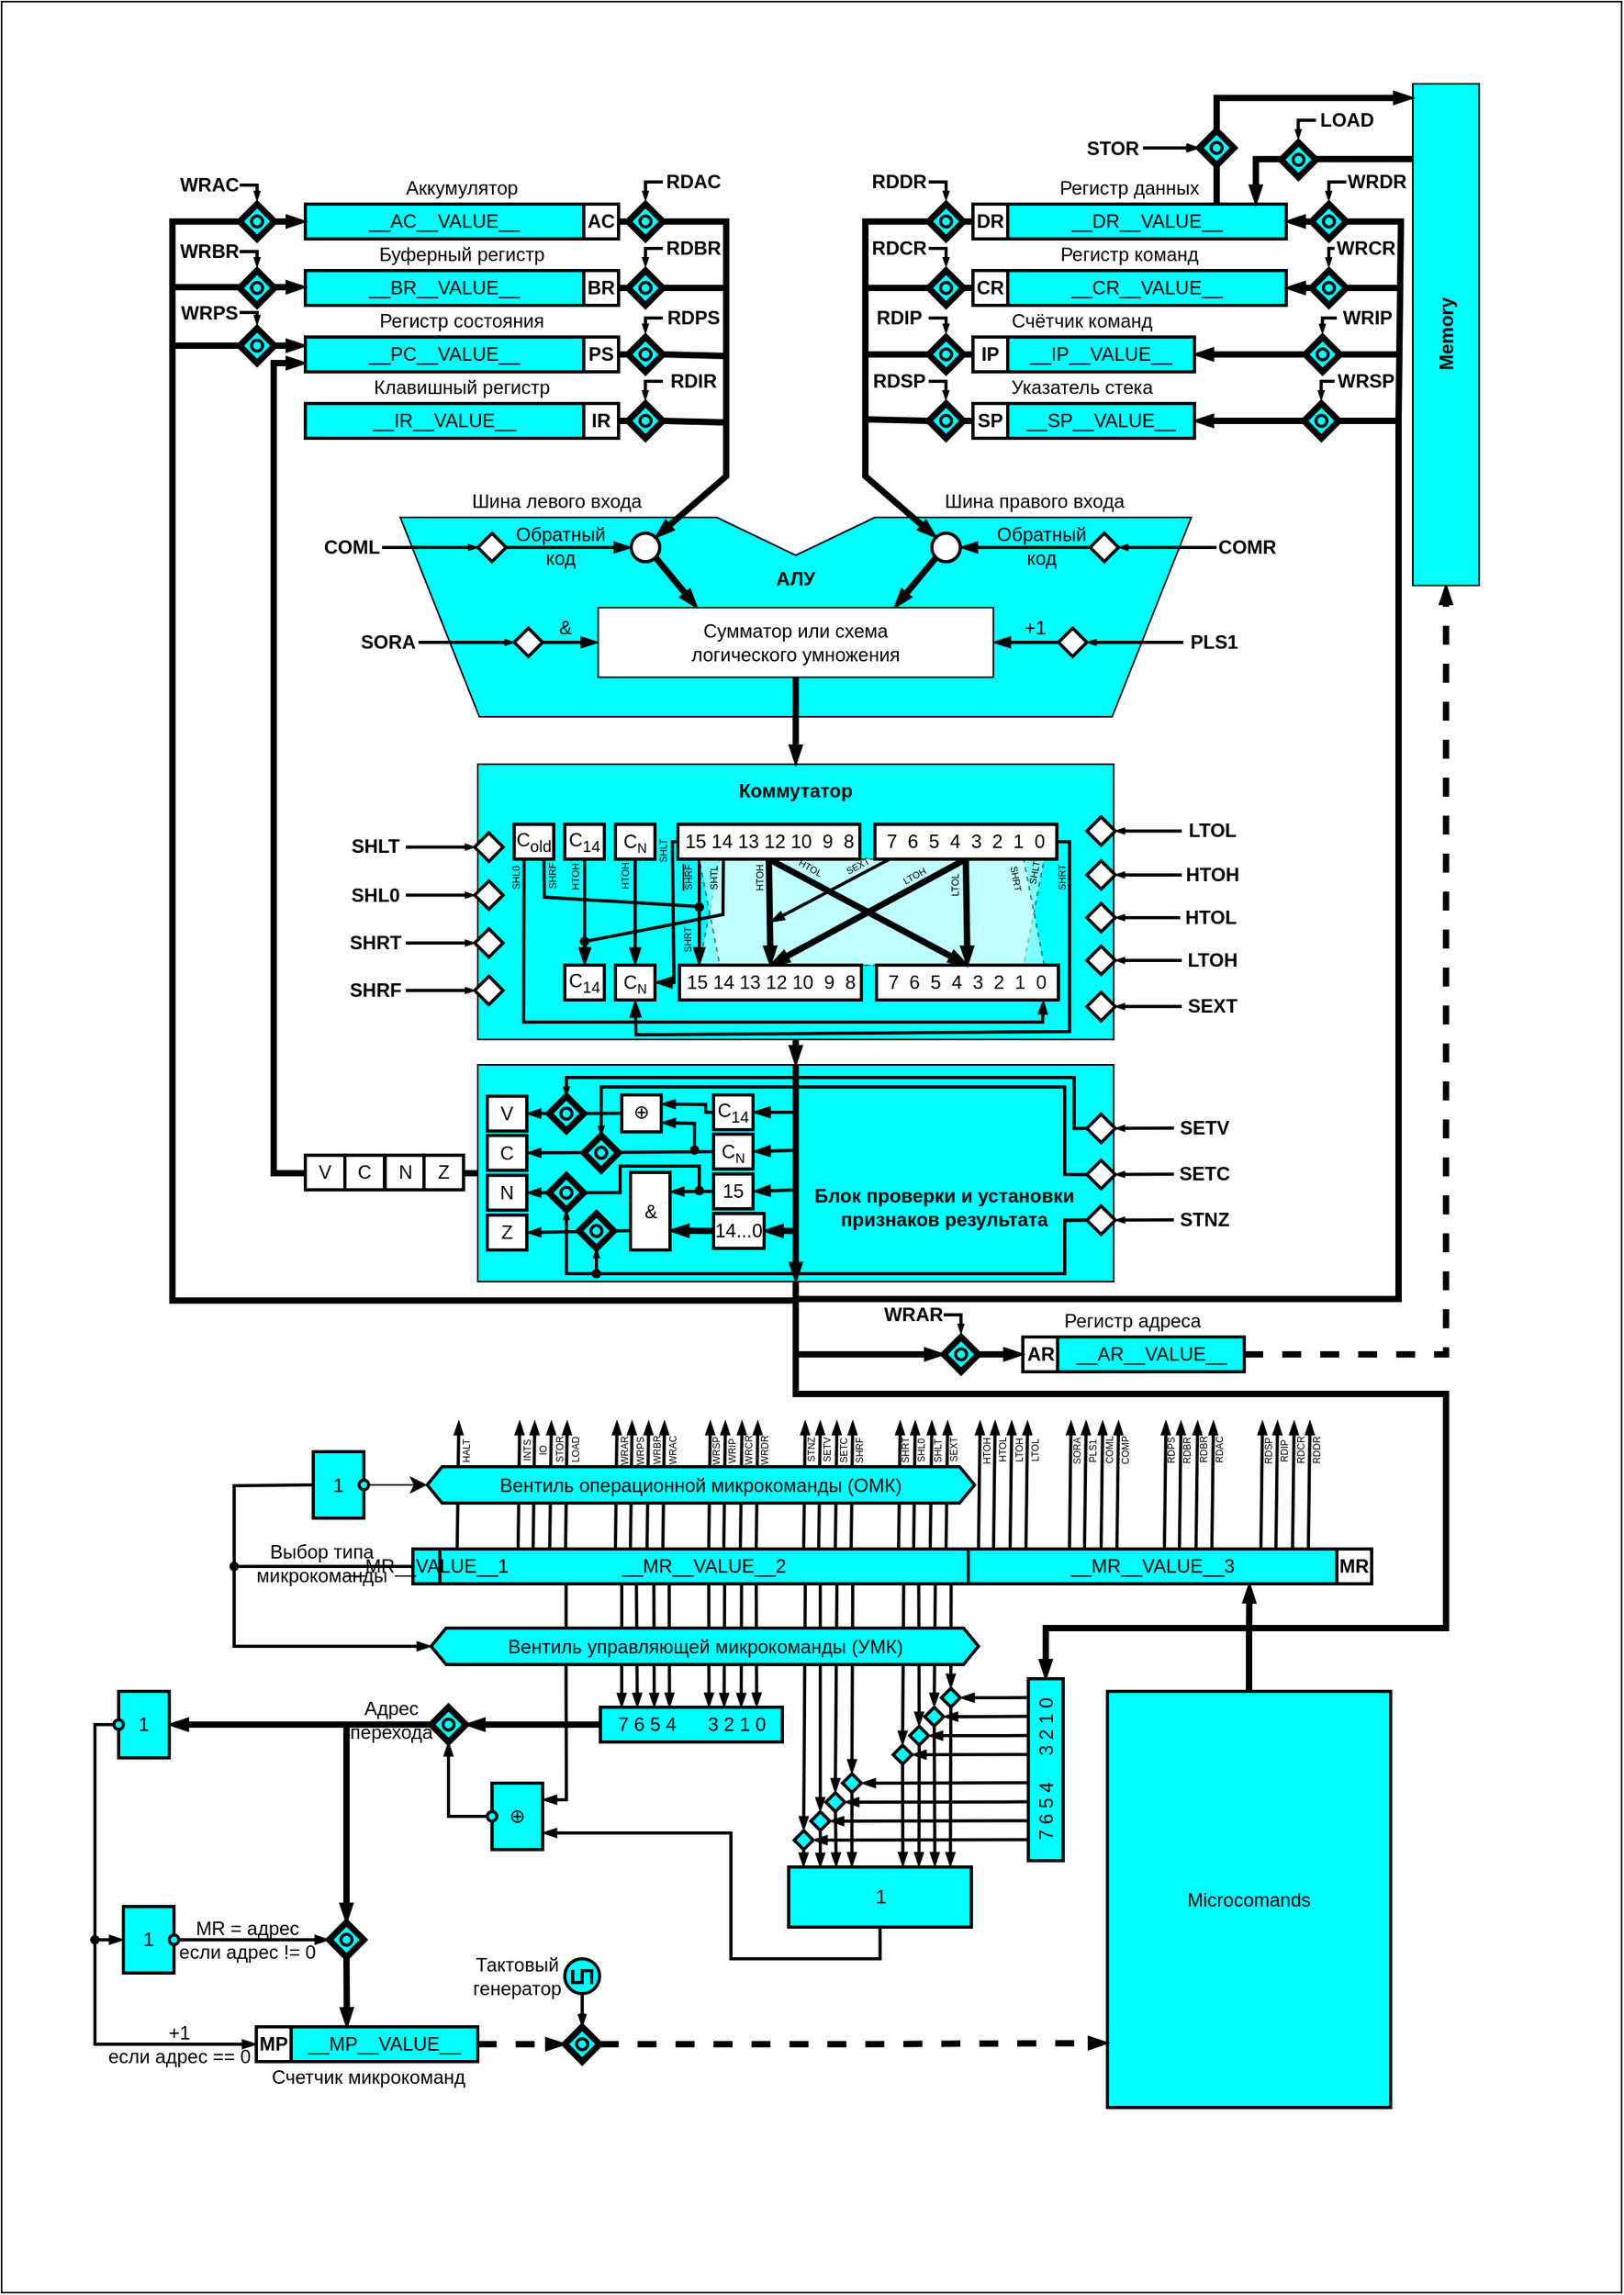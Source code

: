 <mxfile version="26.1.0">
  <diagram name="Страница — 1" id="ZCbTTOcZGO-tWhdzDF0L">
    <mxGraphModel dx="480" dy="721" grid="0" gridSize="10" guides="1" tooltips="1" connect="1" arrows="1" fold="1" page="0" pageScale="1" pageWidth="827" pageHeight="1169" math="0" shadow="0">
      <root>
        <mxCell id="0" />
        <mxCell id="1" parent="0" />
        <mxCell id="CXz_Z8Q8kqdSJv2HhM5g-1" value="" style="rounded=0;whiteSpace=wrap;html=1;container=0;" parent="1" vertex="1">
          <mxGeometry width="1024" height="1448" as="geometry" />
        </mxCell>
        <mxCell id="CXz_Z8Q8kqdSJv2HhM5g-222" style="edgeStyle=none;curved=1;rounded=0;orthogonalLoop=1;jettySize=auto;html=1;exitX=0.5;exitY=1;exitDx=0;exitDy=0;entryX=0.5;entryY=0;entryDx=0;entryDy=0;fontSize=12;startSize=8;endSize=2;endArrow=blockThin;endFill=1;strokeWidth=4;" parent="1" source="CXz_Z8Q8kqdSJv2HhM5g-12" target="CXz_Z8Q8kqdSJv2HhM5g-19" edge="1">
          <mxGeometry relative="1" as="geometry" />
        </mxCell>
        <mxCell id="CXz_Z8Q8kqdSJv2HhM5g-12" value="" style="rounded=0;whiteSpace=wrap;html=1;fillColor=#00FFFF;strokeColor=#000000;container=0;" parent="1" vertex="1">
          <mxGeometry x="301" y="482" width="402" height="174" as="geometry" />
        </mxCell>
        <mxCell id="vaHIwYxDtaqPGQmXaxwh-59" value="" style="shape=parallelogram;perimeter=parallelogramPerimeter;whiteSpace=wrap;html=1;fixedSize=1;size=13.0;opacity=50;dashed=1;gradientColor=none;" vertex="1" parent="1">
          <mxGeometry x="441" y="542" width="218" height="67" as="geometry" />
        </mxCell>
        <mxCell id="vaHIwYxDtaqPGQmXaxwh-64" style="edgeStyle=none;curved=1;rounded=0;orthogonalLoop=1;jettySize=auto;html=1;exitX=0;exitY=0;exitDx=0;exitDy=0;entryX=0;entryY=1;entryDx=0;entryDy=0;fontSize=12;startSize=8;endSize=6;endArrow=blockThin;endFill=1;strokeWidth=2;" edge="1" parent="1" source="vaHIwYxDtaqPGQmXaxwh-62" target="vaHIwYxDtaqPGQmXaxwh-59">
          <mxGeometry relative="1" as="geometry" />
        </mxCell>
        <mxCell id="vaHIwYxDtaqPGQmXaxwh-65" value="&lt;font style=&quot;font-size: 6px;&quot;&gt;SHRF&lt;/font&gt;" style="edgeLabel;html=1;align=center;verticalAlign=middle;resizable=0;points=[];fontSize=12;labelBackgroundColor=none;horizontal=0;" vertex="1" connectable="0" parent="vaHIwYxDtaqPGQmXaxwh-64">
          <mxGeometry x="-0.672" y="-1" relative="1" as="geometry">
            <mxPoint x="-8" y="1" as="offset" />
          </mxGeometry>
        </mxCell>
        <mxCell id="vaHIwYxDtaqPGQmXaxwh-62" value="" style="shape=parallelogram;perimeter=parallelogramPerimeter;whiteSpace=wrap;html=1;fixedSize=1;size=13.0;opacity=50;dashed=1;gradientColor=none;flipH=1;" vertex="1" parent="1">
          <mxGeometry x="441" y="542" width="218" height="67" as="geometry" />
        </mxCell>
        <mxCell id="CXz_Z8Q8kqdSJv2HhM5g-17" value="" style="verticalLabelPosition=bottom;verticalAlign=top;html=1;shape=mxgraph.basic.polygon;polyCoords=[[0.4,0],[0.5,0.19],[0.6,0],[1,0],[0.9,1],[0.1,1],[0,0],[0.4,0]];polyline=1;fillColor=#00FFFF;strokeColor=#000000;container=0;" parent="1" vertex="1">
          <mxGeometry x="252" y="326" width="500" height="126" as="geometry" />
        </mxCell>
        <mxCell id="CXz_Z8Q8kqdSJv2HhM5g-223" style="edgeStyle=none;curved=1;rounded=0;orthogonalLoop=1;jettySize=auto;html=1;entryX=0.5;entryY=0;entryDx=0;entryDy=0;fontSize=12;startSize=8;endSize=2;strokeWidth=4;endArrow=blockThin;endFill=1;exitX=0.5;exitY=1;exitDx=0;exitDy=0;" parent="1" source="vaHIwYxDtaqPGQmXaxwh-4" target="CXz_Z8Q8kqdSJv2HhM5g-12" edge="1">
          <mxGeometry relative="1" as="geometry" />
        </mxCell>
        <mxCell id="vaHIwYxDtaqPGQmXaxwh-130" style="edgeStyle=orthogonalEdgeStyle;rounded=0;orthogonalLoop=1;jettySize=auto;html=1;exitX=0;exitY=0.5;exitDx=0;exitDy=0;entryX=0;entryY=0.75;entryDx=0;entryDy=0;fontSize=12;startSize=8;endSize=2;strokeWidth=4;endArrow=blockThin;endFill=1;" edge="1" parent="1" source="CXz_Z8Q8kqdSJv2HhM5g-19" target="CXz_Z8Q8kqdSJv2HhM5g-28">
          <mxGeometry relative="1" as="geometry" />
        </mxCell>
        <mxCell id="vaHIwYxDtaqPGQmXaxwh-136" style="edgeStyle=orthogonalEdgeStyle;rounded=0;orthogonalLoop=1;jettySize=auto;html=1;exitX=0.5;exitY=1;exitDx=0;exitDy=0;entryX=0;entryY=0.25;entryDx=0;entryDy=0;fontSize=12;startSize=8;endSize=2;strokeWidth=4;endArrow=blockThin;endFill=1;" edge="1" parent="1" source="CXz_Z8Q8kqdSJv2HhM5g-19" target="CXz_Z8Q8kqdSJv2HhM5g-28">
          <mxGeometry relative="1" as="geometry">
            <Array as="points">
              <mxPoint x="502" y="821" />
              <mxPoint x="108" y="821" />
              <mxPoint x="108" y="217" />
            </Array>
          </mxGeometry>
        </mxCell>
        <mxCell id="vaHIwYxDtaqPGQmXaxwh-137" style="edgeStyle=orthogonalEdgeStyle;rounded=0;orthogonalLoop=1;jettySize=auto;html=1;exitX=0.5;exitY=1;exitDx=0;exitDy=0;entryX=1;entryY=0.5;entryDx=0;entryDy=0;fontSize=12;startSize=8;endSize=2;strokeWidth=4;endArrow=blockThin;endFill=1;" edge="1" parent="1" source="CXz_Z8Q8kqdSJv2HhM5g-19" target="CXz_Z8Q8kqdSJv2HhM5g-45">
          <mxGeometry relative="1" as="geometry">
            <Array as="points">
              <mxPoint x="502" y="820" />
              <mxPoint x="883" y="820" />
              <mxPoint x="883" y="265" />
            </Array>
          </mxGeometry>
        </mxCell>
        <mxCell id="vaHIwYxDtaqPGQmXaxwh-142" style="edgeStyle=orthogonalEdgeStyle;rounded=0;orthogonalLoop=1;jettySize=auto;html=1;exitX=0.5;exitY=1;exitDx=0;exitDy=0;entryX=0;entryY=0.5;entryDx=0;entryDy=0;fontSize=12;startSize=8;endSize=2;strokeWidth=4;endArrow=blockThin;endFill=1;" edge="1" parent="1" source="CXz_Z8Q8kqdSJv2HhM5g-19" target="vaHIwYxDtaqPGQmXaxwh-146">
          <mxGeometry relative="1" as="geometry" />
        </mxCell>
        <mxCell id="vaHIwYxDtaqPGQmXaxwh-252" style="edgeStyle=orthogonalEdgeStyle;rounded=0;orthogonalLoop=1;jettySize=auto;html=1;exitX=0.5;exitY=1;exitDx=0;exitDy=0;entryX=0;entryY=0.5;entryDx=0;entryDy=0;fontSize=12;startSize=8;endSize=2;endArrow=blockThin;endFill=1;strokeWidth=4;" edge="1" parent="1" source="CXz_Z8Q8kqdSJv2HhM5g-19" target="vaHIwYxDtaqPGQmXaxwh-251">
          <mxGeometry relative="1" as="geometry">
            <Array as="points">
              <mxPoint x="502" y="880" />
              <mxPoint x="913" y="880" />
              <mxPoint x="913" y="1028" />
              <mxPoint x="660" y="1028" />
            </Array>
          </mxGeometry>
        </mxCell>
        <mxCell id="CXz_Z8Q8kqdSJv2HhM5g-19" value="" style="rounded=0;whiteSpace=wrap;html=1;fillColor=#00FFFF;strokeColor=#000000;container=0;" parent="1" vertex="1">
          <mxGeometry x="301" y="672" width="402" height="137" as="geometry" />
        </mxCell>
        <mxCell id="CXz_Z8Q8kqdSJv2HhM5g-20" value="__AC__VALUE__" style="rounded=0;whiteSpace=wrap;html=1;fillColor=#00FFFF;strokeColor=#000000;container=0;strokeWidth=2;" parent="1" vertex="1">
          <mxGeometry x="192" y="128" width="176" height="22" as="geometry" />
        </mxCell>
        <mxCell id="CXz_Z8Q8kqdSJv2HhM5g-50" style="edgeStyle=none;curved=1;rounded=0;orthogonalLoop=1;jettySize=auto;html=1;exitX=1;exitY=0.5;exitDx=0;exitDy=0;entryX=0;entryY=0.5;entryDx=0;entryDy=0;fontSize=12;startSize=8;endSize=8;endArrow=none;startFill=0;strokeWidth=4;strokeColor=#000000;" parent="1" source="CXz_Z8Q8kqdSJv2HhM5g-21" target="CXz_Z8Q8kqdSJv2HhM5g-48" edge="1">
          <mxGeometry relative="1" as="geometry" />
        </mxCell>
        <mxCell id="CXz_Z8Q8kqdSJv2HhM5g-21" value="&lt;font style=&quot;line-height: 110%;&quot;&gt;AC&lt;/font&gt;" style="rounded=0;whiteSpace=wrap;html=1;fillColor=light-dark(#FFFFFF,#555555);align=center;verticalAlign=top;labelPosition=center;verticalLabelPosition=middle;spacing=0;spacingBottom=0;fontStyle=1;fontFamily=Helvetica;horizontal=1;spacingTop=-1;strokeColor=#000000;container=0;strokeWidth=2;" parent="1" vertex="1">
          <mxGeometry x="368" y="128" width="22" height="22" as="geometry" />
        </mxCell>
        <mxCell id="CXz_Z8Q8kqdSJv2HhM5g-24" value="&lt;font&gt;Аккумулятор&lt;/font&gt;" style="text;html=1;align=center;verticalAlign=middle;whiteSpace=wrap;rounded=0;fontSize=12;fontFamily=Helvetica;horizontal=1;container=0;" parent="1" vertex="1">
          <mxGeometry x="192" y="108" width="198" height="20" as="geometry" />
        </mxCell>
        <mxCell id="vaHIwYxDtaqPGQmXaxwh-156" style="edgeStyle=orthogonalEdgeStyle;rounded=0;orthogonalLoop=1;jettySize=auto;html=1;entryX=0;entryY=0.5;entryDx=0;entryDy=0;fontSize=12;startSize=8;endSize=2;strokeWidth=4;endArrow=blockThin;endFill=1;" edge="1" parent="1" target="CXz_Z8Q8kqdSJv2HhM5g-20">
          <mxGeometry relative="1" as="geometry">
            <mxPoint x="108" y="181" as="sourcePoint" />
            <Array as="points">
              <mxPoint x="108" y="139" />
            </Array>
          </mxGeometry>
        </mxCell>
        <mxCell id="CXz_Z8Q8kqdSJv2HhM5g-25" value="__BR__VALUE__" style="rounded=0;whiteSpace=wrap;html=1;fillColor=#00FFFF;strokeColor=#000000;container=0;strokeWidth=2;" parent="1" vertex="1">
          <mxGeometry x="192" y="170" width="176" height="22" as="geometry" />
        </mxCell>
        <mxCell id="CXz_Z8Q8kqdSJv2HhM5g-58" style="edgeStyle=none;curved=1;rounded=0;orthogonalLoop=1;jettySize=auto;html=1;exitX=1;exitY=0.5;exitDx=0;exitDy=0;entryX=0;entryY=0.5;entryDx=0;entryDy=0;fontSize=12;startSize=8;endSize=8;endArrow=none;startFill=0;strokeWidth=4;strokeColor=#000000;" parent="1" source="CXz_Z8Q8kqdSJv2HhM5g-26" target="CXz_Z8Q8kqdSJv2HhM5g-52" edge="1">
          <mxGeometry relative="1" as="geometry" />
        </mxCell>
        <mxCell id="CXz_Z8Q8kqdSJv2HhM5g-26" value="&lt;font&gt;BR&lt;/font&gt;" style="rounded=0;whiteSpace=wrap;html=1;fillColor=light-dark(#FFFFFF,#555555);align=center;verticalAlign=top;labelPosition=center;verticalLabelPosition=middle;spacing=0;spacingBottom=0;fontStyle=1;fontFamily=Helvetica;horizontal=1;spacingTop=-1;strokeColor=#000000;container=0;strokeWidth=2;" parent="1" vertex="1">
          <mxGeometry x="368" y="170" width="22" height="22" as="geometry" />
        </mxCell>
        <mxCell id="CXz_Z8Q8kqdSJv2HhM5g-27" value="&lt;font&gt;Буферный регистр&lt;/font&gt;" style="text;html=1;align=center;verticalAlign=middle;whiteSpace=wrap;rounded=0;fontSize=12;fontFamily=Helvetica;horizontal=1;container=0;" parent="1" vertex="1">
          <mxGeometry x="192" y="150" width="198" height="20" as="geometry" />
        </mxCell>
        <mxCell id="CXz_Z8Q8kqdSJv2HhM5g-28" value="__PC__VALUE__" style="rounded=0;whiteSpace=wrap;html=1;fillColor=#00FFFF;strokeColor=#000000;container=0;strokeWidth=2;" parent="1" vertex="1">
          <mxGeometry x="192" y="212" width="176" height="22" as="geometry" />
        </mxCell>
        <mxCell id="CXz_Z8Q8kqdSJv2HhM5g-59" style="edgeStyle=none;curved=1;rounded=0;orthogonalLoop=1;jettySize=auto;html=1;exitX=1;exitY=0.5;exitDx=0;exitDy=0;entryX=0;entryY=0.5;entryDx=0;entryDy=0;fontSize=12;startSize=8;endSize=8;strokeWidth=4;endArrow=none;startFill=0;strokeColor=#000000;" parent="1" source="CXz_Z8Q8kqdSJv2HhM5g-29" target="CXz_Z8Q8kqdSJv2HhM5g-54" edge="1">
          <mxGeometry relative="1" as="geometry" />
        </mxCell>
        <mxCell id="CXz_Z8Q8kqdSJv2HhM5g-29" value="&lt;font style=&quot;line-height: 110%;&quot;&gt;PS&lt;/font&gt;" style="rounded=0;whiteSpace=wrap;html=1;fillColor=light-dark(#FFFFFF,#555555);align=center;verticalAlign=top;labelPosition=center;verticalLabelPosition=middle;spacing=0;spacingBottom=0;fontStyle=1;fontFamily=Helvetica;horizontal=1;spacingTop=-1;strokeColor=#000000;container=0;strokeWidth=2;" parent="1" vertex="1">
          <mxGeometry x="368" y="212" width="22" height="22" as="geometry" />
        </mxCell>
        <mxCell id="CXz_Z8Q8kqdSJv2HhM5g-30" value="&lt;font&gt;Регистр состояния&lt;/font&gt;" style="text;html=1;align=center;verticalAlign=middle;whiteSpace=wrap;rounded=0;fontSize=12;fontFamily=Helvetica;horizontal=1;container=0;" parent="1" vertex="1">
          <mxGeometry x="192" y="192" width="198" height="20" as="geometry" />
        </mxCell>
        <mxCell id="CXz_Z8Q8kqdSJv2HhM5g-31" value="__IR__VALUE__" style="rounded=0;whiteSpace=wrap;html=1;fillColor=#00FFFF;strokeColor=#000000;container=0;strokeWidth=2;" parent="1" vertex="1">
          <mxGeometry x="192" y="254" width="176" height="22" as="geometry" />
        </mxCell>
        <mxCell id="CXz_Z8Q8kqdSJv2HhM5g-60" style="edgeStyle=none;curved=1;rounded=0;orthogonalLoop=1;jettySize=auto;html=1;exitX=1;exitY=0.5;exitDx=0;exitDy=0;entryX=0;entryY=0.5;entryDx=0;entryDy=0;fontSize=12;startSize=8;endSize=8;endArrow=none;startFill=0;strokeWidth=4;strokeColor=#000000;" parent="1" source="CXz_Z8Q8kqdSJv2HhM5g-32" target="CXz_Z8Q8kqdSJv2HhM5g-56" edge="1">
          <mxGeometry relative="1" as="geometry" />
        </mxCell>
        <mxCell id="CXz_Z8Q8kqdSJv2HhM5g-32" value="&lt;font style=&quot;line-height: 110%;&quot;&gt;IR&lt;/font&gt;" style="rounded=0;whiteSpace=wrap;html=1;fillColor=light-dark(#FFFFFF,#555555);align=center;verticalAlign=top;labelPosition=center;verticalLabelPosition=middle;spacing=0;spacingBottom=0;fontStyle=1;fontFamily=Helvetica;horizontal=1;spacingTop=-1;strokeColor=#000000;container=0;strokeWidth=2;" parent="1" vertex="1">
          <mxGeometry x="368" y="254" width="22" height="22" as="geometry" />
        </mxCell>
        <mxCell id="CXz_Z8Q8kqdSJv2HhM5g-33" value="&lt;font&gt;Клавишный регистр&lt;/font&gt;" style="text;html=1;align=center;verticalAlign=middle;whiteSpace=wrap;rounded=0;fontSize=12;fontFamily=Helvetica;horizontal=1;container=0;" parent="1" vertex="1">
          <mxGeometry x="192" y="234" width="198" height="20" as="geometry" />
        </mxCell>
        <mxCell id="CXz_Z8Q8kqdSJv2HhM5g-34" value="__DR__VALUE__" style="rounded=0;whiteSpace=wrap;html=1;fillColor=#00FFFF;strokeColor=#000000;container=0;strokeWidth=2;" parent="1" vertex="1">
          <mxGeometry x="636" y="128" width="176" height="22" as="geometry" />
        </mxCell>
        <mxCell id="CXz_Z8Q8kqdSJv2HhM5g-35" value="&lt;font style=&quot;line-height: 110%;&quot;&gt;DR&lt;/font&gt;" style="rounded=0;whiteSpace=wrap;html=1;fillColor=light-dark(#FFFFFF,#555555);align=center;verticalAlign=top;labelPosition=center;verticalLabelPosition=middle;spacing=0;spacingBottom=0;fontStyle=1;fontFamily=Helvetica;horizontal=1;spacingTop=-1;strokeColor=#000000;container=0;strokeWidth=2;" parent="1" vertex="1">
          <mxGeometry x="614" y="128" width="22" height="22" as="geometry" />
        </mxCell>
        <mxCell id="CXz_Z8Q8kqdSJv2HhM5g-36" value="Регистр данных" style="text;html=1;align=center;verticalAlign=middle;whiteSpace=wrap;rounded=0;fontSize=12;fontFamily=Helvetica;horizontal=1;container=0;" parent="1" vertex="1">
          <mxGeometry x="614" y="108" width="198" height="20" as="geometry" />
        </mxCell>
        <mxCell id="CXz_Z8Q8kqdSJv2HhM5g-39" value="__CR__VALUE__" style="rounded=0;whiteSpace=wrap;html=1;fillColor=#00FFFF;strokeColor=#000000;container=0;strokeWidth=2;" parent="1" vertex="1">
          <mxGeometry x="636" y="170" width="176" height="22" as="geometry" />
        </mxCell>
        <mxCell id="CXz_Z8Q8kqdSJv2HhM5g-40" value="&lt;font style=&quot;line-height: 110%;&quot;&gt;CR&lt;/font&gt;" style="rounded=0;whiteSpace=wrap;html=1;fillColor=light-dark(#FFFFFF,#555555);align=center;verticalAlign=top;labelPosition=center;verticalLabelPosition=middle;spacing=0;spacingBottom=0;fontStyle=1;fontFamily=Helvetica;horizontal=1;spacingTop=-1;strokeColor=#000000;container=0;strokeWidth=2;" parent="1" vertex="1">
          <mxGeometry x="614" y="170" width="22" height="22" as="geometry" />
        </mxCell>
        <mxCell id="CXz_Z8Q8kqdSJv2HhM5g-41" value="&lt;font&gt;Регистр команд&lt;/font&gt;" style="text;html=1;align=center;verticalAlign=middle;whiteSpace=wrap;rounded=0;fontSize=12;fontFamily=Helvetica;horizontal=1;container=0;" parent="1" vertex="1">
          <mxGeometry x="614" y="150" width="198" height="20" as="geometry" />
        </mxCell>
        <mxCell id="vaHIwYxDtaqPGQmXaxwh-143" style="edgeStyle=orthogonalEdgeStyle;rounded=0;orthogonalLoop=1;jettySize=auto;html=1;exitX=1;exitY=0.5;exitDx=0;exitDy=0;fontSize=12;startSize=2;endSize=6;strokeWidth=4;endArrow=none;startFill=1;startArrow=blockThin;" edge="1" parent="1" source="CXz_Z8Q8kqdSJv2HhM5g-42">
          <mxGeometry relative="1" as="geometry">
            <mxPoint x="883" y="265" as="targetPoint" />
          </mxGeometry>
        </mxCell>
        <mxCell id="CXz_Z8Q8kqdSJv2HhM5g-42" value="__IP__VALUE__" style="rounded=0;whiteSpace=wrap;html=1;fillColor=#00FFFF;strokeColor=#000000;container=0;strokeWidth=2;" parent="1" vertex="1">
          <mxGeometry x="636" y="212" width="118" height="22" as="geometry" />
        </mxCell>
        <mxCell id="CXz_Z8Q8kqdSJv2HhM5g-43" value="&lt;font style=&quot;line-height: 110%;&quot;&gt;IP&lt;/font&gt;" style="rounded=0;whiteSpace=wrap;html=1;fillColor=light-dark(#FFFFFF,#555555);align=center;verticalAlign=top;labelPosition=center;verticalLabelPosition=middle;spacing=0;spacingBottom=0;fontStyle=1;fontFamily=Helvetica;horizontal=1;spacingTop=-1;strokeColor=#000000;container=0;strokeWidth=2;" parent="1" vertex="1">
          <mxGeometry x="614" y="212" width="22" height="22" as="geometry" />
        </mxCell>
        <mxCell id="CXz_Z8Q8kqdSJv2HhM5g-44" value="&lt;font&gt;Счётчик команд&lt;/font&gt;" style="text;html=1;align=center;verticalAlign=middle;whiteSpace=wrap;rounded=0;fontSize=12;fontFamily=Helvetica;horizontal=1;container=0;" parent="1" vertex="1">
          <mxGeometry x="614" y="192" width="138" height="20" as="geometry" />
        </mxCell>
        <mxCell id="CXz_Z8Q8kqdSJv2HhM5g-45" value="__SP__VALUE__" style="rounded=0;whiteSpace=wrap;html=1;fillColor=#00FFFF;strokeColor=#000000;container=0;strokeWidth=2;" parent="1" vertex="1">
          <mxGeometry x="636" y="254" width="118" height="22" as="geometry" />
        </mxCell>
        <mxCell id="CXz_Z8Q8kqdSJv2HhM5g-46" value="&lt;font style=&quot;line-height: 110%;&quot;&gt;SP&lt;/font&gt;" style="rounded=0;whiteSpace=wrap;html=1;fillColor=light-dark(#FFFFFF,#555555);align=center;verticalAlign=top;labelPosition=center;verticalLabelPosition=middle;spacing=0;spacingBottom=0;fontStyle=1;fontFamily=Helvetica;horizontal=1;spacingTop=-1;strokeColor=#000000;container=0;strokeWidth=2;" parent="1" vertex="1">
          <mxGeometry x="614" y="254" width="22" height="22" as="geometry" />
        </mxCell>
        <mxCell id="CXz_Z8Q8kqdSJv2HhM5g-47" value="&lt;font&gt;Указатель стека&lt;/font&gt;" style="text;html=1;align=center;verticalAlign=middle;whiteSpace=wrap;rounded=0;fontSize=12;fontFamily=Helvetica;horizontal=1;container=0;" parent="1" vertex="1">
          <mxGeometry x="614" y="234" width="138" height="20" as="geometry" />
        </mxCell>
        <mxCell id="CXz_Z8Q8kqdSJv2HhM5g-48" value="" style="rhombus;whiteSpace=wrap;html=1;fillColor=#00FFFF;strokeWidth=4;container=0;strokeColor=#000000;" parent="1" vertex="1">
          <mxGeometry x="396" y="128" width="22" height="22" as="geometry" />
        </mxCell>
        <mxCell id="CXz_Z8Q8kqdSJv2HhM5g-49" value="" style="ellipse;whiteSpace=wrap;html=1;aspect=fixed;fillColor=#00FFFF;container=0;strokeWidth=2;strokeColor=#000000;" parent="1" vertex="1">
          <mxGeometry x="403.5" y="135.5" width="7" height="7" as="geometry" />
        </mxCell>
        <mxCell id="CXz_Z8Q8kqdSJv2HhM5g-52" value="" style="rhombus;whiteSpace=wrap;html=1;fillColor=#00FFFF;strokeWidth=4;container=0;strokeColor=#000000;" parent="1" vertex="1">
          <mxGeometry x="396" y="170" width="22" height="22" as="geometry" />
        </mxCell>
        <mxCell id="CXz_Z8Q8kqdSJv2HhM5g-53" value="" style="ellipse;whiteSpace=wrap;html=1;aspect=fixed;fillColor=#00FFFF;container=0;strokeWidth=2;strokeColor=#000000;" parent="1" vertex="1">
          <mxGeometry x="403.5" y="177.5" width="7" height="7" as="geometry" />
        </mxCell>
        <mxCell id="CXz_Z8Q8kqdSJv2HhM5g-73" style="rounded=0;orthogonalLoop=1;jettySize=auto;html=1;exitX=1;exitY=0.5;exitDx=0;exitDy=0;fontSize=12;startSize=8;endSize=8;strokeWidth=4;endArrow=none;startFill=0;strokeColor=#000000;" parent="1" source="CXz_Z8Q8kqdSJv2HhM5g-54" edge="1">
          <mxGeometry relative="1" as="geometry">
            <mxPoint x="458" y="266" as="targetPoint" />
            <Array as="points">
              <mxPoint x="458" y="224" />
            </Array>
          </mxGeometry>
        </mxCell>
        <mxCell id="CXz_Z8Q8kqdSJv2HhM5g-54" value="" style="rhombus;whiteSpace=wrap;html=1;fillColor=#00FFFF;strokeWidth=4;container=0;strokeColor=#000000;" parent="1" vertex="1">
          <mxGeometry x="396" y="212" width="22" height="22" as="geometry" />
        </mxCell>
        <mxCell id="CXz_Z8Q8kqdSJv2HhM5g-55" value="" style="ellipse;whiteSpace=wrap;html=1;aspect=fixed;fillColor=#00FFFF;container=0;strokeWidth=2;strokeColor=#000000;" parent="1" vertex="1">
          <mxGeometry x="403.5" y="219.5" width="7" height="7" as="geometry" />
        </mxCell>
        <mxCell id="CXz_Z8Q8kqdSJv2HhM5g-56" value="" style="rhombus;whiteSpace=wrap;html=1;fillColor=#00FFFF;strokeWidth=4;container=0;strokeColor=#000000;" parent="1" vertex="1">
          <mxGeometry x="396" y="254" width="22" height="22" as="geometry" />
        </mxCell>
        <mxCell id="CXz_Z8Q8kqdSJv2HhM5g-57" value="" style="ellipse;whiteSpace=wrap;html=1;aspect=fixed;fillColor=#00FFFF;container=0;strokeWidth=2;strokeColor=#000000;" parent="1" vertex="1">
          <mxGeometry x="403.5" y="261.5" width="7" height="7" as="geometry" />
        </mxCell>
        <mxCell id="CXz_Z8Q8kqdSJv2HhM5g-64" style="edgeStyle=orthogonalEdgeStyle;rounded=0;orthogonalLoop=1;jettySize=auto;html=1;exitX=0;exitY=0.5;exitDx=0;exitDy=0;fontSize=12;startSize=0;endSize=1;endArrow=blockThin;startFill=0;endFill=1;entryX=0.5;entryY=-0.102;entryDx=0;entryDy=0;entryPerimeter=0;strokeWidth=2;strokeColor=#000000;" parent="1" source="CXz_Z8Q8kqdSJv2HhM5g-62" target="CXz_Z8Q8kqdSJv2HhM5g-48" edge="1">
          <mxGeometry relative="1" as="geometry">
            <mxPoint x="406" y="124" as="targetPoint" />
          </mxGeometry>
        </mxCell>
        <mxCell id="CXz_Z8Q8kqdSJv2HhM5g-62" value="&lt;b&gt;RDAC&lt;/b&gt;" style="text;html=1;align=center;verticalAlign=middle;whiteSpace=wrap;rounded=0;fontSize=12;fontFamily=Helvetica;horizontal=1;container=0;" parent="1" vertex="1">
          <mxGeometry x="418" y="104" width="38.5" height="20" as="geometry" />
        </mxCell>
        <mxCell id="CXz_Z8Q8kqdSJv2HhM5g-65" style="edgeStyle=orthogonalEdgeStyle;rounded=0;orthogonalLoop=1;jettySize=auto;html=1;exitX=0;exitY=0.5;exitDx=0;exitDy=0;fontSize=12;startSize=0;endSize=1;endArrow=blockThin;startFill=0;endFill=1;entryX=0.5;entryY=-0.105;entryDx=0;entryDy=0;entryPerimeter=0;strokeWidth=2;strokeColor=#000000;" parent="1" source="CXz_Z8Q8kqdSJv2HhM5g-66" target="CXz_Z8Q8kqdSJv2HhM5g-52" edge="1">
          <mxGeometry relative="1" as="geometry">
            <mxPoint x="408" y="168" as="targetPoint" />
          </mxGeometry>
        </mxCell>
        <mxCell id="CXz_Z8Q8kqdSJv2HhM5g-66" value="&lt;b&gt;RDBR&lt;/b&gt;" style="text;html=1;align=center;verticalAlign=middle;whiteSpace=wrap;rounded=0;fontSize=12;fontFamily=Helvetica;horizontal=1;container=0;" parent="1" vertex="1">
          <mxGeometry x="418" y="146" width="38.5" height="20" as="geometry" />
        </mxCell>
        <mxCell id="CXz_Z8Q8kqdSJv2HhM5g-67" style="edgeStyle=orthogonalEdgeStyle;rounded=0;orthogonalLoop=1;jettySize=auto;html=1;exitX=0;exitY=0.5;exitDx=0;exitDy=0;fontSize=12;startSize=0;endSize=1;endArrow=blockThin;startFill=0;endFill=1;entryX=0.5;entryY=-0.103;entryDx=0;entryDy=0;entryPerimeter=0;strokeWidth=2;strokeColor=#000000;" parent="1" source="CXz_Z8Q8kqdSJv2HhM5g-68" target="CXz_Z8Q8kqdSJv2HhM5g-54" edge="1">
          <mxGeometry relative="1" as="geometry">
            <mxPoint x="406" y="206" as="targetPoint" />
          </mxGeometry>
        </mxCell>
        <mxCell id="CXz_Z8Q8kqdSJv2HhM5g-68" value="&lt;b&gt;RDPS&lt;/b&gt;" style="text;html=1;align=center;verticalAlign=middle;whiteSpace=wrap;rounded=0;fontSize=12;fontFamily=Helvetica;horizontal=1;container=0;" parent="1" vertex="1">
          <mxGeometry x="418" y="190" width="38.5" height="20" as="geometry" />
        </mxCell>
        <mxCell id="CXz_Z8Q8kqdSJv2HhM5g-69" style="edgeStyle=orthogonalEdgeStyle;rounded=0;orthogonalLoop=1;jettySize=auto;html=1;exitX=0;exitY=0.5;exitDx=0;exitDy=0;fontSize=12;startSize=0;endSize=1;endArrow=blockThin;startFill=0;endFill=1;entryX=0.495;entryY=-0.096;entryDx=0;entryDy=0;entryPerimeter=0;strokeWidth=2;strokeColor=#000000;" parent="1" source="CXz_Z8Q8kqdSJv2HhM5g-70" target="CXz_Z8Q8kqdSJv2HhM5g-56" edge="1">
          <mxGeometry relative="1" as="geometry">
            <mxPoint x="408" y="244" as="targetPoint" />
          </mxGeometry>
        </mxCell>
        <mxCell id="vaHIwYxDtaqPGQmXaxwh-8" style="edgeStyle=none;curved=1;rounded=0;orthogonalLoop=1;jettySize=auto;html=1;exitX=1;exitY=1;exitDx=0;exitDy=0;entryX=0.25;entryY=0;entryDx=0;entryDy=0;fontSize=12;startSize=8;endSize=2;strokeColor=#000000;endArrow=blockThin;endFill=1;strokeWidth=4;" edge="1" parent="1" source="CXz_Z8Q8kqdSJv2HhM5g-71" target="vaHIwYxDtaqPGQmXaxwh-4">
          <mxGeometry relative="1" as="geometry" />
        </mxCell>
        <mxCell id="CXz_Z8Q8kqdSJv2HhM5g-71" value="" style="ellipse;whiteSpace=wrap;html=1;aspect=fixed;verticalAlign=top;spacingTop=-5;container=0;fillColor=#FFFFFF;strokeColor=#000000;fontColor=light-dark(#000000,#000000);strokeWidth=2;" parent="1" vertex="1">
          <mxGeometry x="398" y="336" width="18" height="18" as="geometry" />
        </mxCell>
        <mxCell id="CXz_Z8Q8kqdSJv2HhM5g-77" value="Шина левого входа" style="text;html=1;align=center;verticalAlign=middle;whiteSpace=wrap;rounded=0;fontSize=12;fontFamily=Helvetica;horizontal=1;container=0;" parent="1" vertex="1">
          <mxGeometry x="252" y="306" width="198" height="20" as="geometry" />
        </mxCell>
        <mxCell id="CXz_Z8Q8kqdSJv2HhM5g-78" value="Шина правого входа" style="text;html=1;align=center;verticalAlign=middle;whiteSpace=wrap;rounded=0;fontSize=12;fontFamily=Helvetica;horizontal=1;container=0;" parent="1" vertex="1">
          <mxGeometry x="554" y="306" width="198" height="20" as="geometry" />
        </mxCell>
        <mxCell id="CXz_Z8Q8kqdSJv2HhM5g-182" style="edgeStyle=none;curved=1;rounded=0;orthogonalLoop=1;jettySize=auto;html=1;exitX=0;exitY=0.5;exitDx=0;exitDy=0;entryX=1;entryY=0.5;entryDx=0;entryDy=0;fontSize=12;startSize=8;endSize=8;endArrow=none;startFill=0;strokeWidth=4;strokeColor=#000000;" parent="1" source="CXz_Z8Q8kqdSJv2HhM5g-35" target="CXz_Z8Q8kqdSJv2HhM5g-186" edge="1">
          <mxGeometry relative="1" as="geometry">
            <mxPoint x="614" y="140" as="sourcePoint" />
          </mxGeometry>
        </mxCell>
        <mxCell id="CXz_Z8Q8kqdSJv2HhM5g-183" style="edgeStyle=none;curved=1;rounded=0;orthogonalLoop=1;jettySize=auto;html=1;exitX=0;exitY=0.5;exitDx=0;exitDy=0;entryX=1;entryY=0.5;entryDx=0;entryDy=0;fontSize=12;startSize=8;endSize=8;endArrow=none;startFill=0;strokeWidth=4;strokeColor=#000000;" parent="1" source="CXz_Z8Q8kqdSJv2HhM5g-40" target="CXz_Z8Q8kqdSJv2HhM5g-188" edge="1">
          <mxGeometry relative="1" as="geometry">
            <mxPoint x="614" y="182" as="sourcePoint" />
          </mxGeometry>
        </mxCell>
        <mxCell id="CXz_Z8Q8kqdSJv2HhM5g-184" style="edgeStyle=none;curved=1;rounded=0;orthogonalLoop=1;jettySize=auto;html=1;exitX=0;exitY=0.5;exitDx=0;exitDy=0;entryX=1;entryY=0.5;entryDx=0;entryDy=0;fontSize=12;startSize=8;endSize=8;strokeWidth=4;endArrow=none;startFill=0;strokeColor=#000000;" parent="1" source="CXz_Z8Q8kqdSJv2HhM5g-43" target="CXz_Z8Q8kqdSJv2HhM5g-191" edge="1">
          <mxGeometry relative="1" as="geometry">
            <mxPoint x="614" y="224" as="sourcePoint" />
          </mxGeometry>
        </mxCell>
        <mxCell id="CXz_Z8Q8kqdSJv2HhM5g-185" style="edgeStyle=none;curved=1;rounded=0;orthogonalLoop=1;jettySize=auto;html=1;exitX=0;exitY=0.5;exitDx=0;exitDy=0;entryX=1;entryY=0.5;entryDx=0;entryDy=0;fontSize=12;startSize=8;endSize=8;endArrow=none;startFill=0;strokeWidth=4;strokeColor=#000000;" parent="1" source="CXz_Z8Q8kqdSJv2HhM5g-46" target="CXz_Z8Q8kqdSJv2HhM5g-194" edge="1">
          <mxGeometry relative="1" as="geometry">
            <mxPoint x="614" y="266" as="sourcePoint" />
          </mxGeometry>
        </mxCell>
        <mxCell id="CXz_Z8Q8kqdSJv2HhM5g-186" value="" style="rhombus;whiteSpace=wrap;html=1;fillColor=#00FFFF;strokeWidth=4;container=0;strokeColor=#000000;" parent="1" vertex="1">
          <mxGeometry x="586" y="128" width="22" height="22" as="geometry" />
        </mxCell>
        <mxCell id="CXz_Z8Q8kqdSJv2HhM5g-187" value="" style="ellipse;whiteSpace=wrap;html=1;aspect=fixed;fillColor=#00FFFF;container=0;strokeWidth=2;strokeColor=#000000;" parent="1" vertex="1">
          <mxGeometry x="593.5" y="135.5" width="7" height="7" as="geometry" />
        </mxCell>
        <mxCell id="CXz_Z8Q8kqdSJv2HhM5g-188" value="" style="rhombus;whiteSpace=wrap;html=1;fillColor=#00FFFF;strokeWidth=4;container=0;strokeColor=#000000;" parent="1" vertex="1">
          <mxGeometry x="586" y="170" width="22" height="22" as="geometry" />
        </mxCell>
        <mxCell id="CXz_Z8Q8kqdSJv2HhM5g-189" value="" style="ellipse;whiteSpace=wrap;html=1;aspect=fixed;fillColor=#00FFFF;container=0;strokeWidth=2;strokeColor=#000000;" parent="1" vertex="1">
          <mxGeometry x="593.5" y="177.5" width="7" height="7" as="geometry" />
        </mxCell>
        <mxCell id="CXz_Z8Q8kqdSJv2HhM5g-191" value="" style="rhombus;whiteSpace=wrap;html=1;fillColor=#00FFFF;strokeWidth=4;container=0;strokeColor=#000000;" parent="1" vertex="1">
          <mxGeometry x="586" y="212" width="22" height="22" as="geometry" />
        </mxCell>
        <mxCell id="CXz_Z8Q8kqdSJv2HhM5g-192" value="" style="ellipse;whiteSpace=wrap;html=1;aspect=fixed;fillColor=#00FFFF;container=0;strokeWidth=2;strokeColor=#000000;" parent="1" vertex="1">
          <mxGeometry x="593.5" y="219.5" width="7" height="7" as="geometry" />
        </mxCell>
        <mxCell id="CXz_Z8Q8kqdSJv2HhM5g-194" value="" style="rhombus;whiteSpace=wrap;html=1;fillColor=#00FFFF;strokeWidth=4;container=0;strokeColor=#000000;" parent="1" vertex="1">
          <mxGeometry x="586" y="254" width="22" height="22" as="geometry" />
        </mxCell>
        <mxCell id="CXz_Z8Q8kqdSJv2HhM5g-195" value="" style="ellipse;whiteSpace=wrap;html=1;aspect=fixed;fillColor=#00FFFF;container=0;strokeWidth=2;strokeColor=#000000;" parent="1" vertex="1">
          <mxGeometry x="593.5" y="261.5" width="7" height="7" as="geometry" />
        </mxCell>
        <mxCell id="CXz_Z8Q8kqdSJv2HhM5g-196" style="edgeStyle=orthogonalEdgeStyle;rounded=0;orthogonalLoop=1;jettySize=auto;html=1;exitX=1;exitY=0.5;exitDx=0;exitDy=0;fontSize=12;startSize=0;endSize=1;endArrow=blockThin;startFill=0;endFill=1;entryX=0.5;entryY=-0.102;entryDx=0;entryDy=0;entryPerimeter=0;strokeWidth=2;strokeColor=#000000;" parent="1" source="CXz_Z8Q8kqdSJv2HhM5g-197" target="CXz_Z8Q8kqdSJv2HhM5g-186" edge="1">
          <mxGeometry relative="1" as="geometry">
            <mxPoint x="598" y="124" as="targetPoint" />
          </mxGeometry>
        </mxCell>
        <mxCell id="CXz_Z8Q8kqdSJv2HhM5g-197" value="&lt;b&gt;RDDR&lt;/b&gt;" style="text;html=1;align=center;verticalAlign=middle;whiteSpace=wrap;rounded=0;fontSize=12;fontFamily=Helvetica;horizontal=1;container=0;" parent="1" vertex="1">
          <mxGeometry x="547.5" y="104" width="38.5" height="20" as="geometry" />
        </mxCell>
        <mxCell id="CXz_Z8Q8kqdSJv2HhM5g-198" style="edgeStyle=orthogonalEdgeStyle;rounded=0;orthogonalLoop=1;jettySize=auto;html=1;exitX=1;exitY=0.5;exitDx=0;exitDy=0;fontSize=12;startSize=0;endSize=1;endArrow=blockThin;startFill=0;endFill=1;entryX=0.5;entryY=-0.105;entryDx=0;entryDy=0;entryPerimeter=0;strokeWidth=2;strokeColor=#000000;" parent="1" source="CXz_Z8Q8kqdSJv2HhM5g-199" target="CXz_Z8Q8kqdSJv2HhM5g-188" edge="1">
          <mxGeometry relative="1" as="geometry">
            <mxPoint x="596" y="168" as="targetPoint" />
          </mxGeometry>
        </mxCell>
        <mxCell id="CXz_Z8Q8kqdSJv2HhM5g-199" value="&lt;b&gt;RDCR&lt;/b&gt;" style="text;html=1;align=center;verticalAlign=middle;whiteSpace=wrap;rounded=0;fontSize=12;fontFamily=Helvetica;horizontal=1;container=0;" parent="1" vertex="1">
          <mxGeometry x="547.5" y="146" width="38.5" height="20" as="geometry" />
        </mxCell>
        <mxCell id="CXz_Z8Q8kqdSJv2HhM5g-200" style="edgeStyle=orthogonalEdgeStyle;rounded=0;orthogonalLoop=1;jettySize=auto;html=1;exitX=1;exitY=0.5;exitDx=0;exitDy=0;fontSize=12;startSize=0;endSize=1;endArrow=blockThin;startFill=0;endFill=1;entryX=0.5;entryY=-0.103;entryDx=0;entryDy=0;entryPerimeter=0;strokeWidth=2;strokeColor=#000000;" parent="1" source="CXz_Z8Q8kqdSJv2HhM5g-201" target="CXz_Z8Q8kqdSJv2HhM5g-191" edge="1">
          <mxGeometry relative="1" as="geometry">
            <mxPoint x="598" y="206" as="targetPoint" />
          </mxGeometry>
        </mxCell>
        <mxCell id="CXz_Z8Q8kqdSJv2HhM5g-201" value="&lt;b&gt;RDIP&lt;/b&gt;" style="text;html=1;align=center;verticalAlign=middle;whiteSpace=wrap;rounded=0;fontSize=12;fontFamily=Helvetica;horizontal=1;container=0;" parent="1" vertex="1">
          <mxGeometry x="547.5" y="190" width="38.5" height="20" as="geometry" />
        </mxCell>
        <mxCell id="CXz_Z8Q8kqdSJv2HhM5g-202" style="edgeStyle=orthogonalEdgeStyle;rounded=0;orthogonalLoop=1;jettySize=auto;html=1;exitX=1;exitY=0.5;exitDx=0;exitDy=0;fontSize=12;startSize=0;endSize=1;endArrow=blockThin;startFill=0;endFill=1;entryX=0.495;entryY=-0.096;entryDx=0;entryDy=0;entryPerimeter=0;strokeWidth=2;strokeColor=#000000;" parent="1" source="CXz_Z8Q8kqdSJv2HhM5g-203" target="CXz_Z8Q8kqdSJv2HhM5g-194" edge="1">
          <mxGeometry relative="1" as="geometry">
            <mxPoint x="596" y="244" as="targetPoint" />
          </mxGeometry>
        </mxCell>
        <mxCell id="CXz_Z8Q8kqdSJv2HhM5g-203" value="&lt;b&gt;RDSP&lt;/b&gt;" style="text;html=1;align=center;verticalAlign=middle;whiteSpace=wrap;rounded=0;fontSize=12;fontFamily=Helvetica;horizontal=1;container=0;" parent="1" vertex="1">
          <mxGeometry x="547.5" y="230" width="38.5" height="20" as="geometry" />
        </mxCell>
        <mxCell id="vaHIwYxDtaqPGQmXaxwh-7" style="edgeStyle=none;curved=1;rounded=0;orthogonalLoop=1;jettySize=auto;html=1;exitX=0;exitY=1;exitDx=0;exitDy=0;entryX=0.75;entryY=0;entryDx=0;entryDy=0;fontSize=12;startSize=8;endSize=2;strokeColor=#000000;endArrow=blockThin;endFill=1;strokeWidth=4;" edge="1" parent="1" source="CXz_Z8Q8kqdSJv2HhM5g-204" target="vaHIwYxDtaqPGQmXaxwh-4">
          <mxGeometry relative="1" as="geometry" />
        </mxCell>
        <mxCell id="CXz_Z8Q8kqdSJv2HhM5g-204" value="" style="ellipse;whiteSpace=wrap;html=1;aspect=fixed;spacingTop=-5;verticalAlign=top;container=0;fillColor=#FFFFFF;strokeColor=#000000;fontColor=light-dark(#000000,#000000);strokeWidth=2;" parent="1" vertex="1">
          <mxGeometry x="588" y="336" width="18" height="18" as="geometry" />
        </mxCell>
        <mxCell id="vaHIwYxDtaqPGQmXaxwh-5" style="edgeStyle=none;curved=1;rounded=0;orthogonalLoop=1;jettySize=auto;html=1;exitX=1;exitY=0.5;exitDx=0;exitDy=0;entryX=0;entryY=0.5;entryDx=0;entryDy=0;fontSize=12;startSize=8;endSize=6;endArrow=blockThin;endFill=1;strokeColor=#000000;strokeWidth=2;" edge="1" parent="1" source="CXz_Z8Q8kqdSJv2HhM5g-214" target="vaHIwYxDtaqPGQmXaxwh-4">
          <mxGeometry relative="1" as="geometry" />
        </mxCell>
        <mxCell id="vaHIwYxDtaqPGQmXaxwh-12" value="&amp;amp;" style="edgeLabel;html=1;align=center;verticalAlign=middle;resizable=0;points=[];fontSize=12;labelBackgroundColor=none;" vertex="1" connectable="0" parent="vaHIwYxDtaqPGQmXaxwh-5">
          <mxGeometry x="-0.057" y="-1" relative="1" as="geometry">
            <mxPoint x="-3" y="-10" as="offset" />
          </mxGeometry>
        </mxCell>
        <mxCell id="CXz_Z8Q8kqdSJv2HhM5g-214" value="" style="rhombus;whiteSpace=wrap;html=1;container=0;fillColor=#FFFFFF;strokeColor=#000000;strokeWidth=2;gradientColor=none;" parent="1" vertex="1">
          <mxGeometry x="324" y="396" width="18" height="18" as="geometry" />
        </mxCell>
        <mxCell id="CXz_Z8Q8kqdSJv2HhM5g-217" style="edgeStyle=none;curved=1;rounded=0;orthogonalLoop=1;jettySize=auto;html=1;exitX=1;exitY=0.5;exitDx=0;exitDy=0;entryX=1;entryY=0.5;entryDx=0;entryDy=0;fontSize=12;startSize=8;endSize=6;endArrow=blockThin;endFill=1;strokeColor=#000000;strokeWidth=2;" parent="1" source="CXz_Z8Q8kqdSJv2HhM5g-219" target="CXz_Z8Q8kqdSJv2HhM5g-204" edge="1">
          <mxGeometry relative="1" as="geometry">
            <mxPoint x="608" y="346" as="targetPoint" />
          </mxGeometry>
        </mxCell>
        <mxCell id="CXz_Z8Q8kqdSJv2HhM5g-218" value="&lt;span&gt;Обратный&lt;br&gt;код&lt;/span&gt;" style="edgeLabel;html=1;align=center;verticalAlign=middle;resizable=0;points=[];fontSize=12;labelBackgroundColor=none;spacing=2;spacingTop=-2;container=0;" parent="CXz_Z8Q8kqdSJv2HhM5g-217" vertex="1" connectable="0">
          <mxGeometry x="-0.095" relative="1" as="geometry">
            <mxPoint x="-4" as="offset" />
          </mxGeometry>
        </mxCell>
        <mxCell id="CXz_Z8Q8kqdSJv2HhM5g-219" value="" style="rhombus;whiteSpace=wrap;html=1;container=0;fillColor=#FFFFFF;strokeColor=#000000;strokeWidth=2;gradientColor=none;" parent="1" vertex="1">
          <mxGeometry x="688" y="336" width="18" height="18" as="geometry" />
        </mxCell>
        <mxCell id="CXz_Z8Q8kqdSJv2HhM5g-221" value="&lt;b&gt;АЛУ&lt;/b&gt;" style="text;html=1;align=center;verticalAlign=middle;whiteSpace=wrap;rounded=0;fontSize=12;container=0;" parent="1" vertex="1">
          <mxGeometry x="480" y="354" width="44" height="22" as="geometry" />
        </mxCell>
        <mxCell id="vaHIwYxDtaqPGQmXaxwh-9" style="edgeStyle=none;curved=1;rounded=0;orthogonalLoop=1;jettySize=auto;html=1;exitX=0;exitY=0.5;exitDx=0;exitDy=0;entryX=1;entryY=0.5;entryDx=0;entryDy=0;fontSize=12;startSize=8;endSize=6;strokeColor=#000000;endArrow=blockThin;endFill=1;strokeWidth=2;" edge="1" parent="1" source="CXz_Z8Q8kqdSJv2HhM5g-225" target="vaHIwYxDtaqPGQmXaxwh-4">
          <mxGeometry relative="1" as="geometry" />
        </mxCell>
        <mxCell id="vaHIwYxDtaqPGQmXaxwh-10" value="&lt;span&gt;+1&lt;/span&gt;" style="edgeLabel;html=1;align=center;verticalAlign=middle;resizable=0;points=[];fontSize=12;labelBackgroundColor=none;" vertex="1" connectable="0" parent="vaHIwYxDtaqPGQmXaxwh-9">
          <mxGeometry x="-0.141" y="1" relative="1" as="geometry">
            <mxPoint x="2" y="-10" as="offset" />
          </mxGeometry>
        </mxCell>
        <mxCell id="vaHIwYxDtaqPGQmXaxwh-11" style="edgeStyle=none;curved=1;rounded=0;orthogonalLoop=1;jettySize=auto;html=1;exitX=0;exitY=0.5;exitDx=0;exitDy=0;fontSize=12;startSize=8;endSize=8;" edge="1" parent="1" source="CXz_Z8Q8kqdSJv2HhM5g-225">
          <mxGeometry relative="1" as="geometry">
            <mxPoint x="668.286" y="404.857" as="targetPoint" />
          </mxGeometry>
        </mxCell>
        <mxCell id="CXz_Z8Q8kqdSJv2HhM5g-225" value="" style="rhombus;whiteSpace=wrap;html=1;container=0;fillColor=#FFFFFF;strokeColor=#000000;strokeWidth=2;gradientColor=none;" parent="1" vertex="1">
          <mxGeometry x="668" y="396" width="18" height="18" as="geometry" />
        </mxCell>
        <mxCell id="CXz_Z8Q8kqdSJv2HhM5g-211" style="edgeStyle=none;curved=1;rounded=0;orthogonalLoop=1;jettySize=auto;html=1;exitX=1;exitY=0.5;exitDx=0;exitDy=0;entryX=0;entryY=0.5;entryDx=0;entryDy=0;fontSize=12;startSize=8;endSize=6;endArrow=blockThin;endFill=1;strokeWidth=2;strokeColor=#000000;" parent="1" source="CXz_Z8Q8kqdSJv2HhM5g-210" target="CXz_Z8Q8kqdSJv2HhM5g-71" edge="1">
          <mxGeometry relative="1" as="geometry" />
        </mxCell>
        <mxCell id="CXz_Z8Q8kqdSJv2HhM5g-213" value="&lt;span&gt;Обратный&lt;br&gt;код&lt;/span&gt;" style="edgeLabel;html=1;align=center;verticalAlign=middle;resizable=0;points=[];fontSize=12;labelBackgroundColor=none;spacing=2;spacingTop=-2;container=0;" parent="CXz_Z8Q8kqdSJv2HhM5g-211" vertex="1" connectable="0">
          <mxGeometry x="-0.095" relative="1" as="geometry">
            <mxPoint x="-2" as="offset" />
          </mxGeometry>
        </mxCell>
        <mxCell id="CXz_Z8Q8kqdSJv2HhM5g-210" value="" style="rhombus;whiteSpace=wrap;html=1;container=0;fillColor=#FFFFFF;strokeColor=#000000;strokeWidth=2;gradientColor=none;" parent="1" vertex="1">
          <mxGeometry x="301" y="336" width="18" height="18" as="geometry" />
        </mxCell>
        <mxCell id="vaHIwYxDtaqPGQmXaxwh-4" value="Сумматор или схема&lt;br&gt;логического умножения" style="rounded=0;whiteSpace=wrap;html=1;" vertex="1" parent="1">
          <mxGeometry x="377.13" y="383" width="249.75" height="44" as="geometry" />
        </mxCell>
        <mxCell id="vaHIwYxDtaqPGQmXaxwh-14" style="edgeStyle=none;curved=1;rounded=0;orthogonalLoop=1;jettySize=auto;html=1;exitX=1;exitY=0.5;exitDx=0;exitDy=0;entryX=0;entryY=0.5;entryDx=0;entryDy=0;fontSize=12;startSize=8;endSize=1;endArrow=blockThin;endFill=1;strokeWidth=2;" edge="1" parent="1" source="vaHIwYxDtaqPGQmXaxwh-13" target="CXz_Z8Q8kqdSJv2HhM5g-210">
          <mxGeometry relative="1" as="geometry" />
        </mxCell>
        <mxCell id="vaHIwYxDtaqPGQmXaxwh-13" value="&lt;b&gt;COML&lt;/b&gt;" style="text;html=1;align=center;verticalAlign=middle;whiteSpace=wrap;rounded=0;fontSize=12;fontFamily=Helvetica;horizontal=1;container=0;" vertex="1" parent="1">
          <mxGeometry x="202" y="335" width="38.5" height="20" as="geometry" />
        </mxCell>
        <mxCell id="vaHIwYxDtaqPGQmXaxwh-15" style="edgeStyle=none;curved=1;rounded=0;orthogonalLoop=1;jettySize=auto;html=1;exitX=1;exitY=0.5;exitDx=0;exitDy=0;entryX=0;entryY=0.5;entryDx=0;entryDy=0;fontSize=12;startSize=8;endSize=1;endArrow=blockThin;endFill=1;strokeWidth=2;" edge="1" parent="1" source="vaHIwYxDtaqPGQmXaxwh-16" target="CXz_Z8Q8kqdSJv2HhM5g-214">
          <mxGeometry relative="1" as="geometry">
            <mxPoint x="324" y="405" as="targetPoint" />
          </mxGeometry>
        </mxCell>
        <mxCell id="vaHIwYxDtaqPGQmXaxwh-16" value="&lt;b&gt;SORA&lt;/b&gt;" style="text;html=1;align=center;verticalAlign=middle;whiteSpace=wrap;rounded=0;fontSize=12;fontFamily=Helvetica;horizontal=1;container=0;" vertex="1" parent="1">
          <mxGeometry x="225" y="395" width="38.5" height="20" as="geometry" />
        </mxCell>
        <mxCell id="vaHIwYxDtaqPGQmXaxwh-17" style="edgeStyle=none;curved=1;rounded=0;orthogonalLoop=1;jettySize=auto;html=1;exitX=0;exitY=0.5;exitDx=0;exitDy=0;entryX=1;entryY=0.5;entryDx=0;entryDy=0;fontSize=12;startSize=8;endSize=1;endArrow=blockThin;endFill=1;strokeWidth=2;" edge="1" parent="1" source="vaHIwYxDtaqPGQmXaxwh-18" target="CXz_Z8Q8kqdSJv2HhM5g-219">
          <mxGeometry relative="1" as="geometry">
            <mxPoint x="708" y="345" as="targetPoint" />
          </mxGeometry>
        </mxCell>
        <mxCell id="vaHIwYxDtaqPGQmXaxwh-18" value="&lt;b&gt;COMR&lt;/b&gt;" style="text;html=1;align=center;verticalAlign=middle;whiteSpace=wrap;rounded=0;fontSize=12;fontFamily=Helvetica;horizontal=1;container=0;" vertex="1" parent="1">
          <mxGeometry x="768" y="335" width="38.5" height="20" as="geometry" />
        </mxCell>
        <mxCell id="vaHIwYxDtaqPGQmXaxwh-20" style="edgeStyle=none;curved=1;rounded=0;orthogonalLoop=1;jettySize=auto;html=1;exitX=0;exitY=0.5;exitDx=0;exitDy=0;entryX=1;entryY=0.5;entryDx=0;entryDy=0;fontSize=12;startSize=8;endSize=1;endArrow=blockThin;endFill=1;strokeWidth=2;" edge="1" parent="1" source="vaHIwYxDtaqPGQmXaxwh-21" target="CXz_Z8Q8kqdSJv2HhM5g-225">
          <mxGeometry relative="1" as="geometry">
            <mxPoint x="688" y="405" as="targetPoint" />
          </mxGeometry>
        </mxCell>
        <mxCell id="vaHIwYxDtaqPGQmXaxwh-21" value="&lt;b&gt;PLS1&lt;/b&gt;" style="text;html=1;align=center;verticalAlign=middle;whiteSpace=wrap;rounded=0;fontSize=12;fontFamily=Helvetica;horizontal=1;container=0;" vertex="1" parent="1">
          <mxGeometry x="747" y="395" width="38.5" height="20" as="geometry" />
        </mxCell>
        <mxCell id="vaHIwYxDtaqPGQmXaxwh-27" value="&lt;b&gt;Коммутатор&lt;/b&gt;" style="text;html=1;align=center;verticalAlign=middle;whiteSpace=wrap;rounded=0;fontSize=12;container=0;" vertex="1" parent="1">
          <mxGeometry x="457" y="488" width="90.01" height="22" as="geometry" />
        </mxCell>
        <mxCell id="vaHIwYxDtaqPGQmXaxwh-43" style="edgeStyle=none;curved=1;rounded=0;orthogonalLoop=1;jettySize=auto;html=1;exitX=0.5;exitY=1;exitDx=0;exitDy=0;entryX=0.5;entryY=0;entryDx=0;entryDy=0;fontSize=12;startSize=8;endSize=2;strokeWidth=4;endArrow=blockThin;endFill=1;" edge="1" parent="1" source="vaHIwYxDtaqPGQmXaxwh-28" target="vaHIwYxDtaqPGQmXaxwh-36">
          <mxGeometry relative="1" as="geometry" />
        </mxCell>
        <mxCell id="vaHIwYxDtaqPGQmXaxwh-44" value="&lt;font style=&quot;font-size: 6px;&quot;&gt;HTOH&lt;/font&gt;" style="edgeLabel;html=1;align=center;verticalAlign=middle;resizable=0;points=[];fontSize=12;labelBackgroundColor=none;horizontal=0;" vertex="1" connectable="0" parent="vaHIwYxDtaqPGQmXaxwh-43">
          <mxGeometry x="-0.516" relative="1" as="geometry">
            <mxPoint x="-8" y="-4" as="offset" />
          </mxGeometry>
        </mxCell>
        <mxCell id="vaHIwYxDtaqPGQmXaxwh-51" style="edgeStyle=none;curved=1;rounded=0;orthogonalLoop=1;jettySize=auto;html=1;exitX=0.5;exitY=1;exitDx=0;exitDy=0;entryX=0.5;entryY=0;entryDx=0;entryDy=0;fontSize=12;startSize=8;endSize=2;strokeWidth=4;endArrow=blockThin;endFill=1;" edge="1" parent="1" source="vaHIwYxDtaqPGQmXaxwh-28" target="vaHIwYxDtaqPGQmXaxwh-37">
          <mxGeometry relative="1" as="geometry" />
        </mxCell>
        <mxCell id="vaHIwYxDtaqPGQmXaxwh-52" value="&lt;span&gt;&lt;font style=&quot;font-size: 6px;&quot;&gt;HTOL&lt;/font&gt;&lt;/span&gt;" style="edgeLabel;html=1;align=center;verticalAlign=middle;resizable=0;points=[];fontSize=12;labelBackgroundColor=none;rotation=29;" vertex="1" connectable="0" parent="vaHIwYxDtaqPGQmXaxwh-51">
          <mxGeometry x="-0.672" y="1" relative="1" as="geometry">
            <mxPoint x="6" y="-7" as="offset" />
          </mxGeometry>
        </mxCell>
        <mxCell id="vaHIwYxDtaqPGQmXaxwh-55" style="rounded=0;orthogonalLoop=1;jettySize=auto;html=1;exitX=0.25;exitY=1;exitDx=0;exitDy=0;entryX=0.5;entryY=0;entryDx=0;entryDy=0;fontSize=12;startSize=8;endSize=6;endArrow=blockThin;endFill=1;strokeWidth=2;" edge="1" parent="1" source="vaHIwYxDtaqPGQmXaxwh-28" target="vaHIwYxDtaqPGQmXaxwh-34">
          <mxGeometry relative="1" as="geometry">
            <Array as="points">
              <mxPoint x="456" y="577" />
              <mxPoint x="369" y="594" />
            </Array>
          </mxGeometry>
        </mxCell>
        <mxCell id="vaHIwYxDtaqPGQmXaxwh-72" value="&lt;font style=&quot;font-size: 6px;&quot;&gt;SHTL&lt;/font&gt;" style="edgeLabel;html=1;align=center;verticalAlign=middle;resizable=0;points=[];fontSize=12;horizontal=0;labelBackgroundColor=none;" vertex="1" connectable="0" parent="vaHIwYxDtaqPGQmXaxwh-55">
          <mxGeometry x="-0.838" y="-1" relative="1" as="geometry">
            <mxPoint x="-7" y="1" as="offset" />
          </mxGeometry>
        </mxCell>
        <mxCell id="vaHIwYxDtaqPGQmXaxwh-56" style="rounded=0;orthogonalLoop=1;jettySize=auto;html=1;exitX=0;exitY=0.5;exitDx=0;exitDy=0;entryX=1;entryY=0.5;entryDx=0;entryDy=0;fontSize=12;startSize=8;endSize=6;endArrow=blockThin;endFill=1;strokeWidth=2;" edge="1" parent="1" source="vaHIwYxDtaqPGQmXaxwh-28" target="vaHIwYxDtaqPGQmXaxwh-35">
          <mxGeometry relative="1" as="geometry">
            <Array as="points">
              <mxPoint x="424" y="531" />
              <mxPoint x="425" y="620" />
            </Array>
          </mxGeometry>
        </mxCell>
        <mxCell id="vaHIwYxDtaqPGQmXaxwh-61" value="&lt;font style=&quot;font-size: 6px;&quot;&gt;SHLT&lt;/font&gt;" style="edgeLabel;html=1;align=center;verticalAlign=middle;resizable=0;points=[];fontSize=12;horizontal=0;labelBackgroundColor=none;" vertex="1" connectable="0" parent="vaHIwYxDtaqPGQmXaxwh-56">
          <mxGeometry x="-0.644" relative="1" as="geometry">
            <mxPoint x="-8" y="-9" as="offset" />
          </mxGeometry>
        </mxCell>
        <mxCell id="vaHIwYxDtaqPGQmXaxwh-28" value="15 14 13 12 10&amp;nbsp; 9&amp;nbsp; 8" style="rounded=0;whiteSpace=wrap;html=1;strokeWidth=2;" vertex="1" parent="1">
          <mxGeometry x="427.5" y="520" width="115" height="22" as="geometry" />
        </mxCell>
        <mxCell id="vaHIwYxDtaqPGQmXaxwh-47" style="edgeStyle=none;curved=1;rounded=0;orthogonalLoop=1;jettySize=auto;html=1;exitX=0.5;exitY=1;exitDx=0;exitDy=0;entryX=0.5;entryY=0;entryDx=0;entryDy=0;fontSize=12;startSize=8;endSize=2;strokeWidth=4;endArrow=blockThin;endFill=1;" edge="1" parent="1" source="vaHIwYxDtaqPGQmXaxwh-29" target="vaHIwYxDtaqPGQmXaxwh-36">
          <mxGeometry relative="1" as="geometry" />
        </mxCell>
        <mxCell id="vaHIwYxDtaqPGQmXaxwh-48" value="&lt;font style=&quot;font-size: 6px;&quot;&gt;LTOH&lt;/font&gt;" style="edgeLabel;html=1;align=center;verticalAlign=middle;resizable=0;points=[];fontSize=12;horizontal=1;labelBackgroundColor=none;rotation=332;" vertex="1" connectable="0" parent="vaHIwYxDtaqPGQmXaxwh-47">
          <mxGeometry x="-0.245" relative="1" as="geometry">
            <mxPoint x="13" y="-16" as="offset" />
          </mxGeometry>
        </mxCell>
        <mxCell id="vaHIwYxDtaqPGQmXaxwh-49" style="edgeStyle=none;curved=1;rounded=0;orthogonalLoop=1;jettySize=auto;html=1;exitX=0.095;exitY=0.959;exitDx=0;exitDy=0;fontSize=12;startSize=8;endSize=4;exitPerimeter=0;strokeWidth=2;endArrow=blockThin;endFill=1;" edge="1" parent="1" source="vaHIwYxDtaqPGQmXaxwh-29">
          <mxGeometry relative="1" as="geometry">
            <mxPoint x="485.952" y="581.857" as="targetPoint" />
          </mxGeometry>
        </mxCell>
        <mxCell id="vaHIwYxDtaqPGQmXaxwh-50" value="&lt;font style=&quot;font-size: 6px;&quot;&gt;SEXT&lt;/font&gt;" style="edgeLabel;html=1;align=center;verticalAlign=middle;resizable=0;points=[];fontSize=12;rotation=332;labelBackgroundColor=none;" vertex="1" connectable="0" parent="vaHIwYxDtaqPGQmXaxwh-49">
          <mxGeometry x="-0.515" relative="1" as="geometry">
            <mxPoint x="-5" y="-6" as="offset" />
          </mxGeometry>
        </mxCell>
        <mxCell id="vaHIwYxDtaqPGQmXaxwh-60" value="SHLT" style="text;html=1;align=center;verticalAlign=middle;rounded=0;rotation=-80;fontSize=6;" vertex="1" parent="1">
          <mxGeometry x="623" y="536" width="60" height="30" as="geometry" />
        </mxCell>
        <mxCell id="vaHIwYxDtaqPGQmXaxwh-68" style="rounded=0;orthogonalLoop=1;jettySize=auto;html=1;exitX=1;exitY=0.5;exitDx=0;exitDy=0;entryX=0.5;entryY=1;entryDx=0;entryDy=0;fontSize=12;startSize=8;endSize=6;endArrow=blockThin;endFill=1;strokeWidth=2;" edge="1" parent="1" source="vaHIwYxDtaqPGQmXaxwh-29" target="vaHIwYxDtaqPGQmXaxwh-35">
          <mxGeometry relative="1" as="geometry">
            <Array as="points">
              <mxPoint x="675" y="531" />
              <mxPoint x="675" y="651" />
              <mxPoint x="401" y="653" />
            </Array>
          </mxGeometry>
        </mxCell>
        <mxCell id="vaHIwYxDtaqPGQmXaxwh-69" value="&lt;font style=&quot;font-size: 6px;&quot;&gt;SHRT&lt;/font&gt;" style="edgeLabel;html=1;align=center;verticalAlign=middle;resizable=0;points=[];fontSize=12;labelBackgroundColor=none;horizontal=0;" vertex="1" connectable="0" parent="vaHIwYxDtaqPGQmXaxwh-68">
          <mxGeometry x="-0.864" y="1" relative="1" as="geometry">
            <mxPoint x="-8" y="2" as="offset" />
          </mxGeometry>
        </mxCell>
        <mxCell id="vaHIwYxDtaqPGQmXaxwh-29" value="7&amp;nbsp; 6&amp;nbsp; 5&amp;nbsp; 4&amp;nbsp; 3&amp;nbsp; 2&amp;nbsp; 1&amp;nbsp; 0" style="rounded=0;whiteSpace=wrap;html=1;strokeWidth=2;" vertex="1" parent="1">
          <mxGeometry x="552" y="520" width="115" height="22" as="geometry" />
        </mxCell>
        <mxCell id="vaHIwYxDtaqPGQmXaxwh-53" style="rounded=0;orthogonalLoop=1;jettySize=auto;html=1;exitX=0.25;exitY=1;exitDx=0;exitDy=0;entryX=0.917;entryY=1.001;entryDx=0;entryDy=0;fontSize=12;startSize=8;endSize=4;strokeWidth=2;endArrow=blockThin;endFill=1;entryPerimeter=0;" edge="1" parent="1" source="vaHIwYxDtaqPGQmXaxwh-31" target="vaHIwYxDtaqPGQmXaxwh-37">
          <mxGeometry relative="1" as="geometry">
            <Array as="points">
              <mxPoint x="330" y="645" />
              <mxPoint x="658" y="645" />
            </Array>
          </mxGeometry>
        </mxCell>
        <mxCell id="vaHIwYxDtaqPGQmXaxwh-54" value="&lt;font style=&quot;font-size: 6px;&quot;&gt;SHL0&lt;/font&gt;" style="edgeLabel;html=1;align=center;verticalAlign=middle;resizable=0;points=[];fontSize=12;rotation=0;horizontal=0;labelBackgroundColor=none;" vertex="1" connectable="0" parent="vaHIwYxDtaqPGQmXaxwh-53">
          <mxGeometry x="-0.927" y="-1" relative="1" as="geometry">
            <mxPoint x="-6" y="-4" as="offset" />
          </mxGeometry>
        </mxCell>
        <mxCell id="vaHIwYxDtaqPGQmXaxwh-31" value="C&lt;sub&gt;old&lt;/sub&gt;" style="rounded=0;whiteSpace=wrap;html=1;strokeWidth=2;" vertex="1" parent="1">
          <mxGeometry x="324" y="520" width="25" height="22" as="geometry" />
        </mxCell>
        <mxCell id="vaHIwYxDtaqPGQmXaxwh-38" style="edgeStyle=none;curved=1;rounded=0;orthogonalLoop=1;jettySize=auto;html=1;exitX=0.5;exitY=1;exitDx=0;exitDy=0;entryX=0.5;entryY=0;entryDx=0;entryDy=0;fontSize=12;startSize=8;endSize=6;endArrow=blockThin;endFill=1;strokeWidth=2;" edge="1" parent="1" source="vaHIwYxDtaqPGQmXaxwh-32" target="vaHIwYxDtaqPGQmXaxwh-34">
          <mxGeometry relative="1" as="geometry" />
        </mxCell>
        <mxCell id="vaHIwYxDtaqPGQmXaxwh-40" value="&lt;font style=&quot;font-size: 6px;&quot;&gt;HTOH&lt;/font&gt;" style="edgeLabel;html=1;align=center;verticalAlign=middle;resizable=0;points=[];fontSize=12;labelBackgroundColor=none;horizontal=0;" vertex="1" connectable="0" parent="vaHIwYxDtaqPGQmXaxwh-38">
          <mxGeometry x="-0.529" y="-1" relative="1" as="geometry">
            <mxPoint x="-7" y="-4" as="offset" />
          </mxGeometry>
        </mxCell>
        <mxCell id="vaHIwYxDtaqPGQmXaxwh-32" value="C&lt;sub&gt;14&lt;/sub&gt;" style="rounded=0;whiteSpace=wrap;html=1;strokeWidth=2;" vertex="1" parent="1">
          <mxGeometry x="356" y="520" width="25" height="22" as="geometry" />
        </mxCell>
        <mxCell id="vaHIwYxDtaqPGQmXaxwh-39" style="edgeStyle=none;curved=1;rounded=0;orthogonalLoop=1;jettySize=auto;html=1;exitX=0.5;exitY=1;exitDx=0;exitDy=0;entryX=0.5;entryY=0;entryDx=0;entryDy=0;fontSize=12;startSize=8;endSize=6;endArrow=blockThin;endFill=1;strokeWidth=2;" edge="1" parent="1" source="vaHIwYxDtaqPGQmXaxwh-33" target="vaHIwYxDtaqPGQmXaxwh-35">
          <mxGeometry relative="1" as="geometry" />
        </mxCell>
        <mxCell id="vaHIwYxDtaqPGQmXaxwh-41" value="&lt;span style=&quot;font-size: 6px;&quot;&gt;HTOH&lt;/span&gt;" style="edgeLabel;html=1;align=center;verticalAlign=middle;resizable=0;points=[];fontSize=12;horizontal=0;labelBackgroundColor=none;" vertex="1" connectable="0" parent="vaHIwYxDtaqPGQmXaxwh-39">
          <mxGeometry x="-0.512" relative="1" as="geometry">
            <mxPoint x="-8" y="-5" as="offset" />
          </mxGeometry>
        </mxCell>
        <mxCell id="vaHIwYxDtaqPGQmXaxwh-33" value="C&lt;span style=&quot;font-size: 10px;&quot;&gt;&lt;sub&gt;N&lt;/sub&gt;&lt;/span&gt;" style="rounded=0;whiteSpace=wrap;html=1;strokeWidth=2;" vertex="1" parent="1">
          <mxGeometry x="388" y="520" width="25" height="22" as="geometry" />
        </mxCell>
        <mxCell id="vaHIwYxDtaqPGQmXaxwh-34" value="C&lt;sub&gt;14&lt;/sub&gt;" style="rounded=0;whiteSpace=wrap;html=1;strokeWidth=2;" vertex="1" parent="1">
          <mxGeometry x="356" y="609" width="25" height="22" as="geometry" />
        </mxCell>
        <mxCell id="vaHIwYxDtaqPGQmXaxwh-35" value="C&lt;span style=&quot;font-size: 10px;&quot;&gt;&lt;sub&gt;N&lt;/sub&gt;&lt;/span&gt;" style="rounded=0;whiteSpace=wrap;html=1;strokeWidth=2;" vertex="1" parent="1">
          <mxGeometry x="388" y="609" width="25" height="22" as="geometry" />
        </mxCell>
        <mxCell id="vaHIwYxDtaqPGQmXaxwh-36" value="15 14 13 12 10&amp;nbsp; 9&amp;nbsp; 8" style="rounded=0;whiteSpace=wrap;html=1;strokeWidth=2;" vertex="1" parent="1">
          <mxGeometry x="428.5" y="609" width="115" height="22" as="geometry" />
        </mxCell>
        <mxCell id="vaHIwYxDtaqPGQmXaxwh-37" value="7&amp;nbsp; 6&amp;nbsp; 5&amp;nbsp; 4&amp;nbsp; 3&amp;nbsp; 2&amp;nbsp; 1&amp;nbsp; 0" style="rounded=0;whiteSpace=wrap;html=1;strokeWidth=2;" vertex="1" parent="1">
          <mxGeometry x="553" y="609" width="115" height="22" as="geometry" />
        </mxCell>
        <mxCell id="vaHIwYxDtaqPGQmXaxwh-45" style="edgeStyle=none;curved=1;rounded=0;orthogonalLoop=1;jettySize=auto;html=1;exitX=0.5;exitY=1;exitDx=0;exitDy=0;entryX=0.5;entryY=0;entryDx=0;entryDy=0;fontSize=12;startSize=8;endSize=2;strokeWidth=4;endArrow=blockThin;endFill=1;" edge="1" parent="1" source="vaHIwYxDtaqPGQmXaxwh-29" target="vaHIwYxDtaqPGQmXaxwh-37">
          <mxGeometry relative="1" as="geometry">
            <mxPoint x="607" y="542" as="sourcePoint" />
            <mxPoint x="608" y="609" as="targetPoint" />
          </mxGeometry>
        </mxCell>
        <mxCell id="vaHIwYxDtaqPGQmXaxwh-46" value="&lt;font style=&quot;font-size: 6px;&quot;&gt;LTOL&lt;/font&gt;" style="edgeLabel;html=1;align=center;verticalAlign=middle;resizable=0;points=[];fontSize=12;labelBackgroundColor=none;horizontal=0;" vertex="1" connectable="0" parent="vaHIwYxDtaqPGQmXaxwh-45">
          <mxGeometry x="-0.516" relative="1" as="geometry">
            <mxPoint x="-9" y="1" as="offset" />
          </mxGeometry>
        </mxCell>
        <mxCell id="vaHIwYxDtaqPGQmXaxwh-63" value="SHRT" style="text;html=1;align=center;verticalAlign=middle;rounded=0;rotation=80;fontSize=6;" vertex="1" parent="1">
          <mxGeometry x="611" y="539" width="60" height="30" as="geometry" />
        </mxCell>
        <mxCell id="vaHIwYxDtaqPGQmXaxwh-66" value="" style="endArrow=none;html=1;rounded=0;fontSize=12;startSize=8;endSize=8;curved=1;" edge="1" parent="1">
          <mxGeometry width="50" height="50" relative="1" as="geometry">
            <mxPoint x="431" y="562" as="sourcePoint" />
            <mxPoint x="431" y="545" as="targetPoint" />
          </mxGeometry>
        </mxCell>
        <mxCell id="vaHIwYxDtaqPGQmXaxwh-70" style="rounded=0;orthogonalLoop=1;jettySize=auto;html=1;entryX=0;entryY=1;entryDx=0;entryDy=0;fontSize=12;startSize=8;endSize=6;endArrow=blockThin;endFill=1;strokeWidth=2;exitX=0.75;exitY=1;exitDx=0;exitDy=0;" edge="1" parent="1" source="vaHIwYxDtaqPGQmXaxwh-31" target="vaHIwYxDtaqPGQmXaxwh-59">
          <mxGeometry relative="1" as="geometry">
            <mxPoint x="337" y="568" as="sourcePoint" />
            <mxPoint x="451" y="619" as="targetPoint" />
            <Array as="points">
              <mxPoint x="343" y="566" />
              <mxPoint x="441" y="572" />
            </Array>
          </mxGeometry>
        </mxCell>
        <mxCell id="vaHIwYxDtaqPGQmXaxwh-71" value="&lt;font style=&quot;font-size: 6px;&quot;&gt;SHRF&lt;/font&gt;" style="edgeLabel;html=1;align=center;verticalAlign=middle;resizable=0;points=[];fontSize=12;labelBackgroundColor=none;horizontal=0;rotation=0;" vertex="1" connectable="0" parent="vaHIwYxDtaqPGQmXaxwh-70">
          <mxGeometry x="-0.672" y="-1" relative="1" as="geometry">
            <mxPoint x="1" y="-14" as="offset" />
          </mxGeometry>
        </mxCell>
        <mxCell id="vaHIwYxDtaqPGQmXaxwh-247" value="&lt;span style=&quot;font-size: 6px;&quot;&gt;SHRT&lt;/span&gt;" style="edgeLabel;html=1;align=center;verticalAlign=middle;resizable=0;points=[];fontSize=12;labelBackgroundColor=none;horizontal=0;" vertex="1" connectable="0" parent="vaHIwYxDtaqPGQmXaxwh-70">
          <mxGeometry x="0.752" y="-1" relative="1" as="geometry">
            <mxPoint x="-8" y="4" as="offset" />
          </mxGeometry>
        </mxCell>
        <mxCell id="vaHIwYxDtaqPGQmXaxwh-78" style="rounded=0;orthogonalLoop=1;jettySize=auto;html=1;exitX=1;exitY=0.5;exitDx=0;exitDy=0;entryX=0.5;entryY=0;entryDx=0;entryDy=0;fontSize=12;startSize=6;endSize=4;endArrow=none;endFill=1;startArrow=blockThin;startFill=1;strokeWidth=2;" edge="1" parent="1" source="vaHIwYxDtaqPGQmXaxwh-73" target="CXz_Z8Q8kqdSJv2HhM5g-19">
          <mxGeometry relative="1" as="geometry">
            <Array as="points">
              <mxPoint x="502" y="702" />
            </Array>
          </mxGeometry>
        </mxCell>
        <mxCell id="vaHIwYxDtaqPGQmXaxwh-96" style="rounded=0;orthogonalLoop=1;jettySize=auto;html=1;exitX=0;exitY=0.5;exitDx=0;exitDy=0;entryX=1;entryY=0.25;entryDx=0;entryDy=0;fontSize=12;startSize=8;endSize=4;strokeWidth=2;endArrow=blockThin;endFill=1;" edge="1" parent="1" source="vaHIwYxDtaqPGQmXaxwh-73" target="vaHIwYxDtaqPGQmXaxwh-94">
          <mxGeometry relative="1" as="geometry">
            <Array as="points">
              <mxPoint x="445" y="702" />
              <mxPoint x="445" y="697" />
            </Array>
          </mxGeometry>
        </mxCell>
        <mxCell id="vaHIwYxDtaqPGQmXaxwh-73" value="C&lt;sub&gt;14&lt;/sub&gt;" style="rounded=0;whiteSpace=wrap;html=1;strokeWidth=2;" vertex="1" parent="1">
          <mxGeometry x="450" y="691" width="25" height="22" as="geometry" />
        </mxCell>
        <mxCell id="vaHIwYxDtaqPGQmXaxwh-93" style="edgeStyle=none;curved=1;rounded=0;orthogonalLoop=1;jettySize=auto;html=1;exitX=0;exitY=0.5;exitDx=0;exitDy=0;entryX=1;entryY=0.5;entryDx=0;entryDy=0;fontSize=12;startSize=8;endSize=4;strokeWidth=2;endArrow=blockThin;endFill=1;" edge="1" parent="1" source="vaHIwYxDtaqPGQmXaxwh-74" target="vaHIwYxDtaqPGQmXaxwh-86">
          <mxGeometry relative="1" as="geometry" />
        </mxCell>
        <mxCell id="vaHIwYxDtaqPGQmXaxwh-95" style="rounded=0;orthogonalLoop=1;jettySize=auto;html=1;entryX=1;entryY=0.75;entryDx=0;entryDy=0;fontSize=12;startSize=8;endSize=4;strokeColor=default;strokeWidth=2;endArrow=blockThin;endFill=1;" edge="1" parent="1" target="vaHIwYxDtaqPGQmXaxwh-94">
          <mxGeometry relative="1" as="geometry">
            <mxPoint x="438" y="727" as="sourcePoint" />
            <Array as="points">
              <mxPoint x="438" y="709" />
            </Array>
          </mxGeometry>
        </mxCell>
        <mxCell id="vaHIwYxDtaqPGQmXaxwh-90" style="edgeStyle=none;curved=1;rounded=0;orthogonalLoop=1;jettySize=auto;html=1;exitX=0;exitY=0.5;exitDx=0;exitDy=0;entryX=1;entryY=0.25;entryDx=0;entryDy=0;fontSize=12;startSize=8;endSize=4;strokeWidth=2;endArrow=blockThin;endFill=1;" edge="1" parent="1" source="vaHIwYxDtaqPGQmXaxwh-75" target="vaHIwYxDtaqPGQmXaxwh-84">
          <mxGeometry relative="1" as="geometry" />
        </mxCell>
        <mxCell id="vaHIwYxDtaqPGQmXaxwh-92" style="rounded=0;orthogonalLoop=1;jettySize=auto;html=1;exitX=0;exitY=0.5;exitDx=0;exitDy=0;entryX=1;entryY=0.5;entryDx=0;entryDy=0;fontSize=12;startSize=8;endSize=4;strokeWidth=2;endArrow=blockThin;endFill=1;edgeStyle=orthogonalEdgeStyle;" edge="1" parent="1" source="vaHIwYxDtaqPGQmXaxwh-75" target="vaHIwYxDtaqPGQmXaxwh-87">
          <mxGeometry relative="1" as="geometry">
            <Array as="points">
              <mxPoint x="441" y="752" />
              <mxPoint x="441" y="736" />
              <mxPoint x="391" y="736" />
              <mxPoint x="391" y="753" />
            </Array>
          </mxGeometry>
        </mxCell>
        <mxCell id="vaHIwYxDtaqPGQmXaxwh-91" style="edgeStyle=none;curved=1;rounded=0;orthogonalLoop=1;jettySize=auto;html=1;exitX=0;exitY=0.5;exitDx=0;exitDy=0;entryX=1;entryY=0.75;entryDx=0;entryDy=0;fontSize=12;startSize=2;endSize=2;strokeWidth=4;endArrow=blockThin;endFill=1;" edge="1" parent="1" source="vaHIwYxDtaqPGQmXaxwh-76" target="vaHIwYxDtaqPGQmXaxwh-84">
          <mxGeometry relative="1" as="geometry" />
        </mxCell>
        <mxCell id="vaHIwYxDtaqPGQmXaxwh-80" style="rounded=0;orthogonalLoop=1;jettySize=auto;html=1;exitX=1;exitY=0.5;exitDx=0;exitDy=0;entryX=0.5;entryY=0;entryDx=0;entryDy=0;fontSize=12;startSize=6;endSize=4;endArrow=none;endFill=1;startArrow=blockThin;startFill=1;strokeWidth=2;" edge="1" parent="1" source="vaHIwYxDtaqPGQmXaxwh-74" target="CXz_Z8Q8kqdSJv2HhM5g-19">
          <mxGeometry relative="1" as="geometry">
            <mxPoint x="461" y="726" as="sourcePoint" />
            <mxPoint x="502" y="710" as="targetPoint" />
            <Array as="points">
              <mxPoint x="502" y="726" />
            </Array>
          </mxGeometry>
        </mxCell>
        <mxCell id="vaHIwYxDtaqPGQmXaxwh-74" value="C&lt;span style=&quot;font-size: 10px;&quot;&gt;&lt;sub&gt;N&lt;/sub&gt;&lt;/span&gt;" style="rounded=0;whiteSpace=wrap;html=1;strokeWidth=2;" vertex="1" parent="1">
          <mxGeometry x="450" y="715.83" width="25" height="22" as="geometry" />
        </mxCell>
        <mxCell id="vaHIwYxDtaqPGQmXaxwh-81" style="rounded=0;orthogonalLoop=1;jettySize=auto;html=1;exitX=1;exitY=0.5;exitDx=0;exitDy=0;entryX=0.5;entryY=0;entryDx=0;entryDy=0;fontSize=12;startSize=6;endSize=4;endArrow=none;endFill=1;startArrow=blockThin;startFill=1;strokeWidth=2;" edge="1" parent="1" source="vaHIwYxDtaqPGQmXaxwh-75" target="CXz_Z8Q8kqdSJv2HhM5g-19">
          <mxGeometry relative="1" as="geometry">
            <mxPoint x="461" y="752" as="sourcePoint" />
            <mxPoint x="502" y="711" as="targetPoint" />
            <Array as="points">
              <mxPoint x="502" y="751" />
            </Array>
          </mxGeometry>
        </mxCell>
        <mxCell id="vaHIwYxDtaqPGQmXaxwh-75" value="15" style="rounded=0;whiteSpace=wrap;html=1;strokeWidth=2;" vertex="1" parent="1">
          <mxGeometry x="450" y="741" width="25" height="22" as="geometry" />
        </mxCell>
        <mxCell id="vaHIwYxDtaqPGQmXaxwh-82" style="rounded=0;orthogonalLoop=1;jettySize=auto;html=1;exitX=1;exitY=0.5;exitDx=0;exitDy=0;entryX=0.5;entryY=0;entryDx=0;entryDy=0;fontSize=12;startSize=2;endSize=4;endArrow=none;endFill=1;startArrow=blockThin;startFill=1;strokeWidth=4;" edge="1" parent="1" source="vaHIwYxDtaqPGQmXaxwh-76" target="CXz_Z8Q8kqdSJv2HhM5g-19">
          <mxGeometry relative="1" as="geometry">
            <mxPoint x="487" y="777" as="sourcePoint" />
            <mxPoint x="528" y="711" as="targetPoint" />
            <Array as="points">
              <mxPoint x="502" y="777" />
            </Array>
          </mxGeometry>
        </mxCell>
        <mxCell id="vaHIwYxDtaqPGQmXaxwh-76" value="14...0" style="rounded=0;whiteSpace=wrap;html=1;strokeWidth=2;" vertex="1" parent="1">
          <mxGeometry x="450" y="766" width="32" height="22" as="geometry" />
        </mxCell>
        <mxCell id="vaHIwYxDtaqPGQmXaxwh-83" style="rounded=0;orthogonalLoop=1;jettySize=auto;html=1;exitX=0.5;exitY=1;exitDx=0;exitDy=0;entryX=0.5;entryY=0;entryDx=0;entryDy=0;fontSize=12;startSize=2;endSize=4;endArrow=none;endFill=1;startArrow=blockThin;startFill=1;strokeWidth=4;" edge="1" parent="1" source="CXz_Z8Q8kqdSJv2HhM5g-19" target="CXz_Z8Q8kqdSJv2HhM5g-19">
          <mxGeometry relative="1" as="geometry">
            <mxPoint x="487" y="787" as="sourcePoint" />
            <mxPoint x="512" y="696" as="targetPoint" />
            <Array as="points" />
          </mxGeometry>
        </mxCell>
        <mxCell id="vaHIwYxDtaqPGQmXaxwh-89" style="edgeStyle=none;curved=1;rounded=0;orthogonalLoop=1;jettySize=auto;html=1;exitX=0;exitY=0.75;exitDx=0;exitDy=0;entryX=1;entryY=0.5;entryDx=0;entryDy=0;fontSize=12;startSize=8;endSize=4;strokeWidth=2;endArrow=blockThin;endFill=1;" edge="1" parent="1" source="vaHIwYxDtaqPGQmXaxwh-84" target="vaHIwYxDtaqPGQmXaxwh-88">
          <mxGeometry relative="1" as="geometry" />
        </mxCell>
        <mxCell id="vaHIwYxDtaqPGQmXaxwh-84" value="&amp;amp;" style="rounded=0;whiteSpace=wrap;html=1;strokeWidth=2;" vertex="1" parent="1">
          <mxGeometry x="397.5" y="740" width="25" height="49" as="geometry" />
        </mxCell>
        <mxCell id="vaHIwYxDtaqPGQmXaxwh-85" value="V" style="rounded=0;whiteSpace=wrap;html=1;strokeWidth=2;" vertex="1" parent="1">
          <mxGeometry x="307" y="691.83" width="25" height="22" as="geometry" />
        </mxCell>
        <mxCell id="vaHIwYxDtaqPGQmXaxwh-86" value="C" style="rounded=0;whiteSpace=wrap;html=1;strokeWidth=2;" vertex="1" parent="1">
          <mxGeometry x="307" y="716.66" width="25" height="22" as="geometry" />
        </mxCell>
        <mxCell id="vaHIwYxDtaqPGQmXaxwh-87" value="N" style="rounded=0;whiteSpace=wrap;html=1;strokeWidth=2;" vertex="1" parent="1">
          <mxGeometry x="307" y="741.83" width="25" height="22" as="geometry" />
        </mxCell>
        <mxCell id="vaHIwYxDtaqPGQmXaxwh-88" value="Z" style="rounded=0;whiteSpace=wrap;html=1;strokeWidth=2;" vertex="1" parent="1">
          <mxGeometry x="307" y="767" width="25" height="22" as="geometry" />
        </mxCell>
        <mxCell id="vaHIwYxDtaqPGQmXaxwh-97" style="edgeStyle=none;curved=1;rounded=0;orthogonalLoop=1;jettySize=auto;html=1;exitX=0;exitY=0.5;exitDx=0;exitDy=0;entryX=1;entryY=0.5;entryDx=0;entryDy=0;fontSize=12;startSize=8;endSize=4;strokeWidth=2;endArrow=blockThin;endFill=1;" edge="1" parent="1" source="vaHIwYxDtaqPGQmXaxwh-94" target="vaHIwYxDtaqPGQmXaxwh-85">
          <mxGeometry relative="1" as="geometry" />
        </mxCell>
        <mxCell id="vaHIwYxDtaqPGQmXaxwh-94" value="⊕" style="rounded=0;whiteSpace=wrap;html=1;strokeWidth=2;spacingBottom=1;" vertex="1" parent="1">
          <mxGeometry x="392" y="691" width="25" height="23.34" as="geometry" />
        </mxCell>
        <mxCell id="vaHIwYxDtaqPGQmXaxwh-98" value="" style="rhombus;whiteSpace=wrap;html=1;fillColor=#00FFFF;strokeWidth=4;container=0;strokeColor=#000000;" vertex="1" parent="1">
          <mxGeometry x="346" y="691.83" width="22" height="22" as="geometry" />
        </mxCell>
        <mxCell id="vaHIwYxDtaqPGQmXaxwh-99" value="" style="ellipse;whiteSpace=wrap;html=1;aspect=fixed;fillColor=#00FFFF;container=0;strokeWidth=2;strokeColor=#000000;" vertex="1" parent="1">
          <mxGeometry x="353.5" y="699.33" width="7" height="7" as="geometry" />
        </mxCell>
        <mxCell id="vaHIwYxDtaqPGQmXaxwh-100" value="" style="rhombus;whiteSpace=wrap;html=1;fillColor=#00FFFF;strokeWidth=4;container=0;strokeColor=#000000;" vertex="1" parent="1">
          <mxGeometry x="368" y="716.66" width="22" height="22" as="geometry" />
        </mxCell>
        <mxCell id="vaHIwYxDtaqPGQmXaxwh-101" value="" style="ellipse;whiteSpace=wrap;html=1;aspect=fixed;fillColor=#00FFFF;container=0;strokeWidth=2;strokeColor=#000000;" vertex="1" parent="1">
          <mxGeometry x="375.5" y="724.16" width="7" height="7" as="geometry" />
        </mxCell>
        <mxCell id="vaHIwYxDtaqPGQmXaxwh-102" value="" style="rhombus;whiteSpace=wrap;html=1;fillColor=#00FFFF;strokeWidth=4;container=0;strokeColor=#000000;" vertex="1" parent="1">
          <mxGeometry x="346" y="741.83" width="22" height="22" as="geometry" />
        </mxCell>
        <mxCell id="vaHIwYxDtaqPGQmXaxwh-103" value="" style="ellipse;whiteSpace=wrap;html=1;aspect=fixed;fillColor=#00FFFF;container=0;strokeWidth=2;strokeColor=#000000;" vertex="1" parent="1">
          <mxGeometry x="353.5" y="749.33" width="7" height="7" as="geometry" />
        </mxCell>
        <mxCell id="vaHIwYxDtaqPGQmXaxwh-104" value="" style="rhombus;whiteSpace=wrap;html=1;fillColor=#00FFFF;strokeWidth=4;container=0;strokeColor=#000000;" vertex="1" parent="1">
          <mxGeometry x="365" y="766.0" width="22" height="22" as="geometry" />
        </mxCell>
        <mxCell id="vaHIwYxDtaqPGQmXaxwh-105" value="" style="ellipse;whiteSpace=wrap;html=1;aspect=fixed;fillColor=#00FFFF;container=0;strokeWidth=2;strokeColor=#000000;" vertex="1" parent="1">
          <mxGeometry x="372.5" y="773.5" width="7" height="7" as="geometry" />
        </mxCell>
        <mxCell id="vaHIwYxDtaqPGQmXaxwh-397" style="edgeStyle=orthogonalEdgeStyle;rounded=0;orthogonalLoop=1;jettySize=auto;html=1;exitX=0;exitY=0.5;exitDx=0;exitDy=0;entryX=0.5;entryY=0;entryDx=0;entryDy=0;fontSize=12;startSize=8;endSize=1;strokeWidth=2;endArrow=blockThin;endFill=1;" edge="1" parent="1" source="vaHIwYxDtaqPGQmXaxwh-120" target="vaHIwYxDtaqPGQmXaxwh-98">
          <mxGeometry relative="1" as="geometry">
            <Array as="points">
              <mxPoint x="678" y="712" />
              <mxPoint x="678" y="680" />
              <mxPoint x="357" y="680" />
            </Array>
          </mxGeometry>
        </mxCell>
        <mxCell id="vaHIwYxDtaqPGQmXaxwh-120" value="" style="rhombus;whiteSpace=wrap;html=1;container=0;fillColor=#FFFFFF;strokeColor=#000000;strokeWidth=2;" vertex="1" parent="1">
          <mxGeometry x="686" y="703.16" width="18" height="18" as="geometry" />
        </mxCell>
        <mxCell id="vaHIwYxDtaqPGQmXaxwh-121" style="edgeStyle=none;curved=1;rounded=0;orthogonalLoop=1;jettySize=auto;html=1;exitX=0;exitY=0.5;exitDx=0;exitDy=0;entryX=1;entryY=0.5;entryDx=0;entryDy=0;fontSize=12;startSize=8;endSize=1;endArrow=blockThin;endFill=1;strokeWidth=2;" edge="1" parent="1" source="vaHIwYxDtaqPGQmXaxwh-122" target="vaHIwYxDtaqPGQmXaxwh-120">
          <mxGeometry relative="1" as="geometry">
            <mxPoint x="701" y="712.0" as="targetPoint" />
          </mxGeometry>
        </mxCell>
        <mxCell id="vaHIwYxDtaqPGQmXaxwh-122" value="&lt;b&gt;SETV&lt;/b&gt;" style="text;html=1;align=center;verticalAlign=middle;whiteSpace=wrap;rounded=0;fontSize=12;fontFamily=Helvetica;horizontal=1;container=0;" vertex="1" parent="1">
          <mxGeometry x="741" y="702.0" width="38.5" height="20" as="geometry" />
        </mxCell>
        <mxCell id="vaHIwYxDtaqPGQmXaxwh-396" style="edgeStyle=orthogonalEdgeStyle;rounded=0;orthogonalLoop=1;jettySize=auto;html=1;exitX=0;exitY=0.5;exitDx=0;exitDy=0;entryX=0.5;entryY=0;entryDx=0;entryDy=0;fontSize=12;startSize=8;endSize=1;strokeWidth=2;endArrow=blockThin;endFill=1;" edge="1" parent="1" source="vaHIwYxDtaqPGQmXaxwh-123" target="vaHIwYxDtaqPGQmXaxwh-100">
          <mxGeometry relative="1" as="geometry">
            <Array as="points">
              <mxPoint x="672" y="741" />
              <mxPoint x="672" y="686" />
              <mxPoint x="379" y="686" />
            </Array>
          </mxGeometry>
        </mxCell>
        <mxCell id="vaHIwYxDtaqPGQmXaxwh-123" value="" style="rhombus;whiteSpace=wrap;html=1;container=0;fillColor=#FFFFFF;strokeColor=#000000;strokeWidth=2;" vertex="1" parent="1">
          <mxGeometry x="686" y="732.32" width="18" height="18" as="geometry" />
        </mxCell>
        <mxCell id="vaHIwYxDtaqPGQmXaxwh-124" style="edgeStyle=none;curved=1;rounded=0;orthogonalLoop=1;jettySize=auto;html=1;exitX=0;exitY=0.5;exitDx=0;exitDy=0;entryX=1;entryY=0.5;entryDx=0;entryDy=0;fontSize=12;startSize=8;endSize=1;endArrow=blockThin;endFill=1;strokeWidth=2;" edge="1" parent="1" source="vaHIwYxDtaqPGQmXaxwh-125" target="vaHIwYxDtaqPGQmXaxwh-123">
          <mxGeometry relative="1" as="geometry">
            <mxPoint x="701" y="741.16" as="targetPoint" />
          </mxGeometry>
        </mxCell>
        <mxCell id="vaHIwYxDtaqPGQmXaxwh-125" value="&lt;b&gt;SETC&lt;/b&gt;" style="text;html=1;align=center;verticalAlign=middle;whiteSpace=wrap;rounded=0;fontSize=12;fontFamily=Helvetica;horizontal=1;container=0;" vertex="1" parent="1">
          <mxGeometry x="741" y="731.16" width="38.5" height="20" as="geometry" />
        </mxCell>
        <mxCell id="vaHIwYxDtaqPGQmXaxwh-393" style="edgeStyle=orthogonalEdgeStyle;rounded=0;orthogonalLoop=1;jettySize=auto;html=1;exitX=0;exitY=0.5;exitDx=0;exitDy=0;entryX=0.5;entryY=1;entryDx=0;entryDy=0;fontSize=12;startSize=8;endSize=1;endArrow=blockThin;endFill=1;strokeWidth=2;" edge="1" parent="1" source="vaHIwYxDtaqPGQmXaxwh-126" target="vaHIwYxDtaqPGQmXaxwh-102">
          <mxGeometry relative="1" as="geometry">
            <Array as="points">
              <mxPoint x="672" y="770" />
              <mxPoint x="672" y="804" />
              <mxPoint x="357" y="804" />
            </Array>
          </mxGeometry>
        </mxCell>
        <mxCell id="vaHIwYxDtaqPGQmXaxwh-394" style="edgeStyle=orthogonalEdgeStyle;rounded=0;orthogonalLoop=1;jettySize=auto;html=1;exitX=0;exitY=0.5;exitDx=0;exitDy=0;entryX=0.5;entryY=1;entryDx=0;entryDy=0;fontSize=12;startSize=8;endSize=1;endArrow=blockThin;endFill=1;strokeWidth=2;" edge="1" parent="1" source="vaHIwYxDtaqPGQmXaxwh-126" target="vaHIwYxDtaqPGQmXaxwh-104">
          <mxGeometry relative="1" as="geometry">
            <Array as="points">
              <mxPoint x="672" y="770" />
              <mxPoint x="672" y="804" />
              <mxPoint x="376" y="804" />
            </Array>
          </mxGeometry>
        </mxCell>
        <mxCell id="vaHIwYxDtaqPGQmXaxwh-126" value="" style="rhombus;whiteSpace=wrap;html=1;container=0;fillColor=#FFFFFF;strokeColor=#000000;strokeWidth=2;" vertex="1" parent="1">
          <mxGeometry x="686" y="761.16" width="18" height="18" as="geometry" />
        </mxCell>
        <mxCell id="vaHIwYxDtaqPGQmXaxwh-127" style="edgeStyle=none;curved=1;rounded=0;orthogonalLoop=1;jettySize=auto;html=1;exitX=0;exitY=0.5;exitDx=0;exitDy=0;entryX=1;entryY=0.5;entryDx=0;entryDy=0;fontSize=12;startSize=8;endSize=1;endArrow=blockThin;endFill=1;strokeWidth=2;" edge="1" parent="1" source="vaHIwYxDtaqPGQmXaxwh-128" target="vaHIwYxDtaqPGQmXaxwh-126">
          <mxGeometry relative="1" as="geometry">
            <mxPoint x="701" y="770" as="targetPoint" />
          </mxGeometry>
        </mxCell>
        <mxCell id="vaHIwYxDtaqPGQmXaxwh-128" value="&lt;b&gt;STNZ&lt;/b&gt;" style="text;html=1;align=center;verticalAlign=middle;whiteSpace=wrap;rounded=0;fontSize=12;fontFamily=Helvetica;horizontal=1;container=0;" vertex="1" parent="1">
          <mxGeometry x="741" y="760" width="38.5" height="20" as="geometry" />
        </mxCell>
        <mxCell id="vaHIwYxDtaqPGQmXaxwh-132" value="V" style="rounded=0;whiteSpace=wrap;html=1;strokeWidth=2;" vertex="1" parent="1">
          <mxGeometry x="192" y="729.16" width="25" height="21.84" as="geometry" />
        </mxCell>
        <mxCell id="vaHIwYxDtaqPGQmXaxwh-133" value="C" style="rounded=0;whiteSpace=wrap;html=1;strokeWidth=2;" vertex="1" parent="1">
          <mxGeometry x="217" y="729.16" width="25" height="21.84" as="geometry" />
        </mxCell>
        <mxCell id="vaHIwYxDtaqPGQmXaxwh-134" value="N" style="rounded=0;whiteSpace=wrap;html=1;strokeWidth=2;" vertex="1" parent="1">
          <mxGeometry x="242.5" y="729.16" width="24.5" height="21.84" as="geometry" />
        </mxCell>
        <mxCell id="vaHIwYxDtaqPGQmXaxwh-135" value="Z" style="rounded=0;whiteSpace=wrap;html=1;strokeWidth=2;" vertex="1" parent="1">
          <mxGeometry x="267" y="729.16" width="25" height="21.84" as="geometry" />
        </mxCell>
        <mxCell id="vaHIwYxDtaqPGQmXaxwh-159" style="edgeStyle=orthogonalEdgeStyle;rounded=0;orthogonalLoop=1;jettySize=auto;html=1;exitX=1;exitY=0.5;exitDx=0;exitDy=0;entryX=0.5;entryY=1;entryDx=0;entryDy=0;fontSize=12;startSize=8;endSize=2;strokeWidth=4;endArrow=blockThin;endFill=1;dashed=1;" edge="1" parent="1" source="vaHIwYxDtaqPGQmXaxwh-139" target="vaHIwYxDtaqPGQmXaxwh-153">
          <mxGeometry relative="1" as="geometry" />
        </mxCell>
        <mxCell id="vaHIwYxDtaqPGQmXaxwh-139" value="&lt;font face=&quot;Helvetica&quot;&gt;__AR__VALUE__&lt;/font&gt;" style="rounded=0;whiteSpace=wrap;html=1;fillColor=#00FFFF;strokeColor=#000000;container=0;strokeWidth=2;" vertex="1" parent="1">
          <mxGeometry x="667.5" y="844" width="118" height="22" as="geometry" />
        </mxCell>
        <mxCell id="vaHIwYxDtaqPGQmXaxwh-140" value="AR" style="rounded=0;whiteSpace=wrap;html=1;fillColor=light-dark(#FFFFFF,#555555);align=center;verticalAlign=top;labelPosition=center;verticalLabelPosition=middle;spacing=0;spacingBottom=0;fontStyle=1;fontFamily=Helvetica;horizontal=1;spacingTop=-1;strokeColor=#000000;container=0;strokeWidth=2;" vertex="1" parent="1">
          <mxGeometry x="645.5" y="844" width="22" height="22" as="geometry" />
        </mxCell>
        <mxCell id="vaHIwYxDtaqPGQmXaxwh-141" value="Регистр адреса" style="text;html=1;align=center;verticalAlign=middle;whiteSpace=wrap;rounded=0;fontSize=12;fontFamily=Helvetica;horizontal=1;container=0;" vertex="1" parent="1">
          <mxGeometry x="645.5" y="824" width="138" height="20" as="geometry" />
        </mxCell>
        <mxCell id="vaHIwYxDtaqPGQmXaxwh-144" style="edgeStyle=orthogonalEdgeStyle;rounded=0;orthogonalLoop=1;jettySize=auto;html=1;exitX=1;exitY=0.5;exitDx=0;exitDy=0;fontSize=12;startSize=2;endSize=6;strokeWidth=4;endArrow=none;startFill=1;startArrow=blockThin;" edge="1" parent="1" source="CXz_Z8Q8kqdSJv2HhM5g-39">
          <mxGeometry relative="1" as="geometry">
            <mxPoint x="883.5" y="223" as="targetPoint" />
            <mxPoint x="815" y="181" as="sourcePoint" />
          </mxGeometry>
        </mxCell>
        <mxCell id="vaHIwYxDtaqPGQmXaxwh-145" style="edgeStyle=orthogonalEdgeStyle;rounded=0;orthogonalLoop=1;jettySize=auto;html=1;exitX=1;exitY=0.5;exitDx=0;exitDy=0;fontSize=12;startSize=2;endSize=6;strokeWidth=4;endArrow=none;startFill=1;startArrow=blockThin;" edge="1" parent="1" source="CXz_Z8Q8kqdSJv2HhM5g-34">
          <mxGeometry relative="1" as="geometry">
            <mxPoint x="884" y="181" as="targetPoint" />
            <mxPoint x="812" y="139" as="sourcePoint" />
          </mxGeometry>
        </mxCell>
        <mxCell id="vaHIwYxDtaqPGQmXaxwh-151" style="edgeStyle=none;curved=1;rounded=0;orthogonalLoop=1;jettySize=auto;html=1;exitX=1;exitY=0.5;exitDx=0;exitDy=0;entryX=0;entryY=0.5;entryDx=0;entryDy=0;fontSize=12;startSize=8;endSize=2;strokeWidth=4;endArrow=blockThin;endFill=1;" edge="1" parent="1" source="vaHIwYxDtaqPGQmXaxwh-146" target="vaHIwYxDtaqPGQmXaxwh-140">
          <mxGeometry relative="1" as="geometry" />
        </mxCell>
        <mxCell id="vaHIwYxDtaqPGQmXaxwh-146" value="" style="rhombus;whiteSpace=wrap;html=1;fillColor=#00FFFF;strokeWidth=4;container=0;strokeColor=#000000;" vertex="1" parent="1">
          <mxGeometry x="595.5" y="844" width="22" height="22" as="geometry" />
        </mxCell>
        <mxCell id="vaHIwYxDtaqPGQmXaxwh-147" value="" style="ellipse;whiteSpace=wrap;html=1;aspect=fixed;fillColor=#00FFFF;container=0;strokeWidth=2;strokeColor=#000000;" vertex="1" parent="1">
          <mxGeometry x="603" y="851.5" width="7" height="7" as="geometry" />
        </mxCell>
        <mxCell id="vaHIwYxDtaqPGQmXaxwh-148" style="edgeStyle=orthogonalEdgeStyle;rounded=0;orthogonalLoop=1;jettySize=auto;html=1;exitX=1;exitY=0.5;exitDx=0;exitDy=0;fontSize=12;startSize=0;endSize=1;endArrow=blockThin;startFill=0;endFill=1;entryX=0.495;entryY=-0.096;entryDx=0;entryDy=0;entryPerimeter=0;strokeWidth=2;strokeColor=#000000;" edge="1" parent="1" source="vaHIwYxDtaqPGQmXaxwh-149" target="vaHIwYxDtaqPGQmXaxwh-146">
          <mxGeometry relative="1" as="geometry">
            <mxPoint x="605.5" y="834" as="targetPoint" />
          </mxGeometry>
        </mxCell>
        <mxCell id="vaHIwYxDtaqPGQmXaxwh-149" value="&lt;b&gt;WRAR&lt;/b&gt;" style="text;html=1;align=center;verticalAlign=middle;whiteSpace=wrap;rounded=0;fontSize=12;fontFamily=Helvetica;horizontal=1;container=0;" vertex="1" parent="1">
          <mxGeometry x="557" y="820" width="38.5" height="20" as="geometry" />
        </mxCell>
        <mxCell id="vaHIwYxDtaqPGQmXaxwh-152" value="Блок проверки и установки признаков результата" style="text;html=1;align=center;verticalAlign=middle;whiteSpace=wrap;rounded=0;fontStyle=1" vertex="1" parent="1">
          <mxGeometry x="511.5" y="747.0" width="168" height="30" as="geometry" />
        </mxCell>
        <mxCell id="vaHIwYxDtaqPGQmXaxwh-153" value="&lt;b&gt;Memory&lt;/b&gt;" style="rounded=0;whiteSpace=wrap;html=1;horizontal=0;fillColor=#00FFFF;" vertex="1" parent="1">
          <mxGeometry x="892" y="52" width="42" height="317" as="geometry" />
        </mxCell>
        <mxCell id="vaHIwYxDtaqPGQmXaxwh-154" style="rounded=0;orthogonalLoop=1;jettySize=auto;html=1;exitX=0.75;exitY=0;exitDx=0;exitDy=0;entryX=-0.001;entryY=0.028;entryDx=0;entryDy=0;entryPerimeter=0;fontSize=12;startSize=8;endSize=2;edgeStyle=orthogonalEdgeStyle;strokeWidth=4;endArrow=blockThin;endFill=1;" edge="1" parent="1" source="CXz_Z8Q8kqdSJv2HhM5g-34" target="vaHIwYxDtaqPGQmXaxwh-153">
          <mxGeometry relative="1" as="geometry">
            <Array as="points">
              <mxPoint x="768" y="61" />
            </Array>
          </mxGeometry>
        </mxCell>
        <mxCell id="vaHIwYxDtaqPGQmXaxwh-155" style="rounded=0;orthogonalLoop=1;jettySize=auto;html=1;exitX=-0.001;exitY=0.15;exitDx=0;exitDy=0;entryX=0.891;entryY=-0.004;entryDx=0;entryDy=0;entryPerimeter=0;fontSize=12;startSize=8;endSize=2;edgeStyle=orthogonalEdgeStyle;strokeWidth=4;endArrow=blockThin;endFill=1;exitPerimeter=0;" edge="1" parent="1" source="vaHIwYxDtaqPGQmXaxwh-153" target="CXz_Z8Q8kqdSJv2HhM5g-34">
          <mxGeometry relative="1" as="geometry">
            <mxPoint x="778" y="138" as="sourcePoint" />
            <mxPoint x="902" y="71" as="targetPoint" />
            <Array as="points">
              <mxPoint x="793" y="100" />
            </Array>
          </mxGeometry>
        </mxCell>
        <mxCell id="vaHIwYxDtaqPGQmXaxwh-157" style="edgeStyle=orthogonalEdgeStyle;rounded=0;orthogonalLoop=1;jettySize=auto;html=1;entryX=0;entryY=0.5;entryDx=0;entryDy=0;fontSize=12;startSize=8;endSize=2;strokeWidth=4;endArrow=blockThin;endFill=1;" edge="1" parent="1">
          <mxGeometry relative="1" as="geometry">
            <mxPoint x="108" y="217" as="sourcePoint" />
            <mxPoint x="192" y="180.5" as="targetPoint" />
            <Array as="points">
              <mxPoint x="108" y="180.5" />
            </Array>
          </mxGeometry>
        </mxCell>
        <mxCell id="vaHIwYxDtaqPGQmXaxwh-160" value="" style="rhombus;whiteSpace=wrap;html=1;container=0;fillColor=#FFFFFF;strokeColor=#000000;strokeWidth=2;" vertex="1" parent="1">
          <mxGeometry x="686" y="515.25" width="18" height="18" as="geometry" />
        </mxCell>
        <mxCell id="vaHIwYxDtaqPGQmXaxwh-161" style="edgeStyle=none;curved=1;rounded=0;orthogonalLoop=1;jettySize=auto;html=1;exitX=0;exitY=0.5;exitDx=0;exitDy=0;entryX=1;entryY=0.5;entryDx=0;entryDy=0;fontSize=12;startSize=8;endSize=1;endArrow=blockThin;endFill=1;strokeWidth=2;" edge="1" parent="1" source="vaHIwYxDtaqPGQmXaxwh-162" target="vaHIwYxDtaqPGQmXaxwh-160">
          <mxGeometry relative="1" as="geometry">
            <mxPoint x="706" y="524.25" as="targetPoint" />
          </mxGeometry>
        </mxCell>
        <mxCell id="vaHIwYxDtaqPGQmXaxwh-162" value="&lt;b&gt;LTOL&lt;/b&gt;" style="text;html=1;align=center;verticalAlign=middle;whiteSpace=wrap;rounded=0;fontSize=12;fontFamily=Helvetica;horizontal=1;container=0;" vertex="1" parent="1">
          <mxGeometry x="746" y="514.25" width="38.5" height="20" as="geometry" />
        </mxCell>
        <mxCell id="vaHIwYxDtaqPGQmXaxwh-163" value="" style="rhombus;whiteSpace=wrap;html=1;container=0;fillColor=#FFFFFF;strokeColor=#000000;strokeWidth=2;" vertex="1" parent="1">
          <mxGeometry x="686" y="543.0" width="18" height="18" as="geometry" />
        </mxCell>
        <mxCell id="vaHIwYxDtaqPGQmXaxwh-164" style="edgeStyle=none;curved=1;rounded=0;orthogonalLoop=1;jettySize=auto;html=1;exitX=0;exitY=0.5;exitDx=0;exitDy=0;entryX=1;entryY=0.5;entryDx=0;entryDy=0;fontSize=12;startSize=8;endSize=1;endArrow=blockThin;endFill=1;strokeWidth=2;" edge="1" parent="1" source="vaHIwYxDtaqPGQmXaxwh-165" target="vaHIwYxDtaqPGQmXaxwh-163">
          <mxGeometry relative="1" as="geometry">
            <mxPoint x="706" y="552.0" as="targetPoint" />
          </mxGeometry>
        </mxCell>
        <mxCell id="vaHIwYxDtaqPGQmXaxwh-165" value="&lt;b&gt;HTOH&lt;/b&gt;" style="text;html=1;align=center;verticalAlign=middle;whiteSpace=wrap;rounded=0;fontSize=12;fontFamily=Helvetica;horizontal=1;container=0;" vertex="1" parent="1">
          <mxGeometry x="746" y="542.0" width="38.5" height="20" as="geometry" />
        </mxCell>
        <mxCell id="vaHIwYxDtaqPGQmXaxwh-166" value="" style="rhombus;whiteSpace=wrap;html=1;container=0;fillColor=#FFFFFF;strokeColor=#000000;strokeWidth=2;" vertex="1" parent="1">
          <mxGeometry x="686" y="570" width="18" height="18" as="geometry" />
        </mxCell>
        <mxCell id="vaHIwYxDtaqPGQmXaxwh-167" style="edgeStyle=none;curved=1;rounded=0;orthogonalLoop=1;jettySize=auto;html=1;exitX=0;exitY=0.5;exitDx=0;exitDy=0;entryX=1;entryY=0.5;entryDx=0;entryDy=0;fontSize=12;startSize=8;endSize=1;endArrow=blockThin;endFill=1;strokeWidth=2;" edge="1" parent="1" source="vaHIwYxDtaqPGQmXaxwh-168" target="vaHIwYxDtaqPGQmXaxwh-166">
          <mxGeometry relative="1" as="geometry">
            <mxPoint x="705" y="579" as="targetPoint" />
          </mxGeometry>
        </mxCell>
        <mxCell id="vaHIwYxDtaqPGQmXaxwh-168" value="&lt;b&gt;HTOL&lt;/b&gt;" style="text;html=1;align=center;verticalAlign=middle;whiteSpace=wrap;rounded=0;fontSize=12;fontFamily=Helvetica;horizontal=1;container=0;" vertex="1" parent="1">
          <mxGeometry x="745" y="569" width="38.5" height="20" as="geometry" />
        </mxCell>
        <mxCell id="vaHIwYxDtaqPGQmXaxwh-169" value="" style="rhombus;whiteSpace=wrap;html=1;container=0;fillColor=#FFFFFF;strokeColor=#000000;strokeWidth=2;" vertex="1" parent="1">
          <mxGeometry x="686" y="597.0" width="18" height="18" as="geometry" />
        </mxCell>
        <mxCell id="vaHIwYxDtaqPGQmXaxwh-170" style="edgeStyle=none;curved=1;rounded=0;orthogonalLoop=1;jettySize=auto;html=1;exitX=0;exitY=0.5;exitDx=0;exitDy=0;entryX=1;entryY=0.5;entryDx=0;entryDy=0;fontSize=12;startSize=8;endSize=1;endArrow=blockThin;endFill=1;strokeWidth=2;" edge="1" parent="1" source="vaHIwYxDtaqPGQmXaxwh-171" target="vaHIwYxDtaqPGQmXaxwh-169">
          <mxGeometry relative="1" as="geometry">
            <mxPoint x="706" y="606.0" as="targetPoint" />
          </mxGeometry>
        </mxCell>
        <mxCell id="vaHIwYxDtaqPGQmXaxwh-171" value="&lt;b&gt;LTOH&lt;/b&gt;" style="text;html=1;align=center;verticalAlign=middle;whiteSpace=wrap;rounded=0;fontSize=12;fontFamily=Helvetica;horizontal=1;container=0;" vertex="1" parent="1">
          <mxGeometry x="746" y="596.0" width="38.5" height="20" as="geometry" />
        </mxCell>
        <mxCell id="vaHIwYxDtaqPGQmXaxwh-172" value="" style="rhombus;whiteSpace=wrap;html=1;container=0;fillColor=#FFFFFF;strokeColor=#000000;strokeWidth=2;" vertex="1" parent="1">
          <mxGeometry x="686" y="626.16" width="18" height="18" as="geometry" />
        </mxCell>
        <mxCell id="vaHIwYxDtaqPGQmXaxwh-173" style="edgeStyle=none;curved=1;rounded=0;orthogonalLoop=1;jettySize=auto;html=1;exitX=0;exitY=0.5;exitDx=0;exitDy=0;entryX=1;entryY=0.5;entryDx=0;entryDy=0;fontSize=12;startSize=8;endSize=1;endArrow=blockThin;endFill=1;strokeWidth=2;" edge="1" parent="1" source="vaHIwYxDtaqPGQmXaxwh-174" target="vaHIwYxDtaqPGQmXaxwh-172">
          <mxGeometry relative="1" as="geometry">
            <mxPoint x="706" y="635.16" as="targetPoint" />
          </mxGeometry>
        </mxCell>
        <mxCell id="vaHIwYxDtaqPGQmXaxwh-174" value="&lt;b&gt;SEXT&lt;/b&gt;" style="text;html=1;align=center;verticalAlign=middle;whiteSpace=wrap;rounded=0;fontSize=12;fontFamily=Helvetica;horizontal=1;container=0;" vertex="1" parent="1">
          <mxGeometry x="746" y="625.16" width="38.5" height="20" as="geometry" />
        </mxCell>
        <mxCell id="vaHIwYxDtaqPGQmXaxwh-178" value="" style="rhombus;whiteSpace=wrap;html=1;container=0;fillColor=#FFFFFF;strokeColor=#000000;strokeWidth=2;" vertex="1" parent="1">
          <mxGeometry x="299" y="525.41" width="18" height="18" as="geometry" />
        </mxCell>
        <mxCell id="vaHIwYxDtaqPGQmXaxwh-179" style="edgeStyle=none;curved=1;rounded=0;orthogonalLoop=1;jettySize=auto;html=1;exitX=1;exitY=0.5;exitDx=0;exitDy=0;entryX=0;entryY=0.5;entryDx=0;entryDy=0;fontSize=12;startSize=8;endSize=1;endArrow=blockThin;endFill=1;strokeWidth=2;" edge="1" parent="1" source="vaHIwYxDtaqPGQmXaxwh-180" target="vaHIwYxDtaqPGQmXaxwh-178">
          <mxGeometry relative="1" as="geometry" />
        </mxCell>
        <mxCell id="vaHIwYxDtaqPGQmXaxwh-180" value="&lt;b&gt;SHLT&lt;/b&gt;" style="text;html=1;align=center;verticalAlign=middle;whiteSpace=wrap;rounded=0;fontSize=12;fontFamily=Helvetica;horizontal=1;container=0;" vertex="1" parent="1">
          <mxGeometry x="217" y="524.41" width="38.5" height="20" as="geometry" />
        </mxCell>
        <mxCell id="vaHIwYxDtaqPGQmXaxwh-181" value="" style="rhombus;whiteSpace=wrap;html=1;container=0;fillColor=#FFFFFF;strokeColor=#000000;strokeWidth=2;" vertex="1" parent="1">
          <mxGeometry x="299" y="555.75" width="18" height="18" as="geometry" />
        </mxCell>
        <mxCell id="vaHIwYxDtaqPGQmXaxwh-182" style="edgeStyle=none;curved=1;rounded=0;orthogonalLoop=1;jettySize=auto;html=1;exitX=1;exitY=0.5;exitDx=0;exitDy=0;entryX=0;entryY=0.5;entryDx=0;entryDy=0;fontSize=12;startSize=8;endSize=1;endArrow=blockThin;endFill=1;strokeWidth=2;" edge="1" parent="1" source="vaHIwYxDtaqPGQmXaxwh-183" target="vaHIwYxDtaqPGQmXaxwh-181">
          <mxGeometry relative="1" as="geometry" />
        </mxCell>
        <mxCell id="vaHIwYxDtaqPGQmXaxwh-183" value="&lt;b&gt;SHL0&lt;/b&gt;" style="text;html=1;align=center;verticalAlign=middle;whiteSpace=wrap;rounded=0;fontSize=12;fontFamily=Helvetica;horizontal=1;container=0;" vertex="1" parent="1">
          <mxGeometry x="217" y="554.75" width="38.5" height="20" as="geometry" />
        </mxCell>
        <mxCell id="vaHIwYxDtaqPGQmXaxwh-184" value="" style="rhombus;whiteSpace=wrap;html=1;container=0;fillColor=#FFFFFF;strokeColor=#000000;strokeWidth=2;" vertex="1" parent="1">
          <mxGeometry x="299" y="586" width="18" height="18" as="geometry" />
        </mxCell>
        <mxCell id="vaHIwYxDtaqPGQmXaxwh-185" style="edgeStyle=none;curved=1;rounded=0;orthogonalLoop=1;jettySize=auto;html=1;exitX=1;exitY=0.5;exitDx=0;exitDy=0;entryX=0;entryY=0.5;entryDx=0;entryDy=0;fontSize=12;startSize=8;endSize=1;endArrow=blockThin;endFill=1;strokeWidth=2;" edge="1" parent="1" source="vaHIwYxDtaqPGQmXaxwh-186" target="vaHIwYxDtaqPGQmXaxwh-184">
          <mxGeometry relative="1" as="geometry" />
        </mxCell>
        <mxCell id="vaHIwYxDtaqPGQmXaxwh-186" value="&lt;b&gt;SHRT&lt;/b&gt;" style="text;html=1;align=center;verticalAlign=middle;whiteSpace=wrap;rounded=0;fontSize=12;fontFamily=Helvetica;horizontal=1;container=0;" vertex="1" parent="1">
          <mxGeometry x="217" y="585" width="38.5" height="20" as="geometry" />
        </mxCell>
        <mxCell id="vaHIwYxDtaqPGQmXaxwh-187" value="" style="rhombus;whiteSpace=wrap;html=1;container=0;fillColor=#FFFFFF;strokeColor=#000000;strokeWidth=2;" vertex="1" parent="1">
          <mxGeometry x="299" y="616" width="18" height="18" as="geometry" />
        </mxCell>
        <mxCell id="vaHIwYxDtaqPGQmXaxwh-188" style="edgeStyle=none;curved=1;rounded=0;orthogonalLoop=1;jettySize=auto;html=1;exitX=1;exitY=0.5;exitDx=0;exitDy=0;entryX=0;entryY=0.5;entryDx=0;entryDy=0;fontSize=12;startSize=8;endSize=1;endArrow=blockThin;endFill=1;strokeWidth=2;" edge="1" parent="1" source="vaHIwYxDtaqPGQmXaxwh-189" target="vaHIwYxDtaqPGQmXaxwh-187">
          <mxGeometry relative="1" as="geometry" />
        </mxCell>
        <mxCell id="vaHIwYxDtaqPGQmXaxwh-189" value="&lt;b&gt;SHRF&lt;/b&gt;" style="text;html=1;align=center;verticalAlign=middle;whiteSpace=wrap;rounded=0;fontSize=12;fontFamily=Helvetica;horizontal=1;container=0;" vertex="1" parent="1">
          <mxGeometry x="217" y="615" width="38.5" height="20" as="geometry" />
        </mxCell>
        <mxCell id="vaHIwYxDtaqPGQmXaxwh-244" value="" style="shape=waypoint;sketch=0;fillStyle=solid;size=6;pointerEvents=1;points=[];fillColor=none;resizable=0;rotatable=0;perimeter=centerPerimeter;snapToPoint=1;" vertex="1" parent="1">
          <mxGeometry x="428" y="715.83" width="20" height="20" as="geometry" />
        </mxCell>
        <mxCell id="vaHIwYxDtaqPGQmXaxwh-246" value="" style="shape=waypoint;sketch=0;fillStyle=solid;size=6;pointerEvents=1;points=[];fillColor=none;resizable=0;rotatable=0;perimeter=centerPerimeter;snapToPoint=1;" vertex="1" parent="1">
          <mxGeometry x="431" y="741.5" width="20" height="20" as="geometry" />
        </mxCell>
        <mxCell id="vaHIwYxDtaqPGQmXaxwh-248" value="" style="shape=waypoint;sketch=0;fillStyle=solid;size=6;pointerEvents=1;points=[];fillColor=none;resizable=0;rotatable=0;perimeter=centerPerimeter;snapToPoint=1;" vertex="1" parent="1">
          <mxGeometry x="431" y="562.41" width="20" height="20" as="geometry" />
        </mxCell>
        <mxCell id="vaHIwYxDtaqPGQmXaxwh-249" value="" style="shape=waypoint;sketch=0;fillStyle=solid;size=6;pointerEvents=1;points=[];fillColor=none;resizable=0;rotatable=0;perimeter=centerPerimeter;snapToPoint=1;" vertex="1" parent="1">
          <mxGeometry x="358.5" y="584" width="20" height="20" as="geometry" />
        </mxCell>
        <mxCell id="vaHIwYxDtaqPGQmXaxwh-194" value="&lt;font style=&quot;line-height: 110%;&quot;&gt;MR&lt;/font&gt;" style="rounded=0;whiteSpace=wrap;html=1;fillColor=light-dark(#FFFFFF,#555555);align=center;verticalAlign=top;labelPosition=center;verticalLabelPosition=middle;spacing=0;spacingBottom=0;fontStyle=1;fontFamily=Helvetica;horizontal=1;spacingTop=-1;strokeColor=#000000;container=0;strokeWidth=2;" vertex="1" parent="1">
          <mxGeometry x="844" y="978" width="22" height="22" as="geometry" />
        </mxCell>
        <mxCell id="vaHIwYxDtaqPGQmXaxwh-196" value="__MR__VALUE__2" style="rounded=0;whiteSpace=wrap;html=1;fillColor=#00FFFF;strokeColor=#000000;container=0;strokeWidth=2;" vertex="1" parent="1">
          <mxGeometry x="277" y="978" width="334" height="22" as="geometry" />
        </mxCell>
        <mxCell id="vaHIwYxDtaqPGQmXaxwh-287" style="rounded=0;orthogonalLoop=1;jettySize=auto;html=1;exitX=0;exitY=0.5;exitDx=0;exitDy=0;entryX=0;entryY=0.5;entryDx=0;entryDy=0;fontSize=12;startSize=8;endSize=4;endArrow=blockThin;endFill=1;strokeWidth=2;edgeStyle=orthogonalEdgeStyle;" edge="1" parent="1" source="vaHIwYxDtaqPGQmXaxwh-197" target="vaHIwYxDtaqPGQmXaxwh-192">
          <mxGeometry relative="1" as="geometry">
            <Array as="points">
              <mxPoint x="147" y="989" />
              <mxPoint x="147" y="1040" />
            </Array>
          </mxGeometry>
        </mxCell>
        <mxCell id="vaHIwYxDtaqPGQmXaxwh-293" value="Выбор типа&lt;br&gt;микрокоманды" style="edgeLabel;html=1;align=center;verticalAlign=middle;resizable=0;points=[];fontSize=12;labelBackgroundColor=none;" vertex="1" connectable="0" parent="vaHIwYxDtaqPGQmXaxwh-287">
          <mxGeometry x="-0.66" y="-2" relative="1" as="geometry">
            <mxPoint x="-9" as="offset" />
          </mxGeometry>
        </mxCell>
        <mxCell id="vaHIwYxDtaqPGQmXaxwh-197" value="__MR__VALUE__1" style="rounded=0;whiteSpace=wrap;html=1;fillColor=#00FFFF;strokeColor=#000000;container=0;strokeWidth=2;" vertex="1" parent="1">
          <mxGeometry x="260" y="978" width="17" height="22" as="geometry" />
        </mxCell>
        <mxCell id="vaHIwYxDtaqPGQmXaxwh-201" style="edgeStyle=none;curved=1;rounded=0;orthogonalLoop=1;jettySize=auto;html=1;exitX=0.543;exitY=-0.03;exitDx=0;exitDy=0;fontSize=12;startSize=8;endSize=4;strokeWidth=2;endArrow=blockThin;endFill=1;exitPerimeter=0;" edge="1" parent="1">
          <mxGeometry relative="1" as="geometry">
            <mxPoint x="467" y="978" as="sourcePoint" />
            <mxPoint x="468" y="897" as="targetPoint" />
          </mxGeometry>
        </mxCell>
        <mxCell id="vaHIwYxDtaqPGQmXaxwh-202" style="edgeStyle=none;curved=1;rounded=0;orthogonalLoop=1;jettySize=auto;html=1;exitX=0.543;exitY=-0.03;exitDx=0;exitDy=0;fontSize=12;startSize=8;endSize=4;strokeWidth=2;endArrow=blockThin;endFill=1;exitPerimeter=0;" edge="1" parent="1">
          <mxGeometry relative="1" as="geometry">
            <mxPoint x="477" y="978" as="sourcePoint" />
            <mxPoint x="478" y="897" as="targetPoint" />
          </mxGeometry>
        </mxCell>
        <mxCell id="vaHIwYxDtaqPGQmXaxwh-203" style="edgeStyle=none;curved=1;rounded=0;orthogonalLoop=1;jettySize=auto;html=1;exitX=0.543;exitY=-0.03;exitDx=0;exitDy=0;fontSize=12;startSize=8;endSize=4;strokeWidth=2;endArrow=blockThin;endFill=1;exitPerimeter=0;" edge="1" parent="1">
          <mxGeometry relative="1" as="geometry">
            <mxPoint x="456.5" y="978" as="sourcePoint" />
            <mxPoint x="457.5" y="897" as="targetPoint" />
          </mxGeometry>
        </mxCell>
        <mxCell id="vaHIwYxDtaqPGQmXaxwh-204" style="edgeStyle=none;curved=1;rounded=0;orthogonalLoop=1;jettySize=auto;html=1;exitX=0.543;exitY=-0.03;exitDx=0;exitDy=0;fontSize=12;startSize=8;endSize=4;strokeWidth=2;endArrow=blockThin;endFill=1;exitPerimeter=0;" edge="1" parent="1">
          <mxGeometry relative="1" as="geometry">
            <mxPoint x="447" y="978" as="sourcePoint" />
            <mxPoint x="448" y="897" as="targetPoint" />
          </mxGeometry>
        </mxCell>
        <mxCell id="vaHIwYxDtaqPGQmXaxwh-210" style="edgeStyle=none;curved=1;rounded=0;orthogonalLoop=1;jettySize=auto;html=1;exitX=0.543;exitY=-0.03;exitDx=0;exitDy=0;fontSize=12;startSize=8;endSize=4;strokeWidth=2;endArrow=blockThin;endFill=1;exitPerimeter=0;" edge="1" parent="1">
          <mxGeometry relative="1" as="geometry">
            <mxPoint x="527" y="978" as="sourcePoint" />
            <mxPoint x="528" y="897" as="targetPoint" />
          </mxGeometry>
        </mxCell>
        <mxCell id="vaHIwYxDtaqPGQmXaxwh-211" style="edgeStyle=none;curved=1;rounded=0;orthogonalLoop=1;jettySize=auto;html=1;exitX=0.543;exitY=-0.03;exitDx=0;exitDy=0;fontSize=12;startSize=8;endSize=4;strokeWidth=2;endArrow=blockThin;endFill=1;exitPerimeter=0;" edge="1" parent="1">
          <mxGeometry relative="1" as="geometry">
            <mxPoint x="537" y="978" as="sourcePoint" />
            <mxPoint x="538" y="897" as="targetPoint" />
          </mxGeometry>
        </mxCell>
        <mxCell id="vaHIwYxDtaqPGQmXaxwh-212" style="edgeStyle=none;curved=1;rounded=0;orthogonalLoop=1;jettySize=auto;html=1;exitX=0.543;exitY=-0.03;exitDx=0;exitDy=0;fontSize=12;startSize=8;endSize=4;strokeWidth=2;endArrow=blockThin;endFill=1;exitPerimeter=0;" edge="1" parent="1">
          <mxGeometry relative="1" as="geometry">
            <mxPoint x="516.5" y="978" as="sourcePoint" />
            <mxPoint x="517.5" y="897" as="targetPoint" />
          </mxGeometry>
        </mxCell>
        <mxCell id="vaHIwYxDtaqPGQmXaxwh-213" style="edgeStyle=none;curved=1;rounded=0;orthogonalLoop=1;jettySize=auto;html=1;exitX=0.543;exitY=-0.03;exitDx=0;exitDy=0;fontSize=12;startSize=8;endSize=4;strokeWidth=2;endArrow=blockThin;endFill=1;exitPerimeter=0;" edge="1" parent="1">
          <mxGeometry relative="1" as="geometry">
            <mxPoint x="507" y="978" as="sourcePoint" />
            <mxPoint x="508" y="897" as="targetPoint" />
          </mxGeometry>
        </mxCell>
        <mxCell id="vaHIwYxDtaqPGQmXaxwh-214" style="edgeStyle=none;curved=1;rounded=0;orthogonalLoop=1;jettySize=auto;html=1;exitX=0.543;exitY=-0.03;exitDx=0;exitDy=0;fontSize=12;startSize=8;endSize=4;strokeWidth=2;endArrow=blockThin;endFill=1;exitPerimeter=0;" edge="1" parent="1">
          <mxGeometry relative="1" as="geometry">
            <mxPoint x="587" y="978" as="sourcePoint" />
            <mxPoint x="588" y="897" as="targetPoint" />
          </mxGeometry>
        </mxCell>
        <mxCell id="vaHIwYxDtaqPGQmXaxwh-215" style="edgeStyle=none;curved=1;rounded=0;orthogonalLoop=1;jettySize=auto;html=1;exitX=0.543;exitY=-0.03;exitDx=0;exitDy=0;fontSize=12;startSize=8;endSize=4;strokeWidth=2;endArrow=blockThin;endFill=1;exitPerimeter=0;" edge="1" parent="1">
          <mxGeometry relative="1" as="geometry">
            <mxPoint x="597" y="978" as="sourcePoint" />
            <mxPoint x="598" y="897" as="targetPoint" />
          </mxGeometry>
        </mxCell>
        <mxCell id="vaHIwYxDtaqPGQmXaxwh-216" style="edgeStyle=none;curved=1;rounded=0;orthogonalLoop=1;jettySize=auto;html=1;exitX=0.543;exitY=-0.03;exitDx=0;exitDy=0;fontSize=12;startSize=8;endSize=4;strokeWidth=2;endArrow=blockThin;endFill=1;exitPerimeter=0;" edge="1" parent="1">
          <mxGeometry relative="1" as="geometry">
            <mxPoint x="576.5" y="978" as="sourcePoint" />
            <mxPoint x="577.5" y="897" as="targetPoint" />
          </mxGeometry>
        </mxCell>
        <mxCell id="vaHIwYxDtaqPGQmXaxwh-217" style="edgeStyle=none;curved=1;rounded=0;orthogonalLoop=1;jettySize=auto;html=1;exitX=0.543;exitY=-0.03;exitDx=0;exitDy=0;fontSize=12;startSize=8;endSize=4;strokeWidth=2;endArrow=blockThin;endFill=1;exitPerimeter=0;" edge="1" parent="1">
          <mxGeometry relative="1" as="geometry">
            <mxPoint x="567" y="978" as="sourcePoint" />
            <mxPoint x="568" y="897" as="targetPoint" />
          </mxGeometry>
        </mxCell>
        <mxCell id="vaHIwYxDtaqPGQmXaxwh-218" style="edgeStyle=none;curved=1;rounded=0;orthogonalLoop=1;jettySize=auto;html=1;exitX=0.543;exitY=-0.03;exitDx=0;exitDy=0;fontSize=12;startSize=8;endSize=4;strokeWidth=2;endArrow=blockThin;endFill=1;exitPerimeter=0;" edge="1" parent="1">
          <mxGeometry relative="1" as="geometry">
            <mxPoint x="637.5" y="978" as="sourcePoint" />
            <mxPoint x="638.5" y="897" as="targetPoint" />
          </mxGeometry>
        </mxCell>
        <mxCell id="vaHIwYxDtaqPGQmXaxwh-219" style="edgeStyle=none;curved=1;rounded=0;orthogonalLoop=1;jettySize=auto;html=1;exitX=0.543;exitY=-0.03;exitDx=0;exitDy=0;fontSize=12;startSize=8;endSize=4;strokeWidth=2;endArrow=blockThin;endFill=1;exitPerimeter=0;" edge="1" parent="1">
          <mxGeometry relative="1" as="geometry">
            <mxPoint x="647.5" y="978" as="sourcePoint" />
            <mxPoint x="648.5" y="897" as="targetPoint" />
          </mxGeometry>
        </mxCell>
        <mxCell id="vaHIwYxDtaqPGQmXaxwh-220" style="edgeStyle=none;curved=1;rounded=0;orthogonalLoop=1;jettySize=auto;html=1;exitX=0.543;exitY=-0.03;exitDx=0;exitDy=0;fontSize=12;startSize=8;endSize=4;strokeWidth=2;endArrow=blockThin;endFill=1;exitPerimeter=0;" edge="1" parent="1">
          <mxGeometry relative="1" as="geometry">
            <mxPoint x="627" y="978" as="sourcePoint" />
            <mxPoint x="628" y="897" as="targetPoint" />
          </mxGeometry>
        </mxCell>
        <mxCell id="vaHIwYxDtaqPGQmXaxwh-221" style="edgeStyle=none;curved=1;rounded=0;orthogonalLoop=1;jettySize=auto;html=1;exitX=0.543;exitY=-0.03;exitDx=0;exitDy=0;fontSize=12;startSize=8;endSize=4;strokeWidth=2;endArrow=blockThin;endFill=1;exitPerimeter=0;" edge="1" parent="1">
          <mxGeometry relative="1" as="geometry">
            <mxPoint x="617.5" y="978" as="sourcePoint" />
            <mxPoint x="618.5" y="897" as="targetPoint" />
          </mxGeometry>
        </mxCell>
        <mxCell id="vaHIwYxDtaqPGQmXaxwh-222" style="edgeStyle=none;curved=1;rounded=0;orthogonalLoop=1;jettySize=auto;html=1;exitX=0.543;exitY=-0.03;exitDx=0;exitDy=0;fontSize=12;startSize=8;endSize=4;strokeWidth=2;endArrow=blockThin;endFill=1;exitPerimeter=0;" edge="1" parent="1">
          <mxGeometry relative="1" as="geometry">
            <mxPoint x="695" y="978" as="sourcePoint" />
            <mxPoint x="696" y="897" as="targetPoint" />
          </mxGeometry>
        </mxCell>
        <mxCell id="vaHIwYxDtaqPGQmXaxwh-223" style="edgeStyle=none;curved=1;rounded=0;orthogonalLoop=1;jettySize=auto;html=1;exitX=0.543;exitY=-0.03;exitDx=0;exitDy=0;fontSize=12;startSize=8;endSize=4;strokeWidth=2;endArrow=blockThin;endFill=1;exitPerimeter=0;" edge="1" parent="1">
          <mxGeometry relative="1" as="geometry">
            <mxPoint x="705" y="978" as="sourcePoint" />
            <mxPoint x="706" y="897" as="targetPoint" />
          </mxGeometry>
        </mxCell>
        <mxCell id="vaHIwYxDtaqPGQmXaxwh-224" style="edgeStyle=none;curved=1;rounded=0;orthogonalLoop=1;jettySize=auto;html=1;exitX=0.543;exitY=-0.03;exitDx=0;exitDy=0;fontSize=12;startSize=8;endSize=4;strokeWidth=2;endArrow=blockThin;endFill=1;exitPerimeter=0;" edge="1" parent="1">
          <mxGeometry relative="1" as="geometry">
            <mxPoint x="684.5" y="978" as="sourcePoint" />
            <mxPoint x="685.5" y="897" as="targetPoint" />
          </mxGeometry>
        </mxCell>
        <mxCell id="vaHIwYxDtaqPGQmXaxwh-225" style="edgeStyle=none;curved=1;rounded=0;orthogonalLoop=1;jettySize=auto;html=1;exitX=0.543;exitY=-0.03;exitDx=0;exitDy=0;fontSize=12;startSize=8;endSize=4;strokeWidth=2;endArrow=blockThin;endFill=1;exitPerimeter=0;" edge="1" parent="1">
          <mxGeometry relative="1" as="geometry">
            <mxPoint x="675" y="978" as="sourcePoint" />
            <mxPoint x="676" y="897" as="targetPoint" />
          </mxGeometry>
        </mxCell>
        <mxCell id="vaHIwYxDtaqPGQmXaxwh-226" style="edgeStyle=none;curved=1;rounded=0;orthogonalLoop=1;jettySize=auto;html=1;exitX=0.543;exitY=-0.03;exitDx=0;exitDy=0;fontSize=12;startSize=8;endSize=4;strokeWidth=2;endArrow=blockThin;endFill=1;exitPerimeter=0;" edge="1" parent="1">
          <mxGeometry relative="1" as="geometry">
            <mxPoint x="755" y="978" as="sourcePoint" />
            <mxPoint x="756" y="897" as="targetPoint" />
          </mxGeometry>
        </mxCell>
        <mxCell id="vaHIwYxDtaqPGQmXaxwh-227" style="edgeStyle=none;curved=1;rounded=0;orthogonalLoop=1;jettySize=auto;html=1;exitX=0.543;exitY=-0.03;exitDx=0;exitDy=0;fontSize=12;startSize=8;endSize=4;strokeWidth=2;endArrow=blockThin;endFill=1;exitPerimeter=0;" edge="1" parent="1">
          <mxGeometry relative="1" as="geometry">
            <mxPoint x="765" y="978" as="sourcePoint" />
            <mxPoint x="766" y="897" as="targetPoint" />
          </mxGeometry>
        </mxCell>
        <mxCell id="vaHIwYxDtaqPGQmXaxwh-228" style="edgeStyle=none;curved=1;rounded=0;orthogonalLoop=1;jettySize=auto;html=1;exitX=0.543;exitY=-0.03;exitDx=0;exitDy=0;fontSize=12;startSize=8;endSize=4;strokeWidth=2;endArrow=blockThin;endFill=1;exitPerimeter=0;" edge="1" parent="1">
          <mxGeometry relative="1" as="geometry">
            <mxPoint x="744.5" y="978" as="sourcePoint" />
            <mxPoint x="745.5" y="897" as="targetPoint" />
          </mxGeometry>
        </mxCell>
        <mxCell id="vaHIwYxDtaqPGQmXaxwh-229" style="edgeStyle=none;curved=1;rounded=0;orthogonalLoop=1;jettySize=auto;html=1;exitX=0.543;exitY=-0.03;exitDx=0;exitDy=0;fontSize=12;startSize=8;endSize=4;strokeWidth=2;endArrow=blockThin;endFill=1;exitPerimeter=0;" edge="1" parent="1">
          <mxGeometry relative="1" as="geometry">
            <mxPoint x="735" y="978" as="sourcePoint" />
            <mxPoint x="736" y="897" as="targetPoint" />
          </mxGeometry>
        </mxCell>
        <mxCell id="vaHIwYxDtaqPGQmXaxwh-230" style="edgeStyle=none;curved=1;rounded=0;orthogonalLoop=1;jettySize=auto;html=1;exitX=0.543;exitY=-0.03;exitDx=0;exitDy=0;fontSize=6;startSize=8;endSize=4;strokeWidth=2;endArrow=blockThin;endFill=1;exitPerimeter=0;horizontal=0;labelBackgroundColor=none;" edge="1" parent="1">
          <mxGeometry relative="1" as="geometry">
            <mxPoint x="816" y="978" as="sourcePoint" />
            <mxPoint x="817" y="897" as="targetPoint" />
          </mxGeometry>
        </mxCell>
        <mxCell id="vaHIwYxDtaqPGQmXaxwh-231" value="" style="edgeStyle=none;curved=1;rounded=0;orthogonalLoop=1;jettySize=auto;html=1;exitX=0.543;exitY=-0.03;exitDx=0;exitDy=0;fontSize=12;startSize=8;endSize=4;strokeWidth=2;endArrow=blockThin;endFill=1;exitPerimeter=0;horizontal=0;labelBackgroundColor=none;spacingTop=0;spacingLeft=3;" edge="1" parent="1">
          <mxGeometry relative="1" as="geometry">
            <mxPoint x="826" y="978" as="sourcePoint" />
            <mxPoint x="827" y="897" as="targetPoint" />
          </mxGeometry>
        </mxCell>
        <mxCell id="vaHIwYxDtaqPGQmXaxwh-232" style="edgeStyle=none;curved=1;rounded=0;orthogonalLoop=1;jettySize=auto;html=1;exitX=0.543;exitY=-0.03;exitDx=0;exitDy=0;fontSize=6;startSize=8;endSize=4;strokeWidth=2;endArrow=blockThin;endFill=1;exitPerimeter=0;horizontal=0;labelBackgroundColor=none;" edge="1" parent="1">
          <mxGeometry relative="1" as="geometry">
            <mxPoint x="805.5" y="978" as="sourcePoint" />
            <mxPoint x="806.5" y="897" as="targetPoint" />
          </mxGeometry>
        </mxCell>
        <mxCell id="vaHIwYxDtaqPGQmXaxwh-233" style="edgeStyle=none;curved=1;rounded=0;orthogonalLoop=1;jettySize=auto;html=1;exitX=0.543;exitY=-0.03;exitDx=0;exitDy=0;fontSize=6;startSize=8;endSize=4;strokeWidth=2;endArrow=blockThin;endFill=1;exitPerimeter=0;horizontal=0;labelBackgroundColor=none;" edge="1" parent="1">
          <mxGeometry relative="1" as="geometry">
            <mxPoint x="796" y="978" as="sourcePoint" />
            <mxPoint x="797" y="897" as="targetPoint" />
          </mxGeometry>
        </mxCell>
        <mxCell id="vaHIwYxDtaqPGQmXaxwh-234" style="edgeStyle=none;curved=1;rounded=0;orthogonalLoop=1;jettySize=auto;html=1;exitX=0.543;exitY=-0.03;exitDx=0;exitDy=0;fontSize=12;startSize=8;endSize=4;strokeWidth=2;endArrow=blockThin;endFill=1;exitPerimeter=0;" edge="1" parent="1">
          <mxGeometry relative="1" as="geometry">
            <mxPoint x="408" y="978" as="sourcePoint" />
            <mxPoint x="409" y="897" as="targetPoint" />
          </mxGeometry>
        </mxCell>
        <mxCell id="vaHIwYxDtaqPGQmXaxwh-235" style="edgeStyle=none;curved=1;rounded=0;orthogonalLoop=1;jettySize=auto;html=1;exitX=0.543;exitY=-0.03;exitDx=0;exitDy=0;fontSize=12;startSize=8;endSize=4;strokeWidth=2;endArrow=blockThin;endFill=1;exitPerimeter=0;" edge="1" parent="1">
          <mxGeometry relative="1" as="geometry">
            <mxPoint x="418" y="978" as="sourcePoint" />
            <mxPoint x="419" y="897" as="targetPoint" />
          </mxGeometry>
        </mxCell>
        <mxCell id="vaHIwYxDtaqPGQmXaxwh-236" style="edgeStyle=none;curved=1;rounded=0;orthogonalLoop=1;jettySize=auto;html=1;exitX=0.543;exitY=-0.03;exitDx=0;exitDy=0;fontSize=12;startSize=8;endSize=4;strokeWidth=2;endArrow=blockThin;endFill=1;exitPerimeter=0;" edge="1" parent="1">
          <mxGeometry relative="1" as="geometry">
            <mxPoint x="397.5" y="978" as="sourcePoint" />
            <mxPoint x="398.5" y="897" as="targetPoint" />
          </mxGeometry>
        </mxCell>
        <mxCell id="vaHIwYxDtaqPGQmXaxwh-237" style="edgeStyle=none;curved=1;rounded=0;orthogonalLoop=1;jettySize=auto;html=1;exitX=0.543;exitY=-0.03;exitDx=0;exitDy=0;fontSize=12;startSize=8;endSize=4;strokeWidth=2;endArrow=blockThin;endFill=1;exitPerimeter=0;" edge="1" parent="1">
          <mxGeometry relative="1" as="geometry">
            <mxPoint x="388" y="978" as="sourcePoint" />
            <mxPoint x="389" y="897" as="targetPoint" />
          </mxGeometry>
        </mxCell>
        <mxCell id="vaHIwYxDtaqPGQmXaxwh-238" style="edgeStyle=none;curved=1;rounded=0;orthogonalLoop=1;jettySize=auto;html=1;exitX=0.543;exitY=-0.03;exitDx=0;exitDy=0;fontSize=12;startSize=8;endSize=4;strokeWidth=2;endArrow=blockThin;endFill=1;exitPerimeter=0;" edge="1" parent="1">
          <mxGeometry relative="1" as="geometry">
            <mxPoint x="346.5" y="978" as="sourcePoint" />
            <mxPoint x="347.5" y="897" as="targetPoint" />
          </mxGeometry>
        </mxCell>
        <mxCell id="vaHIwYxDtaqPGQmXaxwh-239" style="edgeStyle=none;curved=1;rounded=0;orthogonalLoop=1;jettySize=auto;html=1;exitX=0.543;exitY=-0.03;exitDx=0;exitDy=0;fontSize=12;startSize=8;endSize=4;strokeWidth=2;endArrow=blockThin;endFill=1;exitPerimeter=0;" edge="1" parent="1">
          <mxGeometry relative="1" as="geometry">
            <mxPoint x="356.5" y="978" as="sourcePoint" />
            <mxPoint x="357.5" y="897" as="targetPoint" />
          </mxGeometry>
        </mxCell>
        <mxCell id="vaHIwYxDtaqPGQmXaxwh-240" style="edgeStyle=none;curved=1;rounded=0;orthogonalLoop=1;jettySize=auto;html=1;exitX=0.543;exitY=-0.03;exitDx=0;exitDy=0;fontSize=12;startSize=8;endSize=4;strokeWidth=2;endArrow=blockThin;endFill=1;exitPerimeter=0;" edge="1" parent="1">
          <mxGeometry relative="1" as="geometry">
            <mxPoint x="336" y="978" as="sourcePoint" />
            <mxPoint x="337" y="897" as="targetPoint" />
          </mxGeometry>
        </mxCell>
        <mxCell id="vaHIwYxDtaqPGQmXaxwh-241" style="edgeStyle=none;curved=1;rounded=0;orthogonalLoop=1;jettySize=auto;html=1;exitX=0.543;exitY=-0.03;exitDx=0;exitDy=0;fontSize=12;startSize=8;endSize=4;strokeWidth=2;endArrow=blockThin;endFill=1;exitPerimeter=0;" edge="1" parent="1">
          <mxGeometry relative="1" as="geometry">
            <mxPoint x="326.5" y="978" as="sourcePoint" />
            <mxPoint x="327.5" y="897" as="targetPoint" />
          </mxGeometry>
        </mxCell>
        <mxCell id="vaHIwYxDtaqPGQmXaxwh-242" style="edgeStyle=none;curved=1;rounded=0;orthogonalLoop=1;jettySize=auto;html=1;exitX=0.543;exitY=-0.03;exitDx=0;exitDy=0;fontSize=12;startSize=8;endSize=4;strokeWidth=2;endArrow=blockThin;endFill=1;exitPerimeter=0;" edge="1" parent="1">
          <mxGeometry relative="1" as="geometry">
            <mxPoint x="288" y="978" as="sourcePoint" />
            <mxPoint x="289" y="897" as="targetPoint" />
          </mxGeometry>
        </mxCell>
        <mxCell id="vaHIwYxDtaqPGQmXaxwh-191" value="Вентиль операционной микрокоманды (ОМК)" style="shape=hexagon;perimeter=hexagonPerimeter2;whiteSpace=wrap;html=1;fixedSize=1;size=9.5;strokeWidth=2;fillColor=#00FFFF;" vertex="1" parent="1">
          <mxGeometry x="269" y="926" width="346" height="23" as="geometry" />
        </mxCell>
        <mxCell id="vaHIwYxDtaqPGQmXaxwh-300" style="edgeStyle=none;curved=1;rounded=0;orthogonalLoop=1;jettySize=auto;html=1;exitX=0;exitY=0.5;exitDx=0;exitDy=0;entryX=1;entryY=0.5;entryDx=0;entryDy=0;fontSize=12;startSize=8;endSize=2;strokeWidth=4;endArrow=blockThin;endFill=1;" edge="1" parent="1" source="vaHIwYxDtaqPGQmXaxwh-250" target="vaHIwYxDtaqPGQmXaxwh-298">
          <mxGeometry relative="1" as="geometry" />
        </mxCell>
        <mxCell id="vaHIwYxDtaqPGQmXaxwh-250" value="7 6 5 4&amp;nbsp; &amp;nbsp; &amp;nbsp; 3 2 1 0" style="rounded=0;whiteSpace=wrap;html=1;strokeWidth=2;fillColor=#00FFFF;" vertex="1" parent="1">
          <mxGeometry x="378.5" y="1078" width="115" height="22" as="geometry" />
        </mxCell>
        <mxCell id="vaHIwYxDtaqPGQmXaxwh-270" style="edgeStyle=none;curved=1;rounded=0;orthogonalLoop=1;jettySize=auto;html=1;exitX=0.207;exitY=1.01;exitDx=0;exitDy=0;entryX=1;entryY=0.5;entryDx=0;entryDy=0;fontSize=12;startSize=8;endSize=4;exitPerimeter=0;endArrow=blockThin;endFill=1;strokeWidth=2;" edge="1" parent="1" source="vaHIwYxDtaqPGQmXaxwh-251" target="vaHIwYxDtaqPGQmXaxwh-254">
          <mxGeometry relative="1" as="geometry" />
        </mxCell>
        <mxCell id="vaHIwYxDtaqPGQmXaxwh-251" value="7 6 5 4&amp;nbsp; &amp;nbsp; &amp;nbsp;3 2 1 0" style="rounded=0;whiteSpace=wrap;html=1;strokeWidth=2;horizontal=0;direction=south;fillColor=#00FFFF;" vertex="1" parent="1">
          <mxGeometry x="649" y="1060" width="22" height="115" as="geometry" />
        </mxCell>
        <mxCell id="vaHIwYxDtaqPGQmXaxwh-253" value="" style="rhombus;whiteSpace=wrap;html=1;fillColor=#00FFFF;strokeWidth=2;" vertex="1" parent="1">
          <mxGeometry x="594" y="1066" width="12" height="12" as="geometry" />
        </mxCell>
        <mxCell id="vaHIwYxDtaqPGQmXaxwh-254" value="" style="rhombus;whiteSpace=wrap;html=1;fillColor=#00FFFF;strokeWidth=2;" vertex="1" parent="1">
          <mxGeometry x="583.5" y="1078" width="12" height="12" as="geometry" />
        </mxCell>
        <mxCell id="vaHIwYxDtaqPGQmXaxwh-255" value="" style="rhombus;whiteSpace=wrap;html=1;fillColor=#00FFFF;strokeWidth=2;" vertex="1" parent="1">
          <mxGeometry x="574" y="1090" width="12" height="12" as="geometry" />
        </mxCell>
        <mxCell id="vaHIwYxDtaqPGQmXaxwh-256" value="" style="rhombus;whiteSpace=wrap;html=1;fillColor=#00FFFF;strokeWidth=2;" vertex="1" parent="1">
          <mxGeometry x="563.5" y="1102" width="12" height="12" as="geometry" />
        </mxCell>
        <mxCell id="vaHIwYxDtaqPGQmXaxwh-257" value="" style="rhombus;whiteSpace=wrap;html=1;fillColor=#00FFFF;strokeWidth=2;" vertex="1" parent="1">
          <mxGeometry x="531.5" y="1120" width="12" height="12" as="geometry" />
        </mxCell>
        <mxCell id="vaHIwYxDtaqPGQmXaxwh-344" style="edgeStyle=none;curved=1;rounded=0;orthogonalLoop=1;jettySize=auto;html=1;entryX=0.26;entryY=-0.001;entryDx=0;entryDy=0;fontSize=12;startSize=8;endSize=4;entryPerimeter=0;endArrow=blockThin;endFill=1;strokeWidth=2;" edge="1" parent="1" source="vaHIwYxDtaqPGQmXaxwh-258" target="vaHIwYxDtaqPGQmXaxwh-340">
          <mxGeometry relative="1" as="geometry" />
        </mxCell>
        <mxCell id="vaHIwYxDtaqPGQmXaxwh-258" value="" style="rhombus;whiteSpace=wrap;html=1;fillColor=#00FFFF;strokeWidth=2;" vertex="1" parent="1">
          <mxGeometry x="521" y="1132" width="12" height="12" as="geometry" />
        </mxCell>
        <mxCell id="vaHIwYxDtaqPGQmXaxwh-259" value="" style="rhombus;whiteSpace=wrap;html=1;fillColor=#00FFFF;strokeWidth=2;" vertex="1" parent="1">
          <mxGeometry x="511.5" y="1144" width="12" height="12" as="geometry" />
        </mxCell>
        <mxCell id="vaHIwYxDtaqPGQmXaxwh-260" value="" style="rhombus;whiteSpace=wrap;html=1;fillColor=#00FFFF;strokeWidth=2;" vertex="1" parent="1">
          <mxGeometry x="501" y="1156" width="12" height="12" as="geometry" />
        </mxCell>
        <mxCell id="vaHIwYxDtaqPGQmXaxwh-261" style="edgeStyle=none;curved=1;rounded=0;orthogonalLoop=1;jettySize=auto;html=1;exitX=0.543;exitY=-0.03;exitDx=0;exitDy=0;fontSize=12;startSize=8;endSize=4;strokeWidth=2;endArrow=blockThin;endFill=1;exitPerimeter=0;entryX=0.5;entryY=0;entryDx=0;entryDy=0;" edge="1" parent="1" target="vaHIwYxDtaqPGQmXaxwh-258">
          <mxGeometry relative="1" as="geometry">
            <mxPoint x="528" y="1000" as="sourcePoint" />
            <mxPoint x="529" y="1081" as="targetPoint" />
          </mxGeometry>
        </mxCell>
        <mxCell id="vaHIwYxDtaqPGQmXaxwh-262" style="edgeStyle=none;curved=1;rounded=0;orthogonalLoop=1;jettySize=auto;html=1;exitX=0.543;exitY=-0.03;exitDx=0;exitDy=0;fontSize=12;startSize=8;endSize=4;strokeWidth=2;endArrow=blockThin;endFill=1;exitPerimeter=0;entryX=0.5;entryY=0;entryDx=0;entryDy=0;" edge="1" parent="1" target="vaHIwYxDtaqPGQmXaxwh-257">
          <mxGeometry relative="1" as="geometry">
            <mxPoint x="538" y="1000" as="sourcePoint" />
            <mxPoint x="539" y="1081" as="targetPoint" />
          </mxGeometry>
        </mxCell>
        <mxCell id="vaHIwYxDtaqPGQmXaxwh-263" style="edgeStyle=none;curved=1;rounded=0;orthogonalLoop=1;jettySize=auto;html=1;exitX=0.543;exitY=-0.03;exitDx=0;exitDy=0;fontSize=12;startSize=8;endSize=4;strokeWidth=2;endArrow=blockThin;endFill=1;exitPerimeter=0;entryX=0.5;entryY=0;entryDx=0;entryDy=0;" edge="1" parent="1" target="vaHIwYxDtaqPGQmXaxwh-259">
          <mxGeometry relative="1" as="geometry">
            <mxPoint x="517.5" y="1000" as="sourcePoint" />
            <mxPoint x="518.5" y="1081" as="targetPoint" />
          </mxGeometry>
        </mxCell>
        <mxCell id="vaHIwYxDtaqPGQmXaxwh-264" style="edgeStyle=none;curved=1;rounded=0;orthogonalLoop=1;jettySize=auto;html=1;exitX=0.543;exitY=-0.03;exitDx=0;exitDy=0;fontSize=12;startSize=8;endSize=4;strokeWidth=2;endArrow=blockThin;endFill=1;exitPerimeter=0;entryX=0.5;entryY=0;entryDx=0;entryDy=0;" edge="1" parent="1" target="vaHIwYxDtaqPGQmXaxwh-260">
          <mxGeometry relative="1" as="geometry">
            <mxPoint x="508" y="1000" as="sourcePoint" />
            <mxPoint x="509" y="1081" as="targetPoint" />
          </mxGeometry>
        </mxCell>
        <mxCell id="vaHIwYxDtaqPGQmXaxwh-266" style="edgeStyle=none;curved=1;rounded=0;orthogonalLoop=1;jettySize=auto;html=1;exitX=0.543;exitY=-0.03;exitDx=0;exitDy=0;fontSize=12;startSize=8;endSize=4;strokeWidth=2;endArrow=blockThin;endFill=1;exitPerimeter=0;entryX=0.5;entryY=0;entryDx=0;entryDy=0;" edge="1" parent="1" target="vaHIwYxDtaqPGQmXaxwh-254">
          <mxGeometry relative="1" as="geometry">
            <mxPoint x="590.22" y="999.5" as="sourcePoint" />
            <mxPoint x="589.22" y="1130.5" as="targetPoint" />
          </mxGeometry>
        </mxCell>
        <mxCell id="vaHIwYxDtaqPGQmXaxwh-267" style="edgeStyle=none;curved=1;rounded=0;orthogonalLoop=1;jettySize=auto;html=1;exitX=0.543;exitY=-0.03;exitDx=0;exitDy=0;fontSize=12;startSize=8;endSize=4;strokeWidth=2;endArrow=blockThin;endFill=1;exitPerimeter=0;entryX=0.5;entryY=0;entryDx=0;entryDy=0;" edge="1" parent="1" target="vaHIwYxDtaqPGQmXaxwh-253">
          <mxGeometry relative="1" as="geometry">
            <mxPoint x="600.22" y="999.5" as="sourcePoint" />
            <mxPoint x="600.22" y="1118.5" as="targetPoint" />
          </mxGeometry>
        </mxCell>
        <mxCell id="vaHIwYxDtaqPGQmXaxwh-268" style="edgeStyle=none;curved=1;rounded=0;orthogonalLoop=1;jettySize=auto;html=1;exitX=0.543;exitY=-0.03;exitDx=0;exitDy=0;fontSize=12;startSize=8;endSize=4;strokeWidth=2;endArrow=blockThin;endFill=1;exitPerimeter=0;entryX=0.5;entryY=0;entryDx=0;entryDy=0;" edge="1" parent="1" target="vaHIwYxDtaqPGQmXaxwh-255">
          <mxGeometry relative="1" as="geometry">
            <mxPoint x="579.72" y="999.5" as="sourcePoint" />
            <mxPoint x="580.22" y="1142.5" as="targetPoint" />
          </mxGeometry>
        </mxCell>
        <mxCell id="vaHIwYxDtaqPGQmXaxwh-269" style="edgeStyle=none;curved=1;rounded=0;orthogonalLoop=1;jettySize=auto;html=1;exitX=0.543;exitY=-0.03;exitDx=0;exitDy=0;fontSize=12;startSize=8;endSize=4;strokeWidth=2;endArrow=blockThin;endFill=1;exitPerimeter=0;entryX=0.5;entryY=0;entryDx=0;entryDy=0;" edge="1" parent="1" target="vaHIwYxDtaqPGQmXaxwh-256">
          <mxGeometry relative="1" as="geometry">
            <mxPoint x="570.22" y="999.5" as="sourcePoint" />
            <mxPoint x="569.22" y="1154.5" as="targetPoint" />
          </mxGeometry>
        </mxCell>
        <mxCell id="vaHIwYxDtaqPGQmXaxwh-271" style="edgeStyle=none;curved=1;rounded=0;orthogonalLoop=1;jettySize=auto;html=1;exitX=0.207;exitY=1.01;exitDx=0;exitDy=0;entryX=1;entryY=0.5;entryDx=0;entryDy=0;fontSize=12;startSize=8;endSize=4;exitPerimeter=0;endArrow=blockThin;endFill=1;strokeWidth=2;" edge="1" parent="1" target="vaHIwYxDtaqPGQmXaxwh-253">
          <mxGeometry relative="1" as="geometry">
            <mxPoint x="649" y="1071.92" as="sourcePoint" />
            <mxPoint x="596" y="1071.92" as="targetPoint" />
          </mxGeometry>
        </mxCell>
        <mxCell id="vaHIwYxDtaqPGQmXaxwh-272" style="edgeStyle=none;curved=1;rounded=0;orthogonalLoop=1;jettySize=auto;html=1;exitX=0.207;exitY=1.01;exitDx=0;exitDy=0;entryX=1;entryY=0.5;entryDx=0;entryDy=0;fontSize=12;startSize=8;endSize=4;exitPerimeter=0;endArrow=blockThin;endFill=1;strokeWidth=2;" edge="1" parent="1" target="vaHIwYxDtaqPGQmXaxwh-255">
          <mxGeometry relative="1" as="geometry">
            <mxPoint x="649" y="1095.92" as="sourcePoint" />
            <mxPoint x="606" y="1096" as="targetPoint" />
          </mxGeometry>
        </mxCell>
        <mxCell id="vaHIwYxDtaqPGQmXaxwh-273" style="edgeStyle=none;curved=1;rounded=0;orthogonalLoop=1;jettySize=auto;html=1;exitX=0.207;exitY=1.01;exitDx=0;exitDy=0;entryX=1;entryY=0.5;entryDx=0;entryDy=0;fontSize=12;startSize=8;endSize=4;exitPerimeter=0;endArrow=blockThin;endFill=1;strokeWidth=2;" edge="1" parent="1" target="vaHIwYxDtaqPGQmXaxwh-256">
          <mxGeometry relative="1" as="geometry">
            <mxPoint x="649" y="1107.92" as="sourcePoint" />
            <mxPoint x="586" y="1108" as="targetPoint" />
          </mxGeometry>
        </mxCell>
        <mxCell id="vaHIwYxDtaqPGQmXaxwh-274" style="edgeStyle=none;curved=1;rounded=0;orthogonalLoop=1;jettySize=auto;html=1;exitX=0.207;exitY=1.01;exitDx=0;exitDy=0;entryX=1;entryY=0.5;entryDx=0;entryDy=0;fontSize=12;startSize=8;endSize=4;exitPerimeter=0;endArrow=blockThin;endFill=1;strokeWidth=2;" edge="1" parent="1" target="vaHIwYxDtaqPGQmXaxwh-258">
          <mxGeometry relative="1" as="geometry">
            <mxPoint x="649.5" y="1137.8" as="sourcePoint" />
            <mxPoint x="595.5" y="1137.8" as="targetPoint" />
          </mxGeometry>
        </mxCell>
        <mxCell id="vaHIwYxDtaqPGQmXaxwh-275" style="edgeStyle=none;curved=1;rounded=0;orthogonalLoop=1;jettySize=auto;html=1;exitX=0.207;exitY=1.01;exitDx=0;exitDy=0;entryX=1;entryY=0.5;entryDx=0;entryDy=0;fontSize=12;startSize=8;endSize=4;exitPerimeter=0;endArrow=blockThin;endFill=1;strokeWidth=2;" edge="1" parent="1" target="vaHIwYxDtaqPGQmXaxwh-257">
          <mxGeometry relative="1" as="geometry">
            <mxPoint x="649.5" y="1125.72" as="sourcePoint" />
            <mxPoint x="606.5" y="1125.8" as="targetPoint" />
          </mxGeometry>
        </mxCell>
        <mxCell id="vaHIwYxDtaqPGQmXaxwh-276" style="edgeStyle=none;curved=1;rounded=0;orthogonalLoop=1;jettySize=auto;html=1;exitX=0.207;exitY=1.01;exitDx=0;exitDy=0;entryX=1;entryY=0.5;entryDx=0;entryDy=0;fontSize=12;startSize=8;endSize=4;exitPerimeter=0;endArrow=blockThin;endFill=1;strokeWidth=2;" edge="1" parent="1" target="vaHIwYxDtaqPGQmXaxwh-259">
          <mxGeometry relative="1" as="geometry">
            <mxPoint x="649.5" y="1149.72" as="sourcePoint" />
            <mxPoint x="586.5" y="1149.8" as="targetPoint" />
          </mxGeometry>
        </mxCell>
        <mxCell id="vaHIwYxDtaqPGQmXaxwh-277" style="edgeStyle=none;curved=1;rounded=0;orthogonalLoop=1;jettySize=auto;html=1;exitX=0.207;exitY=1.01;exitDx=0;exitDy=0;entryX=1;entryY=0.5;entryDx=0;entryDy=0;fontSize=12;startSize=8;endSize=4;exitPerimeter=0;endArrow=blockThin;endFill=1;strokeWidth=2;" edge="1" parent="1" target="vaHIwYxDtaqPGQmXaxwh-260">
          <mxGeometry relative="1" as="geometry">
            <mxPoint x="649.5" y="1161.72" as="sourcePoint" />
            <mxPoint x="575.5" y="1161.8" as="targetPoint" />
          </mxGeometry>
        </mxCell>
        <mxCell id="vaHIwYxDtaqPGQmXaxwh-279" style="edgeStyle=none;curved=1;rounded=0;orthogonalLoop=1;jettySize=auto;html=1;exitX=0.604;exitY=1.037;exitDx=0;exitDy=0;fontSize=12;startSize=8;endSize=4;strokeWidth=2;endArrow=blockThin;endFill=1;exitPerimeter=0;entryX=0.859;entryY=-0.003;entryDx=0;entryDy=0;entryPerimeter=0;" edge="1" parent="1" target="vaHIwYxDtaqPGQmXaxwh-250">
          <mxGeometry relative="1" as="geometry">
            <mxPoint x="477" y="1001" as="sourcePoint" />
            <mxPoint x="477" y="1078" as="targetPoint" />
          </mxGeometry>
        </mxCell>
        <mxCell id="vaHIwYxDtaqPGQmXaxwh-280" style="edgeStyle=none;curved=1;rounded=0;orthogonalLoop=1;jettySize=auto;html=1;exitX=0.571;exitY=1.012;exitDx=0;exitDy=0;fontSize=12;startSize=8;endSize=4;strokeWidth=2;endArrow=blockThin;endFill=1;exitPerimeter=0;entryX=0.774;entryY=0.003;entryDx=0;entryDy=0;entryPerimeter=0;" edge="1" parent="1" source="vaHIwYxDtaqPGQmXaxwh-196" target="vaHIwYxDtaqPGQmXaxwh-250">
          <mxGeometry relative="1" as="geometry">
            <mxPoint x="467.39" y="1001" as="sourcePoint" />
            <mxPoint x="467.39" y="1078" as="targetPoint" />
          </mxGeometry>
        </mxCell>
        <mxCell id="vaHIwYxDtaqPGQmXaxwh-281" style="edgeStyle=none;curved=1;rounded=0;orthogonalLoop=1;jettySize=auto;html=1;exitX=0.539;exitY=1.012;exitDx=0;exitDy=0;fontSize=12;startSize=8;endSize=4;strokeWidth=2;endArrow=blockThin;endFill=1;exitPerimeter=0;entryX=0.68;entryY=0.003;entryDx=0;entryDy=0;entryPerimeter=0;" edge="1" parent="1" source="vaHIwYxDtaqPGQmXaxwh-196" target="vaHIwYxDtaqPGQmXaxwh-250">
          <mxGeometry relative="1" as="geometry">
            <mxPoint x="456.5" y="1001" as="sourcePoint" />
            <mxPoint x="456.5" y="1078" as="targetPoint" />
          </mxGeometry>
        </mxCell>
        <mxCell id="vaHIwYxDtaqPGQmXaxwh-282" style="edgeStyle=none;curved=1;rounded=0;orthogonalLoop=1;jettySize=auto;html=1;exitX=0.509;exitY=0.998;exitDx=0;exitDy=0;fontSize=12;startSize=8;endSize=4;strokeWidth=2;endArrow=blockThin;endFill=1;exitPerimeter=0;entryX=0.597;entryY=-0.003;entryDx=0;entryDy=0;entryPerimeter=0;" edge="1" parent="1" source="vaHIwYxDtaqPGQmXaxwh-196" target="vaHIwYxDtaqPGQmXaxwh-250">
          <mxGeometry relative="1" as="geometry">
            <mxPoint x="447" y="999" as="sourcePoint" />
            <mxPoint x="447" y="1076" as="targetPoint" />
          </mxGeometry>
        </mxCell>
        <mxCell id="vaHIwYxDtaqPGQmXaxwh-283" style="edgeStyle=none;curved=1;rounded=0;orthogonalLoop=1;jettySize=auto;html=1;exitX=0.434;exitY=1.002;exitDx=0;exitDy=0;fontSize=12;startSize=8;endSize=4;strokeWidth=2;endArrow=blockThin;endFill=1;exitPerimeter=0;entryX=0.38;entryY=-0.001;entryDx=0;entryDy=0;entryPerimeter=0;" edge="1" parent="1" source="vaHIwYxDtaqPGQmXaxwh-196" target="vaHIwYxDtaqPGQmXaxwh-250">
          <mxGeometry relative="1" as="geometry">
            <mxPoint x="421.86" y="1001" as="sourcePoint" />
            <mxPoint x="421.86" y="1078" as="targetPoint" />
          </mxGeometry>
        </mxCell>
        <mxCell id="vaHIwYxDtaqPGQmXaxwh-284" style="edgeStyle=none;curved=1;rounded=0;orthogonalLoop=1;jettySize=auto;html=1;exitX=0.405;exitY=0.998;exitDx=0;exitDy=0;fontSize=12;startSize=8;endSize=4;strokeWidth=2;endArrow=blockThin;endFill=1;exitPerimeter=0;entryX=0.296;entryY=0.003;entryDx=0;entryDy=0;entryPerimeter=0;" edge="1" parent="1" source="vaHIwYxDtaqPGQmXaxwh-196" target="vaHIwYxDtaqPGQmXaxwh-250">
          <mxGeometry relative="1" as="geometry">
            <mxPoint x="412.25" y="1001" as="sourcePoint" />
            <mxPoint x="412.86" y="1078" as="targetPoint" />
          </mxGeometry>
        </mxCell>
        <mxCell id="vaHIwYxDtaqPGQmXaxwh-285" style="edgeStyle=none;curved=1;rounded=0;orthogonalLoop=1;jettySize=auto;html=1;exitX=0.372;exitY=1.002;exitDx=0;exitDy=0;fontSize=12;startSize=8;endSize=4;strokeWidth=2;endArrow=blockThin;endFill=1;exitPerimeter=0;entryX=0.203;entryY=0.003;entryDx=0;entryDy=0;entryPerimeter=0;" edge="1" parent="1" source="vaHIwYxDtaqPGQmXaxwh-196" target="vaHIwYxDtaqPGQmXaxwh-250">
          <mxGeometry relative="1" as="geometry">
            <mxPoint x="401.36" y="1001" as="sourcePoint" />
            <mxPoint x="401.86" y="1078" as="targetPoint" />
          </mxGeometry>
        </mxCell>
        <mxCell id="vaHIwYxDtaqPGQmXaxwh-286" style="edgeStyle=none;curved=1;rounded=0;orthogonalLoop=1;jettySize=auto;html=1;fontSize=12;startSize=8;endSize=4;strokeWidth=2;endArrow=blockThin;endFill=1;entryX=0.117;entryY=0.003;entryDx=0;entryDy=0;entryPerimeter=0;" edge="1" parent="1" target="vaHIwYxDtaqPGQmXaxwh-250">
          <mxGeometry relative="1" as="geometry">
            <mxPoint x="392" y="1000" as="sourcePoint" />
            <mxPoint x="391.86" y="1078" as="targetPoint" />
          </mxGeometry>
        </mxCell>
        <mxCell id="vaHIwYxDtaqPGQmXaxwh-290" value="" style="edgeStyle=none;curved=1;rounded=0;orthogonalLoop=1;jettySize=auto;html=1;fontSize=12;startSize=8;endSize=8;" edge="1" parent="1" source="vaHIwYxDtaqPGQmXaxwh-288" target="vaHIwYxDtaqPGQmXaxwh-191">
          <mxGeometry relative="1" as="geometry" />
        </mxCell>
        <mxCell id="vaHIwYxDtaqPGQmXaxwh-288" value="1" style="rounded=0;whiteSpace=wrap;html=1;fillColor=#00FFFF;strokeWidth=2;" vertex="1" parent="1">
          <mxGeometry x="197" y="916.5" width="32" height="42" as="geometry" />
        </mxCell>
        <mxCell id="vaHIwYxDtaqPGQmXaxwh-289" value="" style="ellipse;whiteSpace=wrap;html=1;fillColor=#00FFFF;strokeWidth=2;" vertex="1" parent="1">
          <mxGeometry x="226" y="934.5" width="6" height="6" as="geometry" />
        </mxCell>
        <mxCell id="vaHIwYxDtaqPGQmXaxwh-291" value="" style="endArrow=none;html=1;rounded=0;fontSize=12;startSize=8;endSize=8;entryX=0;entryY=0.5;entryDx=0;entryDy=0;strokeWidth=2;" edge="1" parent="1" target="vaHIwYxDtaqPGQmXaxwh-288">
          <mxGeometry width="50" height="50" relative="1" as="geometry">
            <mxPoint x="147" y="989" as="sourcePoint" />
            <mxPoint x="241" y="911" as="targetPoint" />
            <Array as="points">
              <mxPoint x="147" y="938" />
            </Array>
          </mxGeometry>
        </mxCell>
        <mxCell id="vaHIwYxDtaqPGQmXaxwh-292" value="" style="shape=waypoint;sketch=0;fillStyle=solid;size=6;pointerEvents=1;points=[];fillColor=none;resizable=0;rotatable=0;perimeter=centerPerimeter;snapToPoint=1;" vertex="1" parent="1">
          <mxGeometry x="137" y="979" width="20" height="20" as="geometry" />
        </mxCell>
        <mxCell id="vaHIwYxDtaqPGQmXaxwh-318" style="edgeStyle=none;curved=1;rounded=0;orthogonalLoop=1;jettySize=auto;html=1;exitX=1;exitY=0.5;exitDx=0;exitDy=0;entryX=0;entryY=0.5;entryDx=0;entryDy=0;fontSize=12;startSize=8;endSize=2;strokeWidth=4;endArrow=blockThin;endFill=1;dashed=1;" edge="1" parent="1" source="vaHIwYxDtaqPGQmXaxwh-294" target="vaHIwYxDtaqPGQmXaxwh-314">
          <mxGeometry relative="1" as="geometry" />
        </mxCell>
        <mxCell id="vaHIwYxDtaqPGQmXaxwh-294" value="__MP__VALUE__" style="rounded=0;whiteSpace=wrap;html=1;fillColor=#00FFFF;strokeColor=#000000;container=0;strokeWidth=2;" vertex="1" parent="1">
          <mxGeometry x="183" y="1280" width="118" height="22" as="geometry" />
        </mxCell>
        <mxCell id="vaHIwYxDtaqPGQmXaxwh-295" value="MP" style="rounded=0;whiteSpace=wrap;html=1;fillColor=light-dark(#FFFFFF,#555555);align=center;verticalAlign=top;labelPosition=center;verticalLabelPosition=middle;spacing=0;spacingBottom=0;fontStyle=1;fontFamily=Helvetica;horizontal=1;spacingTop=-1;strokeColor=#000000;container=0;strokeWidth=2;" vertex="1" parent="1">
          <mxGeometry x="161" y="1280" width="22" height="22" as="geometry" />
        </mxCell>
        <mxCell id="vaHIwYxDtaqPGQmXaxwh-296" value="Счетчик микрокоманд" style="text;html=1;align=center;verticalAlign=middle;whiteSpace=wrap;rounded=0;fontSize=12;fontFamily=Helvetica;horizontal=1;container=0;" vertex="1" parent="1">
          <mxGeometry x="163" y="1302" width="138" height="20" as="geometry" />
        </mxCell>
        <mxCell id="vaHIwYxDtaqPGQmXaxwh-304" style="edgeStyle=none;curved=1;rounded=0;orthogonalLoop=1;jettySize=auto;html=1;exitX=0;exitY=0.5;exitDx=0;exitDy=0;entryX=1;entryY=0.5;entryDx=0;entryDy=0;fontSize=12;startSize=8;endSize=2;endArrow=blockThin;endFill=1;strokeWidth=4;" edge="1" parent="1" source="vaHIwYxDtaqPGQmXaxwh-298" target="vaHIwYxDtaqPGQmXaxwh-301">
          <mxGeometry relative="1" as="geometry" />
        </mxCell>
        <mxCell id="vaHIwYxDtaqPGQmXaxwh-307" style="edgeStyle=orthogonalEdgeStyle;rounded=0;orthogonalLoop=1;jettySize=auto;html=1;exitX=0;exitY=0.5;exitDx=0;exitDy=0;entryX=0.5;entryY=0;entryDx=0;entryDy=0;fontSize=12;startSize=8;endSize=2;strokeWidth=4;endArrow=blockThin;endFill=1;" edge="1" parent="1" source="vaHIwYxDtaqPGQmXaxwh-298" target="vaHIwYxDtaqPGQmXaxwh-305">
          <mxGeometry relative="1" as="geometry" />
        </mxCell>
        <mxCell id="vaHIwYxDtaqPGQmXaxwh-336" value="Адрес&lt;br&gt;перехода" style="edgeLabel;html=1;align=center;verticalAlign=middle;resizable=0;points=[];fontSize=12;labelBackgroundColor=none;spacingLeft=0;spacing=3;" vertex="1" connectable="0" parent="vaHIwYxDtaqPGQmXaxwh-307">
          <mxGeometry x="-0.66" y="-1" relative="1" as="geometry">
            <mxPoint x="5" y="-2" as="offset" />
          </mxGeometry>
        </mxCell>
        <mxCell id="vaHIwYxDtaqPGQmXaxwh-298" value="" style="rhombus;whiteSpace=wrap;html=1;fillColor=#00FFFF;strokeWidth=4;container=0;strokeColor=#000000;" vertex="1" parent="1">
          <mxGeometry x="271.5" y="1078" width="22" height="22" as="geometry" />
        </mxCell>
        <mxCell id="vaHIwYxDtaqPGQmXaxwh-299" value="" style="ellipse;whiteSpace=wrap;html=1;aspect=fixed;fillColor=#00FFFF;container=0;strokeWidth=2;strokeColor=#000000;" vertex="1" parent="1">
          <mxGeometry x="279" y="1085.5" width="7" height="7" as="geometry" />
        </mxCell>
        <mxCell id="vaHIwYxDtaqPGQmXaxwh-301" value="1" style="rounded=0;whiteSpace=wrap;html=1;fillColor=#00FFFF;strokeWidth=2;" vertex="1" parent="1">
          <mxGeometry x="74" y="1068" width="32" height="42" as="geometry" />
        </mxCell>
        <mxCell id="vaHIwYxDtaqPGQmXaxwh-312" style="edgeStyle=orthogonalEdgeStyle;rounded=0;orthogonalLoop=1;jettySize=auto;html=1;exitX=0;exitY=0.5;exitDx=0;exitDy=0;entryX=0;entryY=0.5;entryDx=0;entryDy=0;fontSize=12;startSize=8;endSize=4;strokeWidth=2;endArrow=blockThin;endFill=1;" edge="1" parent="1" source="vaHIwYxDtaqPGQmXaxwh-302" target="vaHIwYxDtaqPGQmXaxwh-309">
          <mxGeometry relative="1" as="geometry">
            <Array as="points">
              <mxPoint x="59" y="1089" />
              <mxPoint x="59" y="1225" />
            </Array>
          </mxGeometry>
        </mxCell>
        <mxCell id="vaHIwYxDtaqPGQmXaxwh-313" style="edgeStyle=orthogonalEdgeStyle;rounded=0;orthogonalLoop=1;jettySize=auto;html=1;exitX=0;exitY=0.5;exitDx=0;exitDy=0;entryX=0;entryY=0.5;entryDx=0;entryDy=0;fontSize=12;startSize=8;endSize=4;strokeWidth=2;endArrow=blockThin;endFill=1;" edge="1" parent="1" source="vaHIwYxDtaqPGQmXaxwh-302" target="vaHIwYxDtaqPGQmXaxwh-295">
          <mxGeometry relative="1" as="geometry">
            <Array as="points">
              <mxPoint x="59" y="1089" />
              <mxPoint x="59" y="1291" />
            </Array>
          </mxGeometry>
        </mxCell>
        <mxCell id="vaHIwYxDtaqPGQmXaxwh-338" value="+1&lt;br&gt;если адрес == 0" style="edgeLabel;html=1;align=center;verticalAlign=middle;resizable=0;points=[];fontSize=12;labelBackgroundColor=none;" vertex="1" connectable="0" parent="vaHIwYxDtaqPGQmXaxwh-313">
          <mxGeometry x="0.835" relative="1" as="geometry">
            <mxPoint x="-23" as="offset" />
          </mxGeometry>
        </mxCell>
        <mxCell id="vaHIwYxDtaqPGQmXaxwh-302" value="" style="ellipse;whiteSpace=wrap;html=1;fillColor=#00FFFF;strokeWidth=2;" vertex="1" parent="1">
          <mxGeometry x="71" y="1086" width="6" height="6" as="geometry" />
        </mxCell>
        <mxCell id="vaHIwYxDtaqPGQmXaxwh-305" value="" style="rhombus;whiteSpace=wrap;html=1;fillColor=#00FFFF;strokeWidth=4;container=0;strokeColor=#000000;" vertex="1" parent="1">
          <mxGeometry x="207" y="1214" width="22" height="22" as="geometry" />
        </mxCell>
        <mxCell id="vaHIwYxDtaqPGQmXaxwh-306" value="" style="ellipse;whiteSpace=wrap;html=1;aspect=fixed;fillColor=#00FFFF;container=0;strokeWidth=2;strokeColor=#000000;" vertex="1" parent="1">
          <mxGeometry x="214.5" y="1221.5" width="7" height="7" as="geometry" />
        </mxCell>
        <mxCell id="vaHIwYxDtaqPGQmXaxwh-308" style="edgeStyle=none;curved=1;rounded=0;orthogonalLoop=1;jettySize=auto;html=1;exitX=0.5;exitY=1;exitDx=0;exitDy=0;entryX=0.299;entryY=0.001;entryDx=0;entryDy=0;entryPerimeter=0;fontSize=12;startSize=8;endSize=2;strokeWidth=4;endArrow=blockThin;endFill=1;" edge="1" parent="1" source="vaHIwYxDtaqPGQmXaxwh-305" target="vaHIwYxDtaqPGQmXaxwh-294">
          <mxGeometry relative="1" as="geometry" />
        </mxCell>
        <mxCell id="vaHIwYxDtaqPGQmXaxwh-309" value="1" style="rounded=0;whiteSpace=wrap;html=1;fillColor=#00FFFF;strokeWidth=2;" vertex="1" parent="1">
          <mxGeometry x="77" y="1204" width="32" height="42" as="geometry" />
        </mxCell>
        <mxCell id="vaHIwYxDtaqPGQmXaxwh-311" style="edgeStyle=none;curved=1;rounded=0;orthogonalLoop=1;jettySize=auto;html=1;exitX=1;exitY=0.5;exitDx=0;exitDy=0;entryX=0;entryY=0.5;entryDx=0;entryDy=0;fontSize=12;startSize=8;endSize=4;strokeWidth=2;endArrow=blockThin;endFill=1;" edge="1" parent="1" source="vaHIwYxDtaqPGQmXaxwh-310" target="vaHIwYxDtaqPGQmXaxwh-305">
          <mxGeometry relative="1" as="geometry" />
        </mxCell>
        <mxCell id="vaHIwYxDtaqPGQmXaxwh-339" value="MR = адрес&lt;br&gt;если адрес != 0" style="edgeLabel;html=1;align=center;verticalAlign=middle;resizable=0;points=[];fontSize=12;labelBackgroundColor=none;" vertex="1" connectable="0" parent="vaHIwYxDtaqPGQmXaxwh-311">
          <mxGeometry x="-0.162" y="-1" relative="1" as="geometry">
            <mxPoint x="3" y="-1" as="offset" />
          </mxGeometry>
        </mxCell>
        <mxCell id="vaHIwYxDtaqPGQmXaxwh-310" value="" style="ellipse;whiteSpace=wrap;html=1;fillColor=#00FFFF;strokeWidth=2;" vertex="1" parent="1">
          <mxGeometry x="106" y="1222" width="6" height="6" as="geometry" />
        </mxCell>
        <mxCell id="vaHIwYxDtaqPGQmXaxwh-314" value="" style="rhombus;whiteSpace=wrap;html=1;fillColor=#00FFFF;strokeWidth=4;container=0;strokeColor=#000000;" vertex="1" parent="1">
          <mxGeometry x="356" y="1280" width="22" height="22" as="geometry" />
        </mxCell>
        <mxCell id="vaHIwYxDtaqPGQmXaxwh-315" value="" style="ellipse;whiteSpace=wrap;html=1;aspect=fixed;fillColor=#00FFFF;container=0;strokeWidth=2;strokeColor=#000000;" vertex="1" parent="1">
          <mxGeometry x="363.5" y="1287.5" width="7" height="7" as="geometry" />
        </mxCell>
        <mxCell id="vaHIwYxDtaqPGQmXaxwh-317" style="edgeStyle=orthogonalEdgeStyle;rounded=0;orthogonalLoop=1;jettySize=auto;html=1;exitX=0.5;exitY=1;exitDx=0;exitDy=0;entryX=0.5;entryY=0;entryDx=0;entryDy=0;fontSize=12;startSize=8;endSize=4;endArrow=openThin;endFill=0;strokeWidth=2;" edge="1" parent="1" source="vaHIwYxDtaqPGQmXaxwh-316" target="vaHIwYxDtaqPGQmXaxwh-314">
          <mxGeometry relative="1" as="geometry" />
        </mxCell>
        <mxCell id="vaHIwYxDtaqPGQmXaxwh-319" value="⊕" style="rounded=0;whiteSpace=wrap;html=1;fillColor=#00FFFF;strokeWidth=2;" vertex="1" parent="1">
          <mxGeometry x="310" y="1126" width="32" height="42" as="geometry" />
        </mxCell>
        <mxCell id="vaHIwYxDtaqPGQmXaxwh-321" style="edgeStyle=orthogonalEdgeStyle;rounded=0;orthogonalLoop=1;jettySize=auto;html=1;exitX=0;exitY=0.5;exitDx=0;exitDy=0;entryX=0.5;entryY=1;entryDx=0;entryDy=0;fontSize=12;startSize=8;endSize=4;strokeWidth=2;endArrow=blockThin;endFill=1;" edge="1" parent="1" source="vaHIwYxDtaqPGQmXaxwh-320" target="vaHIwYxDtaqPGQmXaxwh-298">
          <mxGeometry relative="1" as="geometry" />
        </mxCell>
        <mxCell id="vaHIwYxDtaqPGQmXaxwh-320" value="" style="ellipse;whiteSpace=wrap;html=1;fillColor=#00FFFF;strokeWidth=2;" vertex="1" parent="1">
          <mxGeometry x="307" y="1144" width="6" height="6" as="geometry" />
        </mxCell>
        <mxCell id="vaHIwYxDtaqPGQmXaxwh-322" style="edgeStyle=orthogonalEdgeStyle;rounded=0;orthogonalLoop=1;jettySize=auto;html=1;exitX=0.239;exitY=0.998;exitDx=0;exitDy=0;entryX=1;entryY=0.25;entryDx=0;entryDy=0;fontSize=12;startSize=8;endSize=4;exitPerimeter=0;strokeWidth=2;endArrow=blockThin;endFill=1;" edge="1" parent="1" source="vaHIwYxDtaqPGQmXaxwh-196" target="vaHIwYxDtaqPGQmXaxwh-319">
          <mxGeometry relative="1" as="geometry">
            <Array as="points">
              <mxPoint x="357" y="1063" />
              <mxPoint x="357" y="1137" />
            </Array>
          </mxGeometry>
        </mxCell>
        <mxCell id="vaHIwYxDtaqPGQmXaxwh-330" value="Тактовый&lt;br&gt;генератор" style="text;html=1;align=center;verticalAlign=middle;whiteSpace=wrap;rounded=0;" vertex="1" parent="1">
          <mxGeometry x="296" y="1233" width="60" height="30" as="geometry" />
        </mxCell>
        <mxCell id="vaHIwYxDtaqPGQmXaxwh-332" value="" style="group;strokeWidth=2;" vertex="1" connectable="0" parent="1">
          <mxGeometry x="356" y="1237" width="22" height="22" as="geometry" />
        </mxCell>
        <mxCell id="vaHIwYxDtaqPGQmXaxwh-316" value="" style="ellipse;whiteSpace=wrap;html=1;aspect=fixed;fillColor=#00FFFF;strokeWidth=2;" vertex="1" parent="vaHIwYxDtaqPGQmXaxwh-332">
          <mxGeometry width="22" height="22" as="geometry" />
        </mxCell>
        <mxCell id="vaHIwYxDtaqPGQmXaxwh-326" value="" style="shape=partialRectangle;whiteSpace=wrap;html=1;bottom=1;right=1;left=1;top=0;fillColor=none;routingCenterX=-0.5;strokeWidth=2;" vertex="1" parent="vaHIwYxDtaqPGQmXaxwh-332">
          <mxGeometry x="5" y="8" width="6" height="7" as="geometry" />
        </mxCell>
        <mxCell id="vaHIwYxDtaqPGQmXaxwh-327" value="" style="shape=partialRectangle;whiteSpace=wrap;html=1;bottom=1;right=1;left=1;top=0;fillColor=none;routingCenterX=-0.5;direction=west;strokeWidth=2;" vertex="1" parent="vaHIwYxDtaqPGQmXaxwh-332">
          <mxGeometry x="11" y="7.5" width="6" height="7.5" as="geometry" />
        </mxCell>
        <mxCell id="vaHIwYxDtaqPGQmXaxwh-334" value="Microcomands" style="rounded=0;whiteSpace=wrap;html=1;strokeWidth=2;fillColor=#00FFFF;" vertex="1" parent="1">
          <mxGeometry x="699" y="1068" width="179" height="263" as="geometry" />
        </mxCell>
        <mxCell id="vaHIwYxDtaqPGQmXaxwh-335" style="edgeStyle=orthogonalEdgeStyle;rounded=0;orthogonalLoop=1;jettySize=auto;html=1;exitX=1;exitY=0.5;exitDx=0;exitDy=0;entryX=0;entryY=0.845;entryDx=0;entryDy=0;entryPerimeter=0;fontSize=12;startSize=8;endSize=2;strokeWidth=4;endArrow=blockThin;endFill=1;dashed=1;" edge="1" parent="1" source="vaHIwYxDtaqPGQmXaxwh-314" target="vaHIwYxDtaqPGQmXaxwh-334">
          <mxGeometry relative="1" as="geometry" />
        </mxCell>
        <mxCell id="vaHIwYxDtaqPGQmXaxwh-351" style="edgeStyle=orthogonalEdgeStyle;rounded=0;orthogonalLoop=1;jettySize=auto;html=1;exitX=0.5;exitY=1;exitDx=0;exitDy=0;entryX=1;entryY=0.75;entryDx=0;entryDy=0;fontSize=12;startSize=8;endSize=4;endArrow=blockThin;endFill=1;strokeWidth=2;" edge="1" parent="1" source="vaHIwYxDtaqPGQmXaxwh-340" target="vaHIwYxDtaqPGQmXaxwh-319">
          <mxGeometry relative="1" as="geometry">
            <Array as="points">
              <mxPoint x="555" y="1237" />
              <mxPoint x="461" y="1237" />
              <mxPoint x="461" y="1158" />
            </Array>
          </mxGeometry>
        </mxCell>
        <mxCell id="vaHIwYxDtaqPGQmXaxwh-340" value="1" style="rounded=0;whiteSpace=wrap;html=1;strokeWidth=2;fillColor=#00FFFF;align=center;" vertex="1" parent="1">
          <mxGeometry x="497.5" y="1179" width="115.5" height="38" as="geometry" />
        </mxCell>
        <mxCell id="vaHIwYxDtaqPGQmXaxwh-341" style="edgeStyle=none;curved=1;rounded=0;orthogonalLoop=1;jettySize=auto;html=1;exitX=0.5;exitY=1;exitDx=0;exitDy=0;fontSize=12;startSize=8;endSize=4;entryX=0.081;entryY=0;entryDx=0;entryDy=0;entryPerimeter=0;endArrow=blockThin;endFill=1;strokeWidth=2;" edge="1" parent="1" source="vaHIwYxDtaqPGQmXaxwh-260" target="vaHIwYxDtaqPGQmXaxwh-340">
          <mxGeometry relative="1" as="geometry">
            <mxPoint x="507" y="1179" as="targetPoint" />
          </mxGeometry>
        </mxCell>
        <mxCell id="vaHIwYxDtaqPGQmXaxwh-342" style="edgeStyle=none;curved=1;rounded=0;orthogonalLoop=1;jettySize=auto;html=1;exitX=0.5;exitY=1;exitDx=0;exitDy=0;entryX=0.173;entryY=0.003;entryDx=0;entryDy=0;entryPerimeter=0;fontSize=12;startSize=8;endSize=4;endArrow=blockThin;endFill=1;strokeWidth=2;" edge="1" parent="1" source="vaHIwYxDtaqPGQmXaxwh-259" target="vaHIwYxDtaqPGQmXaxwh-340">
          <mxGeometry relative="1" as="geometry" />
        </mxCell>
        <mxCell id="vaHIwYxDtaqPGQmXaxwh-346" style="edgeStyle=none;curved=1;rounded=0;orthogonalLoop=1;jettySize=auto;html=1;entryX=0.346;entryY=-0.006;entryDx=0;entryDy=0;entryPerimeter=0;fontSize=12;startSize=8;endSize=4;endArrow=blockThin;endFill=1;strokeWidth=2;" edge="1" parent="1" source="vaHIwYxDtaqPGQmXaxwh-257" target="vaHIwYxDtaqPGQmXaxwh-340">
          <mxGeometry relative="1" as="geometry" />
        </mxCell>
        <mxCell id="vaHIwYxDtaqPGQmXaxwh-347" style="edgeStyle=none;curved=1;rounded=0;orthogonalLoop=1;jettySize=auto;html=1;exitX=0.5;exitY=1;exitDx=0;exitDy=0;entryX=0.625;entryY=-0.01;entryDx=0;entryDy=0;entryPerimeter=0;fontSize=12;startSize=8;endSize=4;endArrow=blockThin;endFill=1;strokeWidth=2;" edge="1" parent="1" source="vaHIwYxDtaqPGQmXaxwh-256" target="vaHIwYxDtaqPGQmXaxwh-340">
          <mxGeometry relative="1" as="geometry" />
        </mxCell>
        <mxCell id="vaHIwYxDtaqPGQmXaxwh-348" style="edgeStyle=none;curved=1;rounded=0;orthogonalLoop=1;jettySize=auto;html=1;exitX=0.5;exitY=1;exitDx=0;exitDy=0;entryX=0.713;entryY=-0.008;entryDx=0;entryDy=0;entryPerimeter=0;fontSize=12;startSize=8;endSize=4;endArrow=blockThin;endFill=1;strokeWidth=2;" edge="1" parent="1" source="vaHIwYxDtaqPGQmXaxwh-255" target="vaHIwYxDtaqPGQmXaxwh-340">
          <mxGeometry relative="1" as="geometry" />
        </mxCell>
        <mxCell id="vaHIwYxDtaqPGQmXaxwh-349" style="edgeStyle=none;curved=1;rounded=0;orthogonalLoop=1;jettySize=auto;html=1;entryX=0.8;entryY=-0.008;entryDx=0;entryDy=0;entryPerimeter=0;fontSize=12;startSize=8;endSize=4;endArrow=blockThin;endFill=1;strokeWidth=2;" edge="1" parent="1" source="vaHIwYxDtaqPGQmXaxwh-254" target="vaHIwYxDtaqPGQmXaxwh-340">
          <mxGeometry relative="1" as="geometry" />
        </mxCell>
        <mxCell id="vaHIwYxDtaqPGQmXaxwh-350" style="edgeStyle=none;curved=1;rounded=0;orthogonalLoop=1;jettySize=auto;html=1;exitX=0.5;exitY=1;exitDx=0;exitDy=0;entryX=0.885;entryY=-0.008;entryDx=0;entryDy=0;entryPerimeter=0;fontSize=12;startSize=8;endSize=4;endArrow=blockThin;endFill=1;strokeWidth=2;" edge="1" parent="1" source="vaHIwYxDtaqPGQmXaxwh-253" target="vaHIwYxDtaqPGQmXaxwh-340">
          <mxGeometry relative="1" as="geometry" />
        </mxCell>
        <mxCell id="vaHIwYxDtaqPGQmXaxwh-352" style="edgeStyle=orthogonalEdgeStyle;rounded=0;orthogonalLoop=1;jettySize=auto;html=1;exitX=0.5;exitY=0;exitDx=0;exitDy=0;entryX=0.763;entryY=1.005;entryDx=0;entryDy=0;entryPerimeter=0;fontSize=12;startSize=8;endSize=2;strokeWidth=4;endArrow=blockThin;endFill=1;" edge="1" parent="1" source="vaHIwYxDtaqPGQmXaxwh-334" target="vaHIwYxDtaqPGQmXaxwh-193">
          <mxGeometry relative="1" as="geometry" />
        </mxCell>
        <mxCell id="vaHIwYxDtaqPGQmXaxwh-193" value="__MR__VALUE__3" style="rounded=0;whiteSpace=wrap;html=1;fillColor=#00FFFF;strokeColor=#000000;container=0;strokeWidth=2;" vertex="1" parent="1">
          <mxGeometry x="611" y="978" width="233" height="22" as="geometry" />
        </mxCell>
        <mxCell id="vaHIwYxDtaqPGQmXaxwh-353" value="" style="shape=waypoint;sketch=0;fillStyle=solid;size=6;pointerEvents=1;points=[];fillColor=none;resizable=0;rotatable=0;perimeter=centerPerimeter;snapToPoint=1;" vertex="1" parent="1">
          <mxGeometry x="49" y="1215" width="20" height="20" as="geometry" />
        </mxCell>
        <mxCell id="CXz_Z8Q8kqdSJv2HhM5g-190" style="rounded=0;orthogonalLoop=1;jettySize=auto;html=1;exitX=0;exitY=0.5;exitDx=0;exitDy=0;fontSize=12;startSize=8;endSize=8;strokeWidth=4;endArrow=none;startFill=0;strokeColor=#000000;" parent="1" source="CXz_Z8Q8kqdSJv2HhM5g-191" edge="1">
          <mxGeometry relative="1" as="geometry">
            <mxPoint x="546" y="266" as="targetPoint" />
            <Array as="points">
              <mxPoint x="546" y="223" />
            </Array>
          </mxGeometry>
        </mxCell>
        <mxCell id="CXz_Z8Q8kqdSJv2HhM5g-193" style="rounded=0;orthogonalLoop=1;jettySize=auto;html=1;exitX=0;exitY=0.5;exitDx=0;exitDy=0;entryX=0;entryY=0;entryDx=0;entryDy=0;fontSize=12;startSize=9;endSize=2;elbow=vertical;endArrow=blockThin;endFill=1;strokeWidth=4;strokeColor=#000000;" parent="1" source="CXz_Z8Q8kqdSJv2HhM5g-194" target="CXz_Z8Q8kqdSJv2HhM5g-204" edge="1">
          <mxGeometry relative="1" as="geometry">
            <Array as="points">
              <mxPoint x="546" y="264" />
              <mxPoint x="546" y="300" />
            </Array>
          </mxGeometry>
        </mxCell>
        <mxCell id="CXz_Z8Q8kqdSJv2HhM5g-205" style="rounded=0;orthogonalLoop=1;jettySize=auto;html=1;exitX=0;exitY=0.5;exitDx=0;exitDy=0;fontSize=12;startSize=8;endSize=8;strokeWidth=4;endArrow=none;startFill=0;strokeColor=#000000;" parent="1" source="CXz_Z8Q8kqdSJv2HhM5g-188" edge="1">
          <mxGeometry relative="1" as="geometry">
            <mxPoint x="546" y="224" as="targetPoint" />
            <mxPoint x="601.172" y="180" as="sourcePoint" />
            <Array as="points">
              <mxPoint x="546" y="181" />
            </Array>
          </mxGeometry>
        </mxCell>
        <mxCell id="CXz_Z8Q8kqdSJv2HhM5g-206" style="rounded=0;orthogonalLoop=1;jettySize=auto;html=1;exitX=0;exitY=0.5;exitDx=0;exitDy=0;fontSize=12;startSize=8;endSize=8;strokeWidth=4;endArrow=none;startFill=0;strokeColor=#000000;" parent="1" source="CXz_Z8Q8kqdSJv2HhM5g-186" edge="1">
          <mxGeometry relative="1" as="geometry">
            <mxPoint x="546" y="181" as="targetPoint" />
            <mxPoint x="601.172" y="139" as="sourcePoint" />
            <Array as="points">
              <mxPoint x="546" y="139" />
            </Array>
          </mxGeometry>
        </mxCell>
        <mxCell id="CXz_Z8Q8kqdSJv2HhM5g-72" style="rounded=0;orthogonalLoop=1;jettySize=auto;html=1;exitX=1;exitY=0.5;exitDx=0;exitDy=0;entryX=1;entryY=0;entryDx=0;entryDy=0;fontSize=12;startSize=9;endSize=2;elbow=vertical;endArrow=blockThin;endFill=1;strokeWidth=4;strokeColor=#000000;" parent="1" source="CXz_Z8Q8kqdSJv2HhM5g-56" target="CXz_Z8Q8kqdSJv2HhM5g-71" edge="1">
          <mxGeometry relative="1" as="geometry">
            <Array as="points">
              <mxPoint x="458" y="266" />
              <mxPoint x="458" y="300" />
            </Array>
          </mxGeometry>
        </mxCell>
        <mxCell id="CXz_Z8Q8kqdSJv2HhM5g-70" value="&lt;b&gt;RDIR&lt;/b&gt;" style="text;html=1;align=center;verticalAlign=middle;whiteSpace=wrap;rounded=0;fontSize=12;fontFamily=Helvetica;horizontal=1;container=0;" parent="1" vertex="1">
          <mxGeometry x="418" y="230" width="38.5" height="20" as="geometry" />
        </mxCell>
        <mxCell id="CXz_Z8Q8kqdSJv2HhM5g-75" style="rounded=0;orthogonalLoop=1;jettySize=auto;html=1;exitX=1;exitY=0.5;exitDx=0;exitDy=0;fontSize=12;startSize=8;endSize=8;strokeWidth=4;endArrow=none;startFill=0;strokeColor=#000000;" parent="1" source="CXz_Z8Q8kqdSJv2HhM5g-52" edge="1">
          <mxGeometry relative="1" as="geometry">
            <mxPoint x="458" y="224" as="targetPoint" />
            <mxPoint x="418" y="180" as="sourcePoint" />
            <Array as="points">
              <mxPoint x="458" y="181" />
            </Array>
          </mxGeometry>
        </mxCell>
        <mxCell id="CXz_Z8Q8kqdSJv2HhM5g-76" style="rounded=0;orthogonalLoop=1;jettySize=auto;html=1;exitX=1;exitY=0.5;exitDx=0;exitDy=0;fontSize=12;startSize=8;endSize=8;strokeWidth=4;endArrow=none;startFill=0;strokeColor=#000000;" parent="1" source="CXz_Z8Q8kqdSJv2HhM5g-48" edge="1">
          <mxGeometry relative="1" as="geometry">
            <mxPoint x="458" y="181" as="targetPoint" />
            <mxPoint x="418" y="139" as="sourcePoint" />
            <Array as="points">
              <mxPoint x="458" y="139" />
            </Array>
          </mxGeometry>
        </mxCell>
        <mxCell id="vaHIwYxDtaqPGQmXaxwh-356" value="" style="rhombus;whiteSpace=wrap;html=1;fillColor=#00FFFF;strokeWidth=4;container=0;strokeColor=#000000;" vertex="1" parent="1">
          <mxGeometry x="823.25" y="254" width="22" height="22" as="geometry" />
        </mxCell>
        <mxCell id="vaHIwYxDtaqPGQmXaxwh-357" value="" style="ellipse;whiteSpace=wrap;html=1;aspect=fixed;fillColor=#00FFFF;container=0;strokeWidth=2;strokeColor=#000000;" vertex="1" parent="1">
          <mxGeometry x="830.75" y="261.5" width="7" height="7" as="geometry" />
        </mxCell>
        <mxCell id="vaHIwYxDtaqPGQmXaxwh-358" style="edgeStyle=orthogonalEdgeStyle;rounded=0;orthogonalLoop=1;jettySize=auto;html=1;exitX=0;exitY=0.5;exitDx=0;exitDy=0;fontSize=12;startSize=0;endSize=1;endArrow=blockThin;startFill=0;endFill=1;entryX=0.495;entryY=-0.096;entryDx=0;entryDy=0;entryPerimeter=0;strokeWidth=2;strokeColor=#000000;" edge="1" parent="1" source="vaHIwYxDtaqPGQmXaxwh-359" target="vaHIwYxDtaqPGQmXaxwh-356">
          <mxGeometry relative="1" as="geometry">
            <mxPoint x="835.25" y="244" as="targetPoint" />
          </mxGeometry>
        </mxCell>
        <mxCell id="vaHIwYxDtaqPGQmXaxwh-359" value="&lt;b&gt;WRSP&lt;/b&gt;" style="text;html=1;align=center;verticalAlign=middle;whiteSpace=wrap;rounded=0;fontSize=12;fontFamily=Helvetica;horizontal=1;container=0;" vertex="1" parent="1">
          <mxGeometry x="842.5" y="230" width="38.5" height="20" as="geometry" />
        </mxCell>
        <mxCell id="vaHIwYxDtaqPGQmXaxwh-360" value="" style="rhombus;whiteSpace=wrap;html=1;fillColor=#00FFFF;strokeWidth=4;container=0;strokeColor=#000000;" vertex="1" parent="1">
          <mxGeometry x="824" y="212" width="22" height="22" as="geometry" />
        </mxCell>
        <mxCell id="vaHIwYxDtaqPGQmXaxwh-361" value="" style="ellipse;whiteSpace=wrap;html=1;aspect=fixed;fillColor=#00FFFF;container=0;strokeWidth=2;strokeColor=#000000;" vertex="1" parent="1">
          <mxGeometry x="831.5" y="219.5" width="7" height="7" as="geometry" />
        </mxCell>
        <mxCell id="vaHIwYxDtaqPGQmXaxwh-362" style="edgeStyle=orthogonalEdgeStyle;rounded=0;orthogonalLoop=1;jettySize=auto;html=1;exitX=0;exitY=0.5;exitDx=0;exitDy=0;fontSize=12;startSize=0;endSize=1;endArrow=blockThin;startFill=0;endFill=1;entryX=0.495;entryY=-0.096;entryDx=0;entryDy=0;entryPerimeter=0;strokeWidth=2;strokeColor=#000000;" edge="1" parent="1" source="vaHIwYxDtaqPGQmXaxwh-363" target="vaHIwYxDtaqPGQmXaxwh-360">
          <mxGeometry relative="1" as="geometry">
            <mxPoint x="836" y="202" as="targetPoint" />
          </mxGeometry>
        </mxCell>
        <mxCell id="vaHIwYxDtaqPGQmXaxwh-363" value="&lt;b&gt;WRIP&lt;/b&gt;" style="text;html=1;align=center;verticalAlign=middle;whiteSpace=wrap;rounded=0;fontSize=12;fontFamily=Helvetica;horizontal=1;container=0;" vertex="1" parent="1">
          <mxGeometry x="844" y="190" width="38.5" height="20" as="geometry" />
        </mxCell>
        <mxCell id="vaHIwYxDtaqPGQmXaxwh-364" value="" style="rhombus;whiteSpace=wrap;html=1;fillColor=#00FFFF;strokeWidth=4;container=0;strokeColor=#000000;" vertex="1" parent="1">
          <mxGeometry x="828" y="170" width="22" height="22" as="geometry" />
        </mxCell>
        <mxCell id="vaHIwYxDtaqPGQmXaxwh-365" value="" style="ellipse;whiteSpace=wrap;html=1;aspect=fixed;fillColor=#00FFFF;container=0;strokeWidth=2;strokeColor=#000000;" vertex="1" parent="1">
          <mxGeometry x="835.5" y="177.5" width="7" height="7" as="geometry" />
        </mxCell>
        <mxCell id="vaHIwYxDtaqPGQmXaxwh-366" style="edgeStyle=orthogonalEdgeStyle;rounded=0;orthogonalLoop=1;jettySize=auto;html=1;exitX=0;exitY=0.5;exitDx=0;exitDy=0;fontSize=12;startSize=0;endSize=1;endArrow=blockThin;startFill=0;endFill=1;entryX=0.495;entryY=-0.096;entryDx=0;entryDy=0;entryPerimeter=0;strokeWidth=2;strokeColor=#000000;" edge="1" parent="1" source="vaHIwYxDtaqPGQmXaxwh-367" target="vaHIwYxDtaqPGQmXaxwh-364">
          <mxGeometry relative="1" as="geometry">
            <mxPoint x="840" y="160" as="targetPoint" />
          </mxGeometry>
        </mxCell>
        <mxCell id="vaHIwYxDtaqPGQmXaxwh-367" value="&lt;b&gt;WRCR&lt;/b&gt;" style="text;html=1;align=center;verticalAlign=middle;whiteSpace=wrap;rounded=0;fontSize=12;fontFamily=Helvetica;horizontal=1;container=0;" vertex="1" parent="1">
          <mxGeometry x="842.5" y="146" width="38.5" height="20" as="geometry" />
        </mxCell>
        <mxCell id="vaHIwYxDtaqPGQmXaxwh-368" value="" style="rhombus;whiteSpace=wrap;html=1;fillColor=#00FFFF;strokeWidth=4;container=0;strokeColor=#000000;" vertex="1" parent="1">
          <mxGeometry x="828" y="128" width="22" height="22" as="geometry" />
        </mxCell>
        <mxCell id="vaHIwYxDtaqPGQmXaxwh-369" value="" style="ellipse;whiteSpace=wrap;html=1;aspect=fixed;fillColor=#00FFFF;container=0;strokeWidth=2;strokeColor=#000000;" vertex="1" parent="1">
          <mxGeometry x="835.5" y="135.5" width="7" height="7" as="geometry" />
        </mxCell>
        <mxCell id="vaHIwYxDtaqPGQmXaxwh-370" style="edgeStyle=orthogonalEdgeStyle;rounded=0;orthogonalLoop=1;jettySize=auto;html=1;exitX=0;exitY=0.5;exitDx=0;exitDy=0;fontSize=12;startSize=0;endSize=1;endArrow=blockThin;startFill=0;endFill=1;entryX=0.495;entryY=-0.096;entryDx=0;entryDy=0;entryPerimeter=0;strokeWidth=2;strokeColor=#000000;" edge="1" parent="1" source="vaHIwYxDtaqPGQmXaxwh-371" target="vaHIwYxDtaqPGQmXaxwh-368">
          <mxGeometry relative="1" as="geometry">
            <mxPoint x="840" y="118" as="targetPoint" />
          </mxGeometry>
        </mxCell>
        <mxCell id="vaHIwYxDtaqPGQmXaxwh-371" value="&lt;b&gt;WRDR&lt;/b&gt;" style="text;html=1;align=center;verticalAlign=middle;whiteSpace=wrap;rounded=0;fontSize=12;fontFamily=Helvetica;horizontal=1;container=0;" vertex="1" parent="1">
          <mxGeometry x="850" y="104" width="38.5" height="20" as="geometry" />
        </mxCell>
        <mxCell id="vaHIwYxDtaqPGQmXaxwh-372" value="" style="rhombus;whiteSpace=wrap;html=1;fillColor=#00FFFF;strokeWidth=4;container=0;strokeColor=#000000;" vertex="1" parent="1">
          <mxGeometry x="808.75" y="89" width="22" height="22" as="geometry" />
        </mxCell>
        <mxCell id="vaHIwYxDtaqPGQmXaxwh-373" value="" style="ellipse;whiteSpace=wrap;html=1;aspect=fixed;fillColor=#00FFFF;container=0;strokeWidth=2;strokeColor=#000000;" vertex="1" parent="1">
          <mxGeometry x="816.25" y="96.5" width="7" height="7" as="geometry" />
        </mxCell>
        <mxCell id="vaHIwYxDtaqPGQmXaxwh-374" style="edgeStyle=orthogonalEdgeStyle;rounded=0;orthogonalLoop=1;jettySize=auto;html=1;exitX=0;exitY=0.5;exitDx=0;exitDy=0;fontSize=12;startSize=0;endSize=1;endArrow=blockThin;startFill=0;endFill=1;entryX=0.495;entryY=-0.096;entryDx=0;entryDy=0;entryPerimeter=0;strokeWidth=2;strokeColor=#000000;" edge="1" parent="1" source="vaHIwYxDtaqPGQmXaxwh-375" target="vaHIwYxDtaqPGQmXaxwh-372">
          <mxGeometry relative="1" as="geometry">
            <mxPoint x="820.75" y="79" as="targetPoint" />
          </mxGeometry>
        </mxCell>
        <mxCell id="vaHIwYxDtaqPGQmXaxwh-375" value="&lt;b&gt;LOAD&lt;/b&gt;" style="text;html=1;align=center;verticalAlign=middle;whiteSpace=wrap;rounded=0;fontSize=12;fontFamily=Helvetica;horizontal=1;container=0;" vertex="1" parent="1">
          <mxGeometry x="830.75" y="65" width="38.5" height="20" as="geometry" />
        </mxCell>
        <mxCell id="vaHIwYxDtaqPGQmXaxwh-376" value="" style="rhombus;whiteSpace=wrap;html=1;fillColor=#00FFFF;strokeWidth=4;container=0;strokeColor=#000000;" vertex="1" parent="1">
          <mxGeometry x="757" y="81.5" width="22" height="22" as="geometry" />
        </mxCell>
        <mxCell id="vaHIwYxDtaqPGQmXaxwh-377" value="" style="ellipse;whiteSpace=wrap;html=1;aspect=fixed;fillColor=#00FFFF;container=0;strokeWidth=2;strokeColor=#000000;" vertex="1" parent="1">
          <mxGeometry x="764.5" y="89" width="7" height="7" as="geometry" />
        </mxCell>
        <mxCell id="vaHIwYxDtaqPGQmXaxwh-380" style="edgeStyle=orthogonalEdgeStyle;rounded=0;orthogonalLoop=1;jettySize=auto;html=1;entryX=0;entryY=0.5;entryDx=0;entryDy=0;fontSize=12;startSize=8;endSize=4;endArrow=openThin;endFill=0;strokeWidth=2;" edge="1" parent="1" source="vaHIwYxDtaqPGQmXaxwh-379" target="vaHIwYxDtaqPGQmXaxwh-376">
          <mxGeometry relative="1" as="geometry" />
        </mxCell>
        <mxCell id="vaHIwYxDtaqPGQmXaxwh-379" value="&lt;b&gt;STOR&lt;/b&gt;" style="text;html=1;align=center;verticalAlign=middle;whiteSpace=wrap;rounded=0;fontSize=12;fontFamily=Helvetica;horizontal=1;container=0;" vertex="1" parent="1">
          <mxGeometry x="683" y="82.5" width="38.5" height="20" as="geometry" />
        </mxCell>
        <mxCell id="vaHIwYxDtaqPGQmXaxwh-381" value="" style="rhombus;whiteSpace=wrap;html=1;fillColor=#00FFFF;strokeWidth=4;container=0;strokeColor=#000000;" vertex="1" parent="1">
          <mxGeometry x="150.5" y="128" width="22" height="22" as="geometry" />
        </mxCell>
        <mxCell id="vaHIwYxDtaqPGQmXaxwh-382" value="" style="ellipse;whiteSpace=wrap;html=1;aspect=fixed;fillColor=#00FFFF;container=0;strokeWidth=2;strokeColor=#000000;" vertex="1" parent="1">
          <mxGeometry x="158" y="135.5" width="7" height="7" as="geometry" />
        </mxCell>
        <mxCell id="vaHIwYxDtaqPGQmXaxwh-383" style="edgeStyle=orthogonalEdgeStyle;rounded=0;orthogonalLoop=1;jettySize=auto;html=1;exitX=1;exitY=0.5;exitDx=0;exitDy=0;fontSize=12;startSize=0;endSize=1;endArrow=blockThin;startFill=0;endFill=1;entryX=0.5;entryY=-0.103;entryDx=0;entryDy=0;entryPerimeter=0;strokeWidth=2;strokeColor=#000000;" edge="1" parent="1" source="vaHIwYxDtaqPGQmXaxwh-384" target="vaHIwYxDtaqPGQmXaxwh-381">
          <mxGeometry relative="1" as="geometry">
            <mxPoint x="162.5" y="122" as="targetPoint" />
          </mxGeometry>
        </mxCell>
        <mxCell id="vaHIwYxDtaqPGQmXaxwh-384" value="&lt;b&gt;WRAC&lt;/b&gt;" style="text;html=1;align=center;verticalAlign=middle;whiteSpace=wrap;rounded=0;fontSize=12;fontFamily=Helvetica;horizontal=1;container=0;" vertex="1" parent="1">
          <mxGeometry x="112" y="106" width="38.5" height="20" as="geometry" />
        </mxCell>
        <mxCell id="vaHIwYxDtaqPGQmXaxwh-385" value="" style="rhombus;whiteSpace=wrap;html=1;fillColor=#00FFFF;strokeWidth=4;container=0;strokeColor=#000000;" vertex="1" parent="1">
          <mxGeometry x="150.5" y="170" width="22" height="22" as="geometry" />
        </mxCell>
        <mxCell id="vaHIwYxDtaqPGQmXaxwh-386" value="" style="ellipse;whiteSpace=wrap;html=1;aspect=fixed;fillColor=#00FFFF;container=0;strokeWidth=2;strokeColor=#000000;" vertex="1" parent="1">
          <mxGeometry x="158" y="177.5" width="7" height="7" as="geometry" />
        </mxCell>
        <mxCell id="vaHIwYxDtaqPGQmXaxwh-387" style="edgeStyle=orthogonalEdgeStyle;rounded=0;orthogonalLoop=1;jettySize=auto;html=1;exitX=1;exitY=0.5;exitDx=0;exitDy=0;fontSize=12;startSize=0;endSize=1;endArrow=blockThin;startFill=0;endFill=1;entryX=0.5;entryY=-0.103;entryDx=0;entryDy=0;entryPerimeter=0;strokeWidth=2;strokeColor=#000000;" edge="1" parent="1" source="vaHIwYxDtaqPGQmXaxwh-388" target="vaHIwYxDtaqPGQmXaxwh-385">
          <mxGeometry relative="1" as="geometry">
            <mxPoint x="162.5" y="164" as="targetPoint" />
          </mxGeometry>
        </mxCell>
        <mxCell id="vaHIwYxDtaqPGQmXaxwh-388" value="&lt;b&gt;WRBR&lt;/b&gt;" style="text;html=1;align=center;verticalAlign=middle;whiteSpace=wrap;rounded=0;fontSize=12;fontFamily=Helvetica;horizontal=1;container=0;" vertex="1" parent="1">
          <mxGeometry x="112" y="148" width="38.5" height="20" as="geometry" />
        </mxCell>
        <mxCell id="vaHIwYxDtaqPGQmXaxwh-389" value="" style="rhombus;whiteSpace=wrap;html=1;fillColor=#00FFFF;strokeWidth=4;container=0;strokeColor=#000000;" vertex="1" parent="1">
          <mxGeometry x="150.5" y="206.5" width="22" height="22" as="geometry" />
        </mxCell>
        <mxCell id="vaHIwYxDtaqPGQmXaxwh-390" value="" style="ellipse;whiteSpace=wrap;html=1;aspect=fixed;fillColor=#00FFFF;container=0;strokeWidth=2;strokeColor=#000000;" vertex="1" parent="1">
          <mxGeometry x="158" y="214" width="7" height="7" as="geometry" />
        </mxCell>
        <mxCell id="vaHIwYxDtaqPGQmXaxwh-391" style="edgeStyle=orthogonalEdgeStyle;rounded=0;orthogonalLoop=1;jettySize=auto;html=1;exitX=1;exitY=0.5;exitDx=0;exitDy=0;fontSize=12;startSize=0;endSize=1;endArrow=blockThin;startFill=0;endFill=1;entryX=0.5;entryY=-0.103;entryDx=0;entryDy=0;entryPerimeter=0;strokeWidth=2;strokeColor=#000000;" edge="1" parent="1" source="vaHIwYxDtaqPGQmXaxwh-392" target="vaHIwYxDtaqPGQmXaxwh-389">
          <mxGeometry relative="1" as="geometry">
            <mxPoint x="162.5" y="200.5" as="targetPoint" />
          </mxGeometry>
        </mxCell>
        <mxCell id="vaHIwYxDtaqPGQmXaxwh-392" value="&lt;b&gt;WRPS&lt;/b&gt;" style="text;html=1;align=center;verticalAlign=middle;whiteSpace=wrap;rounded=0;fontSize=12;fontFamily=Helvetica;horizontal=1;container=0;" vertex="1" parent="1">
          <mxGeometry x="112" y="186.5" width="38.5" height="20" as="geometry" />
        </mxCell>
        <mxCell id="vaHIwYxDtaqPGQmXaxwh-192" value="Вентиль управляющей микрокоманды (УМК)" style="shape=hexagon;perimeter=hexagonPerimeter2;whiteSpace=wrap;html=1;fixedSize=1;size=9.5;strokeWidth=2;fillColor=#00FFFF;" vertex="1" parent="1">
          <mxGeometry x="271.5" y="1028" width="346" height="23" as="geometry" />
        </mxCell>
        <mxCell id="vaHIwYxDtaqPGQmXaxwh-395" value="" style="shape=waypoint;sketch=0;fillStyle=solid;size=6;pointerEvents=1;points=[];fillColor=none;resizable=0;rotatable=0;perimeter=centerPerimeter;snapToPoint=1;" vertex="1" parent="1">
          <mxGeometry x="366" y="794" width="20" height="20" as="geometry" />
        </mxCell>
        <mxCell id="vaHIwYxDtaqPGQmXaxwh-400" value="RDDR" style="text;html=1;align=center;verticalAlign=middle;whiteSpace=wrap;rounded=0;horizontal=0;fontSize=6;spacingBottom=6;" vertex="1" parent="1">
          <mxGeometry x="827.62" y="905.5" width="13.25" height="20.5" as="geometry" />
        </mxCell>
        <mxCell id="vaHIwYxDtaqPGQmXaxwh-401" value="RDCR" style="text;html=1;align=center;verticalAlign=middle;whiteSpace=wrap;rounded=0;horizontal=0;fontSize=6;spacingBottom=6;" vertex="1" parent="1">
          <mxGeometry x="817.5" y="905.5" width="13.25" height="20.5" as="geometry" />
        </mxCell>
        <mxCell id="vaHIwYxDtaqPGQmXaxwh-402" value="RDIP" style="text;html=1;align=center;verticalAlign=middle;whiteSpace=wrap;rounded=0;horizontal=0;fontSize=6;spacingBottom=6;" vertex="1" parent="1">
          <mxGeometry x="807.12" y="905.5" width="13.25" height="20.5" as="geometry" />
        </mxCell>
        <mxCell id="vaHIwYxDtaqPGQmXaxwh-403" value="RDSP" style="text;html=1;align=center;verticalAlign=middle;whiteSpace=wrap;rounded=0;horizontal=0;fontSize=6;spacingBottom=6;" vertex="1" parent="1">
          <mxGeometry x="797" y="905.5" width="13.25" height="20.5" as="geometry" />
        </mxCell>
        <mxCell id="vaHIwYxDtaqPGQmXaxwh-404" value="RDAC" style="text;html=1;align=center;verticalAlign=middle;whiteSpace=wrap;rounded=0;horizontal=0;fontSize=6;spacingBottom=6;" vertex="1" parent="1">
          <mxGeometry x="766.25" y="905.5" width="13.25" height="20.5" as="geometry" />
        </mxCell>
        <mxCell id="vaHIwYxDtaqPGQmXaxwh-405" value="RDBR" style="text;html=1;align=center;verticalAlign=middle;whiteSpace=wrap;rounded=0;horizontal=0;fontSize=6;spacingBottom=6;" vertex="1" parent="1">
          <mxGeometry x="756.13" y="905.5" width="13.25" height="20.5" as="geometry" />
        </mxCell>
        <mxCell id="vaHIwYxDtaqPGQmXaxwh-406" value="RDBR" style="text;html=1;align=center;verticalAlign=middle;whiteSpace=wrap;rounded=0;horizontal=0;fontSize=6;spacingBottom=6;" vertex="1" parent="1">
          <mxGeometry x="745.75" y="905.5" width="13.25" height="20.5" as="geometry" />
        </mxCell>
        <mxCell id="vaHIwYxDtaqPGQmXaxwh-407" value="RDPS" style="text;html=1;align=center;verticalAlign=middle;whiteSpace=wrap;rounded=0;horizontal=0;fontSize=6;spacingBottom=6;" vertex="1" parent="1">
          <mxGeometry x="735.63" y="905.5" width="13.25" height="20.5" as="geometry" />
        </mxCell>
        <mxCell id="vaHIwYxDtaqPGQmXaxwh-408" value="COMP" style="text;html=1;align=center;verticalAlign=middle;whiteSpace=wrap;rounded=0;horizontal=0;fontSize=6;spacingBottom=6;" vertex="1" parent="1">
          <mxGeometry x="706.62" y="905.5" width="13.25" height="20.5" as="geometry" />
        </mxCell>
        <mxCell id="vaHIwYxDtaqPGQmXaxwh-409" value="COML" style="text;html=1;align=center;verticalAlign=middle;whiteSpace=wrap;rounded=0;horizontal=0;fontSize=6;spacingBottom=6;" vertex="1" parent="1">
          <mxGeometry x="696.5" y="905.5" width="13.25" height="20.5" as="geometry" />
        </mxCell>
        <mxCell id="vaHIwYxDtaqPGQmXaxwh-410" value="PLS1" style="text;html=1;align=center;verticalAlign=middle;whiteSpace=wrap;rounded=0;horizontal=0;fontSize=6;spacingBottom=6;" vertex="1" parent="1">
          <mxGeometry x="686.12" y="905.5" width="13.25" height="20.5" as="geometry" />
        </mxCell>
        <mxCell id="vaHIwYxDtaqPGQmXaxwh-411" value="SORA" style="text;html=1;align=center;verticalAlign=middle;whiteSpace=wrap;rounded=0;horizontal=0;fontSize=6;spacingBottom=6;" vertex="1" parent="1">
          <mxGeometry x="676" y="905.5" width="13.25" height="20.5" as="geometry" />
        </mxCell>
        <mxCell id="vaHIwYxDtaqPGQmXaxwh-413" value="LTOL" style="text;html=1;align=center;verticalAlign=middle;whiteSpace=wrap;rounded=0;horizontal=0;fontSize=6;spacingBottom=6;" vertex="1" parent="1">
          <mxGeometry x="649.69" y="905.5" width="13.25" height="20.5" as="geometry" />
        </mxCell>
        <mxCell id="vaHIwYxDtaqPGQmXaxwh-414" value="LTOH" style="text;html=1;align=center;verticalAlign=middle;whiteSpace=wrap;rounded=0;horizontal=0;fontSize=6;spacingBottom=6;" vertex="1" parent="1">
          <mxGeometry x="639.57" y="905.5" width="13.25" height="20.5" as="geometry" />
        </mxCell>
        <mxCell id="vaHIwYxDtaqPGQmXaxwh-415" value="HTOL" style="text;html=1;align=center;verticalAlign=middle;whiteSpace=wrap;rounded=0;horizontal=0;fontSize=6;spacingBottom=6;" vertex="1" parent="1">
          <mxGeometry x="629.19" y="905.5" width="13.25" height="20.5" as="geometry" />
        </mxCell>
        <mxCell id="vaHIwYxDtaqPGQmXaxwh-416" value="HTOH" style="text;html=1;align=center;verticalAlign=middle;whiteSpace=wrap;rounded=0;horizontal=0;fontSize=6;spacingBottom=6;" vertex="1" parent="1">
          <mxGeometry x="619.07" y="905.5" width="13.25" height="20.5" as="geometry" />
        </mxCell>
        <mxCell id="vaHIwYxDtaqPGQmXaxwh-417" value="SEXT" style="text;html=1;align=center;verticalAlign=middle;whiteSpace=wrap;rounded=0;horizontal=0;fontSize=6;spacingBottom=6;" vertex="1" parent="1">
          <mxGeometry x="598.19" y="905.5" width="13.25" height="20.5" as="geometry" />
        </mxCell>
        <mxCell id="vaHIwYxDtaqPGQmXaxwh-418" value="SHLT" style="text;html=1;align=center;verticalAlign=middle;whiteSpace=wrap;rounded=0;horizontal=0;fontSize=6;spacingBottom=6;" vertex="1" parent="1">
          <mxGeometry x="588.07" y="905.5" width="13.25" height="20.5" as="geometry" />
        </mxCell>
        <mxCell id="vaHIwYxDtaqPGQmXaxwh-419" value="SHL0" style="text;html=1;align=center;verticalAlign=middle;whiteSpace=wrap;rounded=0;horizontal=0;fontSize=6;spacingBottom=6;" vertex="1" parent="1">
          <mxGeometry x="577.69" y="905.5" width="13.25" height="20.5" as="geometry" />
        </mxCell>
        <mxCell id="vaHIwYxDtaqPGQmXaxwh-420" value="SHRT" style="text;html=1;align=center;verticalAlign=middle;whiteSpace=wrap;rounded=0;horizontal=0;fontSize=6;spacingBottom=6;" vertex="1" parent="1">
          <mxGeometry x="567.57" y="905.5" width="13.25" height="20.5" as="geometry" />
        </mxCell>
        <mxCell id="vaHIwYxDtaqPGQmXaxwh-421" value="SHRF" style="text;html=1;align=center;verticalAlign=middle;whiteSpace=wrap;rounded=0;horizontal=0;fontSize=6;spacingBottom=6;" vertex="1" parent="1">
          <mxGeometry x="538.75" y="905.5" width="13.25" height="20.5" as="geometry" />
        </mxCell>
        <mxCell id="vaHIwYxDtaqPGQmXaxwh-422" value="SETC" style="text;html=1;align=center;verticalAlign=middle;whiteSpace=wrap;rounded=0;horizontal=0;fontSize=6;spacingBottom=6;" vertex="1" parent="1">
          <mxGeometry x="528.63" y="905.5" width="13.25" height="20.5" as="geometry" />
        </mxCell>
        <mxCell id="vaHIwYxDtaqPGQmXaxwh-423" value="SETV" style="text;html=1;align=center;verticalAlign=middle;whiteSpace=wrap;rounded=0;horizontal=0;fontSize=6;spacingBottom=6;" vertex="1" parent="1">
          <mxGeometry x="518.25" y="905.5" width="13.25" height="20.5" as="geometry" />
        </mxCell>
        <mxCell id="vaHIwYxDtaqPGQmXaxwh-424" value="STNZ" style="text;html=1;align=center;verticalAlign=middle;whiteSpace=wrap;rounded=0;horizontal=0;fontSize=6;spacingBottom=6;" vertex="1" parent="1">
          <mxGeometry x="508.13" y="905.5" width="13.25" height="20.5" as="geometry" />
        </mxCell>
        <mxCell id="vaHIwYxDtaqPGQmXaxwh-425" value="WRDR" style="text;html=1;align=center;verticalAlign=middle;whiteSpace=wrap;rounded=0;horizontal=0;fontSize=6;spacingBottom=6;" vertex="1" parent="1">
          <mxGeometry x="478.62" y="905.5" width="13.25" height="20.5" as="geometry" />
        </mxCell>
        <mxCell id="vaHIwYxDtaqPGQmXaxwh-426" value="WRCR" style="text;html=1;align=center;verticalAlign=middle;whiteSpace=wrap;rounded=0;horizontal=0;fontSize=6;spacingBottom=6;" vertex="1" parent="1">
          <mxGeometry x="468.5" y="905.5" width="13.25" height="20.5" as="geometry" />
        </mxCell>
        <mxCell id="vaHIwYxDtaqPGQmXaxwh-427" value="WRIP" style="text;html=1;align=center;verticalAlign=middle;whiteSpace=wrap;rounded=0;horizontal=0;fontSize=6;spacingBottom=6;" vertex="1" parent="1">
          <mxGeometry x="458.12" y="905.5" width="13.25" height="20.5" as="geometry" />
        </mxCell>
        <mxCell id="vaHIwYxDtaqPGQmXaxwh-428" value="WRSP" style="text;html=1;align=center;verticalAlign=middle;whiteSpace=wrap;rounded=0;horizontal=0;fontSize=6;spacingBottom=6;" vertex="1" parent="1">
          <mxGeometry x="448.0" y="905.5" width="13.25" height="20.5" as="geometry" />
        </mxCell>
        <mxCell id="vaHIwYxDtaqPGQmXaxwh-433" style="edgeStyle=none;curved=1;rounded=0;orthogonalLoop=1;jettySize=auto;html=1;fontSize=12;startSize=8;endSize=8;" edge="1" parent="1" source="vaHIwYxDtaqPGQmXaxwh-429" target="vaHIwYxDtaqPGQmXaxwh-191">
          <mxGeometry relative="1" as="geometry" />
        </mxCell>
        <mxCell id="vaHIwYxDtaqPGQmXaxwh-429" value="WRAC" style="text;html=1;align=center;verticalAlign=middle;whiteSpace=wrap;rounded=0;horizontal=0;fontSize=6;spacingBottom=6;" vertex="1" parent="1">
          <mxGeometry x="420.62" y="905.5" width="13.25" height="20.5" as="geometry" />
        </mxCell>
        <mxCell id="vaHIwYxDtaqPGQmXaxwh-430" value="WRBR" style="text;html=1;align=center;verticalAlign=middle;whiteSpace=wrap;rounded=0;horizontal=0;fontSize=6;spacingBottom=6;" vertex="1" parent="1">
          <mxGeometry x="410.5" y="905.5" width="13.25" height="20.5" as="geometry" />
        </mxCell>
        <mxCell id="vaHIwYxDtaqPGQmXaxwh-431" value="WRPS" style="text;html=1;align=center;verticalAlign=middle;whiteSpace=wrap;rounded=0;horizontal=0;fontSize=6;spacingBottom=6;" vertex="1" parent="1">
          <mxGeometry x="400.12" y="905.5" width="13.25" height="20.5" as="geometry" />
        </mxCell>
        <mxCell id="vaHIwYxDtaqPGQmXaxwh-432" value="WRAR" style="text;html=1;align=center;verticalAlign=middle;whiteSpace=wrap;rounded=0;horizontal=0;fontSize=6;spacingBottom=6;" vertex="1" parent="1">
          <mxGeometry x="390" y="905.5" width="13.25" height="20.5" as="geometry" />
        </mxCell>
        <mxCell id="vaHIwYxDtaqPGQmXaxwh-434" value="LOAD" style="text;html=1;align=center;verticalAlign=middle;whiteSpace=wrap;rounded=0;horizontal=0;fontSize=6;spacingBottom=6;" vertex="1" parent="1">
          <mxGeometry x="359.25" y="905.5" width="13.25" height="20.5" as="geometry" />
        </mxCell>
        <mxCell id="vaHIwYxDtaqPGQmXaxwh-435" value="STOR" style="text;html=1;align=center;verticalAlign=middle;whiteSpace=wrap;rounded=0;horizontal=0;fontSize=6;spacingBottom=6;" vertex="1" parent="1">
          <mxGeometry x="349.13" y="905.5" width="13.25" height="20.5" as="geometry" />
        </mxCell>
        <mxCell id="vaHIwYxDtaqPGQmXaxwh-436" value="IO" style="text;html=1;align=center;verticalAlign=middle;whiteSpace=wrap;rounded=0;horizontal=0;fontSize=6;spacingBottom=6;" vertex="1" parent="1">
          <mxGeometry x="338.75" y="905.5" width="13.25" height="20.5" as="geometry" />
        </mxCell>
        <mxCell id="vaHIwYxDtaqPGQmXaxwh-437" value="INTS" style="text;html=1;align=center;verticalAlign=middle;whiteSpace=wrap;rounded=0;horizontal=0;fontSize=6;spacingBottom=6;" vertex="1" parent="1">
          <mxGeometry x="328.63" y="905.5" width="13.25" height="20.5" as="geometry" />
        </mxCell>
        <mxCell id="vaHIwYxDtaqPGQmXaxwh-438" value="HALT" style="text;html=1;align=center;verticalAlign=middle;whiteSpace=wrap;rounded=0;horizontal=0;fontSize=6;spacingBottom=6;" vertex="1" parent="1">
          <mxGeometry x="290.0" y="905.5" width="13.25" height="20.5" as="geometry" />
        </mxCell>
      </root>
    </mxGraphModel>
  </diagram>
</mxfile>
